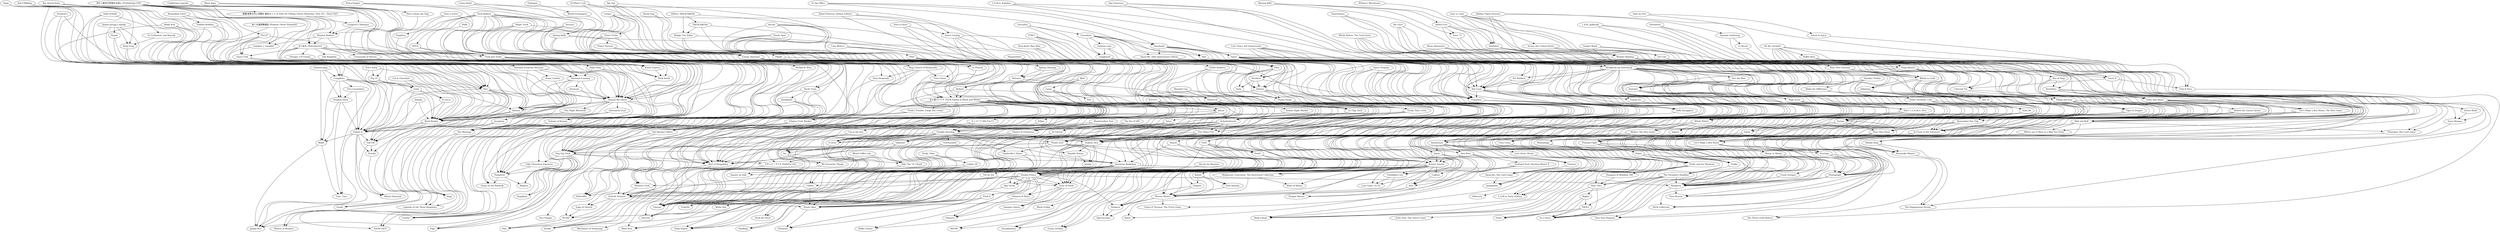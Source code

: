 digraph G {
"Auf falscher Fährte" -> "Jalape-NO!" ["weight"=0.19624185102865]
"Mahé" -> "Jalape-NO!" ["weight"=0.17623202873526]
"Figure It" -> "Jalape-NO!" ["weight"=0.216466322038259]
"Inferno" -> "Jalape-NO!" ["weight"=0.220842752308452]
"Completto" -> "Jalape-NO!" ["weight"=0.16970618815019]
"Rat Attack Party" -> "Jalape-NO!" ["weight"=0.109806117166948]
"Auf falscher Fährte" -> "Volltreffer" ["weight"=0.305992310630043]
"Filipino Fruit Market" -> "Auf falscher Fährte" ["weight"=0.18536086812653]
"Trick'n Trouble: Fangt Doc Crazy!" -> "Auf falscher Fährte" ["weight"=0.166525580266]
"Rat Attack Party" -> "Auf falscher Fährte" ["weight"=0.0657326540734247]
"白と黒でトリテ (Trick-Taking in Black and White)" -> "Auf falscher Fährte" ["weight"=0.194019302343291]
"Trick Raiders" -> "Auf falscher Fährte" ["weight"=0.257289599108244]
"Mahé" -> "Ciao, Ciao..." ["weight"=0.202320676883409]
"Figure It" -> "Mahé" ["weight"=0.195895915437864]
"Penguin Party" -> "Mahé" ["weight"=0.194981161399677]
"Completto" -> "Mahé" ["weight"=0.189357910352559]
"Suzume-Jong" -> "Mahé" ["weight"=0.096426138981699]
"Figure It" -> "Ciao, Ciao..." ["weight"=0.213349034212483]
"Figure It" -> "Mister Diamond" ["weight"=0.23447176616179]
"Figure It" -> "Fab Fib" ["weight"=0.317580097212037]
"Figure It" -> "Dorada" ["weight"=0.200618732978016]
"Word Basket" -> "Figure It" ["weight"=0.382636943717313]
"Inferno" -> "Figure It" ["weight"=0.291580714252381]
"Goita" -> "Figure It" ["weight"=0.285430444675649]
"Neu" -> "Figure It" ["weight"=0.344291204316917]
"Penguin Party" -> "Figure It" ["weight"=0.160339595167451]
"Pig 10" -> "Figure It" ["weight"=0.229338340931693]
"Fox's Party" -> "Figure It" ["weight"=0.10970897440994]
"Five Cucumbers" -> "Figure It" ["weight"=0.180020302774966]
"Shephy" -> "Figure It" ["weight"=0.0967960495411735]
"Completto" -> "Figure It" ["weight"=0.261755707675383]
"National Economy" -> "Figure It" ["weight"=0.197879466498127]
"Schüttel's" -> "Figure It" ["weight"=0.148077522633332]
"Inferno" -> "Word Basket" ["weight"=0.330451575231765]
"Neu" -> "Inferno" ["weight"=0.303816133089606]
"Hannin Wa Odoru" -> "Inferno" ["weight"=0.138095204861516]
"Stone Garden" -> "Inferno" ["weight"=0.155739406515097]
"Completto" -> "Inferno" ["weight"=0.230168672800053]
"Toddles-Bobbles" -> "Inferno" ["weight"=0.170002246673986]
"ReCURRRing" -> "Inferno" ["weight"=0.19242597941159]
"National Economy" -> "Inferno" ["weight"=0.207509384069705]
"National Economy Mecenat" -> "Inferno" ["weight"=0.164321099524803]
"Blöde Kuh" -> "Inferno" ["weight"=0.168057122510366]
"Rat Attack Party" -> "Inferno" ["weight"=0.0847358857290491]
"Completto" -> "Neu" ["weight"=0.258991056431504]
"Completto" -> "Penguin Party" ["weight"=0.174176316150106]
"Completto" -> "Five Cucumbers" ["weight"=0.182377926316346]
"Schüttel's" -> "Completto" ["weight"=0.169297738317765]
"Blöde Kuh" -> "Completto" ["weight"=0.17587368735679]
"Suzume-Jong" -> "Completto" ["weight"=0.0904109737628025]
"Rat Attack Party" -> "Completto" ["weight"=0.0642273665138657]
"Penguin Party" -> "Ciao, Ciao..." ["weight"=0.139538761389985]
"Five Cucumbers" -> "Penguin Party" ["weight"=0.188246655834462]
"Suzume-Jong" -> "Penguin Party" ["weight"=0.126919580065082]
"Filipino Fruit Market" -> "Volltreffer" ["weight"=0.228824222744415]
"Best of Neapolitan" -> "Volltreffer" ["weight"=0.284391413645392]
"白と黒でトリテ (Trick-Taking in Black and White)" -> "Volltreffer" ["weight"=0.293835245783941]
"Trick Raiders" -> "Volltreffer" ["weight"=0.27049252216819]
"Trick'n Trouble: Fangt Doc Crazy!" -> "Filipino Fruit Market" ["weight"=0.130901651251681]
"白と黒でトリテ (Trick-Taking in Black and White)" -> "Filipino Fruit Market" ["weight"=0.183113260735682]
"白と黒でトリテ (Trick-Taking in Black and White)" -> "Trick'n Trouble: Fangt Doc Crazy!" ["weight"=0.154501760202511]
"白と黒でトリテ (Trick-Taking in Black and White)" -> "Voodoo Prince" ["weight"=0.241596768858992]
"白と黒でトリテ (Trick-Taking in Black and White)" -> "HUND" ["weight"=0.211529328229318]
"白と黒でトリテ (Trick-Taking in Black and White)" -> "Scharfe Schoten" ["weight"=0.281945634349279]
"白と黒でトリテ (Trick-Taking in Black and White)" -> "Monster Trick" ["weight"=0.184625354548121]
"白と黒でトリテ (Trick-Taking in Black and White)" -> "Charms" ["weight"=0.338878008595957]
"白と黒でトリテ (Trick-Taking in Black and White)" -> "My Favourite Things" ["weight"=0.144294579531186]
"白と黒でトリテ (Trick-Taking in Black and White)" -> "Best of Neapolitan" ["weight"=0.34835944255458]
"白と黒でトリテ (Trick-Taking in Black and White)" -> "luz" ["weight"=0.37980286138086]
"白と黒でトリテ (Trick-Taking in Black and White)" -> "American Bookshop" ["weight"=0.343279761364048]
"白と黒でトリテ (Trick-Taking in Black and White)" -> "Catchy!" ["weight"=0.383667654833015]
"白と黒でトリテ (Trick-Taking in Black and White)" -> "Dog Tag Trick" ["weight"=0.404315544684193]
"白と黒でトリテ (Trick-Taking in Black and White)" -> "Planet etuC" ["weight"=0.419112831554197]
"白と黒でトリテ (Trick-Taking in Black and White)" -> "Twinkle Starship" ["weight"=0.384735820092443]
"白と黒でトリテ (Trick-Taking in Black and White)" -> "ヒーフー!! (Hii Fuu!!)" ["weight"=0.328977224824556]
"白と黒でトリテ (Trick-Taking in Black and White)" -> "Square on Sale" ["weight"=0.175805652388018]
"白と黒でトリテ (Trick-Taking in Black and White)" -> "Eggs of Ostrich" ["weight"=0.171780204652507]
"白と黒でトリテ (Trick-Taking in Black and White)" -> "Cat in the box" ["weight"=0.126210763344479]
"Le Plateau" -> "白と黒でトリテ (Trick-Taking in Black and White)" ["weight"=0.315083220299874]
"Dickory" -> "白と黒でトリテ (Trick-Taking in Black and White)" ["weight"=0.250732269220933]
"Vidrasso" -> "白と黒でトリテ (Trick-Taking in Black and White)" ["weight"=0.272896991830794]
"Trick and Trade" -> "白と黒でトリテ (Trick-Taking in Black and White)" ["weight"=0.348395115752294]
"Pick-a-Pepper" -> "白と黒でトリテ (Trick-Taking in Black and White)" ["weight"=0.122676105047472]
"Trick Raiders" -> "白と黒でトリテ (Trick-Taking in Black and White)" ["weight"=0.343012859555116]
"Trick Raiders" -> "Best of Neapolitan" ["weight"=0.322598592224775]
"Trick Raiders" -> "Pompiers!" ["weight"=0.383386215882671]
"Trick Raiders" -> "Dog Tag Trick" ["weight"=0.358250964176276]
"Trick Raiders" -> "Le Plateau" ["weight"=0.32884568095881]
"Trick Raiders" -> "Trick and Trade" ["weight"=0.319628029787917]
"Trick Raiders" -> "Time Chase" ["weight"=0.136985996573953]
"Trick Raiders" -> "Ugly Christmas Sweaters" ["weight"=0.0875325170641084]
"Trick Raiders" -> "Faux Diamonds" ["weight"=0.140529165479233]
"Trick Raiders" -> "Bug Council of Backyardia" ["weight"=0.294676758950134]
"Trick Raiders" -> "Prophecy" ["weight"=0.120820539661955]
"Trick Raiders" -> "OPEN" ["weight"=0.228446260655525]
"Dorada" -> "Mister Diamond" ["weight"=0.191263662456029]
"Fab Fib" -> "Mister Diamond" ["weight"=0.17630061415628]
"Fab Fib" -> "Dorada" ["weight"=0.168935949634451]
"Neu" -> "Dorada" ["weight"=0.182311549728202]
"Word Basket" -> "Fab Fib" ["weight"=0.314006722526196]
"Il Cucco" -> "Fab Fib" ["weight"=0.24132540615905]
"Goita" -> "Fab Fib" ["weight"=0.261102567145777]
"Neu" -> "Fab Fib" ["weight"=0.296624347622447]
"Volle Scholle" -> "Fab Fib" ["weight"=0.207643949270024]
"Word Basket" -> "Greed" ["weight"=0.0776118166638901]
"Il Cucco" -> "Word Basket" ["weight"=0.273305358407232]
"Goita" -> "Word Basket" ["weight"=0.258659277641716]
"Neu" -> "Word Basket" ["weight"=0.362572385629563]
"Cat & Chocolate" -> "Word Basket" ["weight"=0.150386087232014]
"Pig 10" -> "Word Basket" ["weight"=0.304776195082893]
"Taiga" -> "Word Basket" ["weight"=0.0671143239560164]
"Volle Scholle" -> "Word Basket" ["weight"=0.180611539496133]
"Fox's Party" -> "Word Basket" ["weight"=0.123715795244751]
"One Night Werewolf" -> "Word Basket" ["weight"=0.126586965596879]
"Shephy" -> "Word Basket" ["weight"=0.102491760529777]
"Hannin Wa Odoru" -> "Word Basket" ["weight"=0.212993663795349]
"Dorasure" -> "Word Basket" ["weight"=0.168479136079387]
"Hands" -> "Word Basket" ["weight"=0.14181460766714]
"Toddles-Bobbles" -> "Word Basket" ["weight"=0.23041753557564]
"King Frog" -> "Word Basket" ["weight"=0.148673732524348]
"ReCURRRing" -> "Word Basket" ["weight"=0.218812781561469]
"National Economy" -> "Word Basket" ["weight"=0.238908179519617]
"Jedzie pociąg z daleka" -> "Word Basket" ["weight"=0.147869056204733]
"Goita" -> "Il Cucco" ["weight"=0.268406627065183]
"Cat & Chocolate" -> "Il Cucco" ["weight"=0.0992966036442598]
"Cat & Chocolate" -> "Goita" ["weight"=0.162944750698729]
"Pig 10" -> "Goita" ["weight"=0.168032406765407]
"Taiga" -> "Goita" ["weight"=0.054678490804586]
"Neu" -> "Greed" ["weight"=0.0781227640728994]
"Volle Scholle" -> "Neu" ["weight"=0.194003817606822]
"Hands" -> "Neu" ["weight"=0.155246150922857]
"King Frog" -> "Neu" ["weight"=0.148911778240186]
"ReCURRRing" -> "Neu" ["weight"=0.270492199366881]
"Jedzie pociąg z daleka" -> "Neu" ["weight"=0.174124888732479]
"Schüttel's" -> "Neu" ["weight"=0.15277417074912]
"Blöde Kuh" -> "Neu" ["weight"=0.138312885054564]
"Taiga" -> "Pig 10" ["weight"=0.0671099142268237]
"Fox's Party" -> "Pig 10" ["weight"=0.211418826322908]
"National Economy" -> "Dorasure" ["weight"=0.114565234409903]
"National Economy" -> "Hannin Wa Odoru" ["weight"=0.212591402958617]
"National Economy Mecenat" -> "National Economy" ["weight"=0.373800472110821]
"Hako Onna" -> "National Economy" ["weight"=0.0930075786488614]
"Guess Club" -> "National Economy" ["weight"=0.17022478627705]
"FILLIT" -> "National Economy" ["weight"=0.126746114130622]
"Hannin Wa Odoru" -> "One Night Werewolf" ["weight"=0.129620373336581]
"Stone Garden" -> "Hannin Wa Odoru" ["weight"=0.148574562096465]
"Dorasure" -> "Hannin Wa Odoru" ["weight"=0.169879684586278]
"Hannin Wa Odoru" -> "Saga" ["weight"=0.156475180838138]
"Hannin Wa Odoru" -> "Legends of the Three Kingdoms" ["weight"=0.150302549727964]
"Hannin Wa Odoru" -> "The Message" ["weight"=0.238777781265496]
"Hannin Wa Odoru" -> "Sultans of Karaya" ["weight"=0.179326026169893]
"Hannin Wa Odoru" -> "Inception" ["weight"=0.150422857175979]
"Hannin Wa Odoru" -> "Asteriated Grail" ["weight"=0.180747123663074]
"Tofu Kingdom" -> "Hannin Wa Odoru" ["weight"=0.0945396516288106]
"Toddles-Bobbles" -> "Hannin Wa Odoru" ["weight"=0.185534782268897]
"Gambler × Gamble!" -> "Hannin Wa Odoru" ["weight"=0.096597184602399]
"Stick Stack" -> "Hannin Wa Odoru" ["weight"=0.129689308026827]
"Conflicting Legends" -> "Hannin Wa Odoru" ["weight"=0.158929419060893]
"Crossroads of Heroes" -> "Hannin Wa Odoru" ["weight"=0.0697876010864086]
"National Economy Mecenat" -> "Hannin Wa Odoru" ["weight"=0.185839980087652]
"Hako Onna" -> "Hannin Wa Odoru" ["weight"=0.0908567873460917]
"Guess Club" -> "Hannin Wa Odoru" ["weight"=0.211447089885783]
"Rummikub Twist" -> "Hannin Wa Odoru" ["weight"=0.0505518426432679]
"なつめも (Natsumemo)" -> "Hannin Wa Odoru" ["weight"=0.172352375288818]
"Shadow Raiders" -> "Hannin Wa Odoru" ["weight"=0.156057461217978]
"ぬくみ温泉繁盛記 (Nukumi Onsen Hanjouki)" -> "Hannin Wa Odoru" ["weight"=0.0919283227973996]
"冷たい彼女が目覚める前に (Embalming Girl)" -> "Hannin Wa Odoru" ["weight"=0.134285953009787]
"Jedzie pociąg z daleka" -> "Hands" ["weight"=0.0865752769303447]
"Rummikub Twist" -> "Toddles-Bobbles" ["weight"=0.0622654194880855]
"To Unlimited, and Beyond" -> "King Frog" ["weight"=0.130930124851761]
"ReCURRRing" -> "King Frog" ["weight"=0.171156859275144]
"Jedzie pociąg z daleka" -> "King Frog" ["weight"=0.152357780233421]
"ReCURRRing" -> "To Unlimited, and Beyond" ["weight"=0.189379813772005]
"National Economy Mecenat" -> "Stone Garden" ["weight"=0.139402254279502]
"FILLIT" -> "National Economy Mecenat" ["weight"=0.112218290495721]
"Guess Club" -> "National Economy Mecenat" ["weight"=0.116178848092644]
"ぬくみ温泉繁盛記 (Nukumi Onsen Hanjouki)" -> "National Economy Mecenat" ["weight"=0.114961753764741]
"Seas of Strife" -> "Vampire Queen" ["weight"=0.150785124771283]
"Voodoo Prince" -> "Vampire Queen" ["weight"=0.25172270394712]
"Dealt!" -> "Vampire Queen" ["weight"=0.160201163248605]
"Voodoo Prince" -> "Seas of Strife" ["weight"=0.305716091216416]
"American Bookshop" -> "Seas of Strife" ["weight"=0.236751578825252]
"Seas of Strife" -> "Potato Man" ["weight"=0.270612618351926]
"Dealt!" -> "Seas of Strife" ["weight"=0.25063886254949]
"Seas of Strife" -> "Chimera & More" ["weight"=0.0867470587623624]
"Seas of Strife" -> "Chimera" ["weight"=0.143890280558906]
"Pot de Vin" -> "Seas of Strife" ["weight"=0.0812299180962665]
"Fool!" -> "Seas of Strife" ["weight"=0.201829192337805]
"Anansi" -> "Seas of Strife" ["weight"=0.139089729675562]
"Space Dragons" -> "Seas of Strife" ["weight"=0.094939976845816]
"FTW?!" -> "Seas of Strife" ["weight"=0.143676199389959]
"Voodoo Prince" -> "Elements" ["weight"=0.162117514324515]
"Voodoo Prince" -> "Potato Man" ["weight"=0.296318730799727]
"Voodoo Prince" -> "Scharfe Schoten" ["weight"=0.256740976030486]
"Voodoo Prince" -> "Chimera" ["weight"=0.151388958166935]
"Voodoo Prince" -> "Maskmen" ["weight"=0.224572318190332]
"Voodoo Prince" -> "Nyakuza" ["weight"=0.184884350886938]
"Voodoo Prince" -> "Monster Trick" ["weight"=0.208905789308147]
"Voodoo Prince" -> "Push It" ["weight"=0.0880010721548905]
"Voodoo Prince" -> "Spy Tricks" ["weight"=0.112538354600378]
"Voodoo Prince" -> "Cobras" ["weight"=0.157613031963142]
"Voodoo Prince" -> "Chimera & More" ["weight"=0.101826375007338]
"Dealt!" -> "Voodoo Prince" ["weight"=0.258038200928718]
"Pikoko" -> "Voodoo Prince" ["weight"=0.135946993417384]
"Spring Rally" -> "Voodoo Prince" ["weight"=0.14097778791216]
"Fool!" -> "Voodoo Prince" ["weight"=0.225576554224054]
"Karate Tomate" -> "Voodoo Prince" ["weight"=0.213823451640518]
"Crime Hotel" -> "Voodoo Prince" ["weight"=0.09308790294365]
"Heul doch! Mau Mau" -> "Voodoo Prince" ["weight"=0.143140590801332]
"American Bookshop" -> "Voodoo Prince" ["weight"=0.272814094471242]
"Anansi" -> "Voodoo Prince" ["weight"=0.171216481247001]
"Planet etuC" -> "Voodoo Prince" ["weight"=0.237041753986421]
"Space Dragons" -> "Voodoo Prince" ["weight"=0.0791720191695511]
"Tatari" -> "Voodoo Prince" ["weight"=0.146475291632809]
"Fool!" -> "Dealt!" ["weight"=0.188120097041227]
"Heul doch! Mau Mau" -> "Dealt!" ["weight"=0.16235227124982]
"FTW?!" -> "Dealt!" ["weight"=0.131844025422464]
"Hako Onna" -> "The Message" ["weight"=0.0670260690455394]
"Guess Club" -> "Hako Onna" ["weight"=0.0901486289314287]
"FILLIT" -> "Guess Club" ["weight"=0.0882082770648003]
"Guess Club" -> "The Message" ["weight"=0.123177986360305]
"Guess Club" -> "Stick Stack" ["weight"=0.121058478062664]
"Guess Club" -> "Master of Respect" ["weight"=0.122651114119354]
"なつめも (Natsumemo)" -> "Guess Club" ["weight"=0.15614957764778]
"ぬくみ温泉繁盛記 (Nukumi Onsen Hanjouki)" -> "Guess Club" ["weight"=0.100259145307953]
"FILLIT" -> "HATSUDEN" ["weight"=0.0705457641799754]
"Moon Base" -> "FILLIT" ["weight"=0.116757506423786]
"Potato Man" -> "Elements" ["weight"=0.134600955331738]
"Push It" -> "Elements" ["weight"=0.0956766611652593]
"Spy Tricks" -> "Potato Man" ["weight"=0.112307073732517]
"Scharfe Schoten" -> "Potato Man" ["weight"=0.263879894532645]
"Cobras" -> "Potato Man" ["weight"=0.156743031804719]
"American Bookshop" -> "Potato Man" ["weight"=0.260498892252337]
"Push It" -> "Potato Man" ["weight"=0.09906359642235]
"Ladder 29" -> "Potato Man" ["weight"=0.149858140488887]
"Pot de Vin" -> "Potato Man" ["weight"=0.0887458395194382]
"Fool!" -> "Potato Man" ["weight"=0.201258421827534]
"Scharfe Schoten" -> "Pala" ["weight"=0.187205604949597]
"Scharfe Schoten" -> "HUND" ["weight"=0.209737721151357]
"Scharfe Schoten" -> "Eggs of Ostrich" ["weight"=0.182214559832686]
"Monster Trick" -> "Scharfe Schoten" ["weight"=0.262428941309522]
"Cobras" -> "Scharfe Schoten" ["weight"=0.161420515601542]
"Ladder 29" -> "Scharfe Schoten" ["weight"=0.149011838660694]
"Pikoko" -> "Scharfe Schoten" ["weight"=0.125376887837347]
"Spring Rally" -> "Scharfe Schoten" ["weight"=0.160992754310364]
"American Bookshop" -> "Scharfe Schoten" ["weight"=0.229084845369818]
"Chimera & More" -> "Chimera" ["weight"=0.174183431814393]
"Maskmen" -> "In a Grove" ["weight"=0.222833345147011]
"Maskmen" -> "Time Barons" ["weight"=0.0575162655427516]
"The Pyramid's Deadline" -> "Maskmen" ["weight"=0.172211501424443]
"Photograph" -> "Maskmen" ["weight"=0.23934483713973]
"Startups" -> "Maskmen" ["weight"=0.28503151431389]
"Let's Make a Bus Route" -> "Maskmen" ["weight"=0.135244081549124]
"Flotsam Fight" -> "Maskmen" ["weight"=0.191867442155353]
"Nine Tiles Panic" -> "Maskmen" ["weight"=0.192146275957289]
"American Bookshop" -> "Maskmen" ["weight"=0.265113891397673]
"Durian" -> "Maskmen" ["weight"=0.208550277880744]
"Crash Octopus" -> "Maskmen" ["weight"=0.125595154450791]
"Planet etuC" -> "Maskmen" ["weight"=0.248141771055257]
"Dokojong" -> "Maskmen" ["weight"=0.136895382857162]
"Tiger & Dragon" -> "Maskmen" ["weight"=0.176402943930613]
"Viking See-Saw" -> "Maskmen" ["weight"=0.144580842326928]
"Whale to Look" -> "Maskmen" ["weight"=0.166354724506881]
"DroPolter" -> "Maskmen" ["weight"=0.153121303706099]
"Rafter Five" -> "Maskmen" ["weight"=0.142538492113251]
"Yangtze" -> "Nyakuza" ["weight"=0.184823189372859]
"Wiener Walzer" -> "Nyakuza" ["weight"=0.203190165651436]
"Karate Tomate" -> "Nyakuza" ["weight"=0.185753677805415]
"Tatari" -> "Nyakuza" ["weight"=0.163333160460286]
"Nyakuza" -> "Spectaculum" ["weight"=0.210056171587537]
"Spring Rally" -> "Monster Trick" ["weight"=0.198467947013551]
"Crime Hotel" -> "Monster Trick" ["weight"=0.0860215376339183]
"Dia de los Muertos" -> "Spy Tricks" ["weight"=0.0799476640889522]
"Fool!" -> "Spy Tricks" ["weight"=0.1216242059604]
"Ladder 29" -> "Cobras" ["weight"=0.167492239686742]
"Tricky Tides" -> "Cobras" ["weight"=0.0900125616072041]
"Spring Rally" -> "Pikoko" ["weight"=0.169634799088866]
"Crime Hotel" -> "Spring Rally" ["weight"=0.155388768349944]
"World Exchangers" -> "Spring Rally" ["weight"=0.114604218422078]
"Heul doch! Mau Mau" -> "Fool!" ["weight"=0.124664757794761]
"FTW?!" -> "Fool!" ["weight"=0.161493145844339]
"Karate Tomate" -> "Dragon Master" ["weight"=0.123479464470399]
"Karate Tomate" -> "Yangtze" ["weight"=0.165351125987594]
"Karate Tomate" -> "Khan of Khans" ["weight"=0.0506686273309443]
"Karate Tomate" -> "Kartel" ["weight"=0.182974566077379]
"Karate Tomate" -> "Wiener Walzer" ["weight"=0.252854812396033]
"Karate Tomate" -> "Axio" ["weight"=0.132953470477944]
"Karate Tomate" -> "Callisto" ["weight"=0.102856260310823]
"Karate Tomate" -> "Gold Armada" ["weight"=0.0869756983625244]
"Karate Tomate" -> "Lost Cities: To Go" ["weight"=0.093591574337546]
"Karate Tomate" -> "Forbidden City" ["weight"=0.112737976870156]
"Karate Tomate" -> "Miskatonic University: The Restricted Collection" ["weight"=0.0834687337113395]
"Axio Rota" -> "Karate Tomate" ["weight"=0.155045532451514]
"Lost Cities: Auf Schatzsuche" -> "Karate Tomate" ["weight"=0.131832814506559]
"Tajuto" -> "Karate Tomate" ["weight"=0.199008342078409]
"Aristocracy" -> "Karate Tomate" ["weight"=0.187551420308195]
"Family Inc." -> "Karate Tomate" ["weight"=0.15923856026897]
"Hot Lead" -> "Karate Tomate" ["weight"=0.149382077115061]
"Heckmeck am Karteneck" -> "Karate Tomate" ["weight"=0.260998040757842]
"Ninja Master" -> "Karate Tomate" ["weight"=0.121000101765593]
"Tatari" -> "Karate Tomate" ["weight"=0.194296273369785]
"American Bookshop" -> "Pala" ["weight"=0.157658647999614]
"American Bookshop" -> "HUND" ["weight"=0.170219529597121]
"American Bookshop" -> "Square on Sale" ["weight"=0.138907547412832]
"American Bookshop" -> "Pot de Vin" ["weight"=0.117861514755208]
"Cinderella's Dance" -> "American Bookshop" ["weight"=0.308264641062453]
"Overstocked" -> "American Bookshop" ["weight"=0.09747808431611]
"Anansi" -> "American Bookshop" ["weight"=0.169248710841185]
"Planet etuC" -> "American Bookshop" ["weight"=0.353049366014247]
"Twinkle Starship" -> "American Bookshop" ["weight"=0.336957777327094]
"Space Dragons" -> "Anansi" ["weight"=0.114845866827437]
"Planet etuC" -> "Dog Tag Trick" ["weight"=0.372092958121383]
"Planet etuC" -> "Cinderella's Dance" ["weight"=0.313544835991819]
"Planet etuC" -> "ドキッと！アイス (Dokitto! Ice)" ["weight"=0.197054792090158]
"Twinkle Starship" -> "Planet etuC" ["weight"=0.438768319185986]
"Dickory" -> "Planet etuC" ["weight"=0.31443083182651]
"Vidrasso" -> "Planet etuC" ["weight"=0.26489020752198]
"Enemy Anemone" -> "Planet etuC" ["weight"=0.228297087015231]
"Wonder Bowling" -> "Planet etuC" ["weight"=0.127870124272696]
"Crisps!" -> "Planet etuC" ["weight"=0.192683223622406]
"Tatari" -> "Wiener Walzer" ["weight"=0.222483930398026]
"Havalandi" -> "Tatari" ["weight"=0.166833986342521]
"Tatari" -> "Viking See-Saw" ["weight"=0.194314609750526]
"Tatari" -> "Ninja Master" ["weight"=0.228184472575293]
"Tatari" -> "Spectaculum" ["weight"=0.143825377158845]
"Tatari" -> "Soda Smugglers" ["weight"=0.171842453125295]
"Tatari" -> "Pumafiosi" ["weight"=0.194861088561938]
"Tatari" -> "Hot Lead" ["weight"=0.16502341858197]
"Tatari" -> "Heckmeck am Karteneck" ["weight"=0.229505097891003]
"At the Office" -> "Tatari" ["weight"=0.0945964519782881]
"Here Comes the Dog" -> "HATSUDEN" ["weight"=0.17691199971554]
"Moon Base" -> "HATSUDEN" ["weight"=0.112852848304621]
"Moon Base" -> "Here Comes the Dog" ["weight"=0.15605181803196]
"Gangster's Dilemma" -> "Shadow Raiders" ["weight"=0.0560026557640049]
"新幕 桜降る代に決闘を 基本セット (A Duel for Falling Cherry Blossoms: New Act – Basic Set)" -> "Gangster's Dilemma" ["weight"=0.0843869984603684]
"冷たい彼女が目覚める前に (Embalming Girl)" -> "Gangster's Dilemma" ["weight"=0.0536885336144568]
"Shadow Raiders" -> "Gambler × Gamble!" ["weight"=0.105240396328544]
"Shadow Raiders" -> "なつめも (Natsumemo)" ["weight"=0.122885894366582]
"新幕 桜降る代に決闘を 基本セット (A Duel for Falling Cherry Blossoms: New Act – Basic Set)" -> "Shadow Raiders" ["weight"=0.114897350455782]
"冷たい彼女が目覚める前に (Embalming Girl)" -> "Shadow Raiders" ["weight"=0.13867164917174]
"新幕 桜降る代に決闘を 基本セット (A Duel for Falling Cherry Blossoms: New Act – Basic Set)" -> "なつめも (Natsumemo)" ["weight"=0.0811973268760253]
"冷たい彼女が目覚める前に (Embalming Girl)" -> "新幕 桜降る代に決闘を 基本セット (A Duel for Falling Cherry Blossoms: New Act – Basic Set)" ["weight"=0.176360157309668]
"冷たい彼女が目覚める前に (Embalming Girl)" -> "Gambler × Gamble!" ["weight"=0.128089263992278]
"冷たい彼女が目覚める前に (Embalming Girl)" -> "Stick Stack" ["weight"=0.130859740297545]
"冷たい彼女が目覚める前に (Embalming Girl)" -> "なつめも (Natsumemo)" ["weight"=0.155480800369554]
"冷たい彼女が目覚める前に (Embalming Girl)" -> "Kushi Express" ["weight"=0.138860991763694]
"Tasso Banana" -> "Bubble King" ["weight"=0.0750409778462304]
"Stereo Mind" -> "Tasso Banana" ["weight"=0.2277811905553]
"Buffet Boss" -> "Tasso Banana" ["weight"=0.0791034764496989]
"Oh My. Orchids!" -> "Tasso Banana" ["weight"=0.0676242265889984]
"Newsboys" -> "Bubble King" ["weight"=0.0696890678027334]
"Bubble King" -> "The Singaporean Dream" ["weight"=0.118711774881835]
"Bubble King" -> "Mooncake Master" ["weight"=0.183121390039948]
"Come Sail Away!" -> "Bubble King" ["weight"=0.0847785478985474]
"Plantopia: The Card Game" -> "Bubble King" ["weight"=0.10833052234991]
"Wok and Roll" -> "Bubble King" ["weight"=0.171368774544478]
"Buffet Boss" -> "Bubble King" ["weight"=0.128301019500915]
"Oh My. Orchids!" -> "Bubble King" ["weight"=0.175041949636138]
"Buffet Boss" -> "Stereo Mind" ["weight"=0.10156671639085]
"Buffet Boss" -> "Plantopia: The Card Game" ["weight"=0.0605908069287983]
"Oh My. Orchids!" -> "Buffet Boss" ["weight"=0.12353253866269]
"Oh My. Orchids!" -> "The Singaporean Dream" ["weight"=0.0534587841824886]
"Oh My. Orchids!" -> "Mooncake Master" ["weight"=0.153393405535063]
"Oh My. Orchids!" -> "Where am I? Alice in a Mad Tea Party" ["weight"=0.0788638402772882]
"Oh My. Orchids!" -> "Plantopia: The Card Game" ["weight"=0.0971719572964281]
"Oh My. Orchids!" -> "Wok and Roll" ["weight"=0.135342445213584]
"TROLL" -> "Twins" ["weight"=0.192390061736866]
"Rights" -> "Twins" ["weight"=0.231522952128913]
"Nine Tiles" -> "Twins" ["weight"=0.163335540833194]
"The Pyramid's Deadline" -> "Twins" ["weight"=0.189771119213565]
"TROLL" -> "In a Grove" ["weight"=0.196818081843712]
"Rights" -> "TROLL" ["weight"=0.279692516634842]
"The Pyramid's Deadline" -> "TROLL" ["weight"=0.262923265396175]
"Rights" -> "In a Grove" ["weight"=0.160382705742698]
"Nine Tiles" -> "Rights" ["weight"=0.1673443180791]
"Nine Tiles" -> "In a Grove" ["weight"=0.153994652558742]
"The Pyramid's Deadline" -> "Nine Tiles" ["weight"=0.199617295035257]
"Dungeon of Mandom VIII" -> "Nine Tiles" ["weight"=0.164399269026255]
"Tricks and the Phantom" -> "Nine Tiles" ["weight"=0.164956489124738]
"Zogen" -> "Nine Tiles" ["weight"=0.177637833255199]
"The Pyramid's Deadline" -> "In a Grove" ["weight"=0.17542463916998]
"Troika" -> "The Pyramid's Deadline" ["weight"=0.202257314931499]
"Zogen" -> "The Pyramid's Deadline" ["weight"=0.208946677154071]
"Flotsam Fight" -> "The Pyramid's Deadline" ["weight"=0.201035848473991]
"Axio" -> "Dragon Master" ["weight"=0.118027544930276]
"Axio Rota" -> "Dragon Master" ["weight"=0.129218578085035]
"Callisto" -> "Axio" ["weight"=0.0661963732816411]
"Axio Rota" -> "Axio" ["weight"=0.227467326118407]
"Heckmeck am Karteneck" -> "Axio" ["weight"=0.109176403981284]
"Axio Rota" -> "Keltis" ["weight"=0.0807829551616934]
"Aristocracy" -> "Axio Rota" ["weight"=0.118086867847984]
"Heckmeck am Karteneck" -> "Axio Rota" ["weight"=0.143465263877776]
"Tricks and the Phantom" -> "In a Grove" ["weight"=0.216488230676034]
"Fafnir" -> "In a Grove" ["weight"=0.18438052645797]
"Dokojong" -> "In a Grove" ["weight"=0.223875156619132]
"Moon Adventure" -> "In a Grove" ["weight"=0.176003600634354]
"Tricks and the Phantom" -> "Dungeon of Mandom VIII" ["weight"=0.169352838989577]
"Tricks and the Phantom" -> "Itchy Feet: The Travel Game" ["weight"=0.0458727465646614]
"Zogen" -> "Tricks and the Phantom" ["weight"=0.220652473598941]
"Moneybags" -> "Tricks and the Phantom" ["weight"=0.196413769965739]
"Flotsam Fight" -> "Tricks and the Phantom" ["weight"=0.211731485278235]
"TomaTomato" -> "Tricks and the Phantom" ["weight"=0.18390138918229]
"Mr. Face" -> "Tricks and the Phantom" ["weight"=0.211812629608268]
"Fafnir" -> "Tricks and the Phantom" ["weight"=0.226493285404949]
"Fafnir" -> "Flotsam Fight" ["weight"=0.244768156552076]
"Durian" -> "Fafnir" ["weight"=0.226310098179829]
"Hey Yo" -> "Fafnir" ["weight"=0.180198668460448]
"Dokojong" -> "Fafnir" ["weight"=0.213101026242311]
"Moon Adventure" -> "Fafnir" ["weight"=0.160001049986945]
"Town 66" -> "Fafnir" ["weight"=0.177582616579478]
"Dokojong" -> "Durian" ["weight"=0.230164016939145]
"Dokojong" -> "Hey Yo" ["weight"=0.167184325832515]
"Moon Adventure" -> "Dokojong" ["weight"=0.219331126991392]
"Whale to Look" -> "Dokojong" ["weight"=0.181337817225881]
"Photograph" -> "Time Barons" ["weight"=0.0717422951144586]
"Startups" -> "Time Barons" ["weight"=0.0591320771525343]
"Dustbiters" -> "Time Barons" ["weight"=0.0636286667948555]
"Startups" -> "Photograph" ["weight"=0.21203253699176]
"Sheep 'n' Sheep" -> "Photograph" ["weight"=0.126157439917295]
"Let's Make a Bus Route" -> "Photograph" ["weight"=0.192364516009446]
"In Front of the Elevators" -> "Photograph" ["weight"=0.244434721066144]
"Nine Tiles Panic" -> "Photograph" ["weight"=0.159854473865731]
"Remember Our Trip" -> "Photograph" ["weight"=0.23249658279171]
"Goat 'n' Goat" -> "Photograph" ["weight"=0.133641938797923]
"Dustbiters" -> "Photograph" ["weight"=0.0409505582083219]
"Hygge" -> "Photograph" ["weight"=0.199459751440866]
"Flotsam Fight" -> "Startups" ["weight"=0.196551879020617]
"Nine Tiles Panic" -> "Startups" ["weight"=0.235967653103007]
"Durian" -> "Startups" ["weight"=0.252478548706183]
"Insider Black" -> "Startups" ["weight"=0.128036349654417]
"Dustbiters" -> "Startups" ["weight"=0.0454466672261936]
"Nine Tiles Panic" -> "Let's Make a Bus Route" ["weight"=0.150039346667972]
"Let's Make a Bus Route" -> "Sheep 'n' Sheep" ["weight"=0.158184356508974]
"5x5 City" -> "Let's Make a Bus Route" ["weight"=0.185910517581539]
"Across the United States" -> "Let's Make a Bus Route" ["weight"=0.122249697916066]
"In Front of the Elevators" -> "Let's Make a Bus Route" ["weight"=0.21682166154502]
"Remember Our Trip" -> "Let's Make a Bus Route" ["weight"=0.196038611270446]
"Goat 'n' Goat" -> "Let's Make a Bus Route" ["weight"=0.127055021801913]
"Flotsam Fight" -> "Troika" ["weight"=0.238257736358597]
"Flotsam Fight" -> "Zogen" ["weight"=0.224203998940731]
"Mr. Face" -> "Flotsam Fight" ["weight"=0.199796893889859]
"Durian" -> "Flotsam Fight" ["weight"=0.188835665670037]
"Town 66" -> "Flotsam Fight" ["weight"=0.180602065342465]
"Order Overload: Cafe" -> "Flotsam Fight" ["weight"=0.140692319031494]
"Remember Our Trip" -> "Nine Tiles Panic" ["weight"=0.138731079050613]
"Durian" -> "Nine Tiles Panic" ["weight"=0.222021233650883]
"Insider Black" -> "Nine Tiles Panic" ["weight"=0.114092359812411]
"Insider Black" -> "Durian" ["weight"=0.139574781584364]
"Hey Yo" -> "Durian" ["weight"=0.182133374007605]
"Tiger & Dragon" -> "Durian" ["weight"=0.167258168808241]
"Town 66" -> "Durian" ["weight"=0.162065966219053]
"Order Overload: Cafe" -> "Durian" ["weight"=0.167352718136317]
"Quickity Pickity" -> "Durian" ["weight"=0.137846781927498]
"Whale to Look" -> "Durian" ["weight"=0.19433894452187]
"Viking See-Saw" -> "Crash Octopus" ["weight"=0.16155257207519]
"Viking See-Saw" -> "Tiger & Dragon" ["weight"=0.14947751081164]
"Whale to Look" -> "Tiger & Dragon" ["weight"=0.194415662945437]
"Viking See-Saw" -> "Yura Yura Penguin" ["weight"=0.0894355716764916]
"Viking See-Saw" -> "Stick Collection" ["weight"=0.216594746683176]
"3 Second Try" -> "Viking See-Saw" ["weight"=0.249822593895268]
"Ninja Master" -> "Viking See-Saw" ["weight"=0.361141071054987]
"Wonder Bowling" -> "Viking See-Saw" ["weight"=0.29907265123325]
"Rubber Paper Scissors" -> "Viking See-Saw" ["weight"=0.0736210394499984]
"DroPolter" -> "Viking See-Saw" ["weight"=0.177457591599277]
"Nine Tiles Extreme" -> "Whale to Look" ["weight"=0.149205992229501]
"Town 77" -> "Whale to Look" ["weight"=0.179571963752131]
"DroPolter" -> "Whale to Look" ["weight"=0.16752228746806]
"Rafter Five" -> "Whale to Look" ["weight"=0.20540931915156]
"Moving Wild" -> "Whale to Look" ["weight"=0.138681569511319]
"DroPolter" -> "Wonder Bowling" ["weight"=0.144624025149943]
"Wilmot's Warehouse" -> "DroPolter" ["weight"=0.150281457880342]
"DroPolter" -> "Yura Yura Penguin" ["weight"=0.0571931093988859]
"Rafter Five" -> "DroPolter" ["weight"=0.284199357838635]
"Moving Wild" -> "DroPolter" ["weight"=0.121434341323107]
"Rafter Five" -> "Nine Tiles Extreme" ["weight"=0.156151094254283]
"Rafter Five" -> "Town 77" ["weight"=0.151274573262371]
"Moving Wild" -> "Rafter Five" ["weight"=0.162633653199987]
"Zogen" -> "Dungeon of Mandom VIII" ["weight"=0.150861635714627]
"Zogen" -> "Troika" ["weight"=0.245703334833638]
"Moneybags" -> "Zogen" ["weight"=0.191656035864542]
"TomaTomato" -> "Zogen" ["weight"=0.25690981660734]
"Mr. Face" -> "Zogen" ["weight"=0.218336361240865]
"Yangtze" -> "Wiener Walzer" ["weight"=0.251781886562474]
"Kartel" -> "Yangtze" ["weight"=0.133899100974792]
"Kartel" -> "Wiener Walzer" ["weight"=0.175093993689054]
"Wiener Walzer" -> "Game of Thrones: The Trivia Game" ["weight"=0.0411354515462165]
"Wiener Walzer" -> "Spectaculum" ["weight"=0.188381272979243]
"Gold Armada" -> "Wiener Walzer" ["weight"=0.1010459006034]
"Forbidden City" -> "Wiener Walzer" ["weight"=0.135101562504171]
"Miskatonic University: The Restricted Collection" -> "Wiener Walzer" ["weight"=0.0814503715098287]
"Scotland Yard: Hunting Mister X" -> "Wiener Walzer" ["weight"=0.0839990274634135]
"Lost Cities: Auf Schatzsuche" -> "Wiener Walzer" ["weight"=0.124204851706797]
"Tajuto" -> "Wiener Walzer" ["weight"=0.180607591019328]
"Heckmeck am Karteneck" -> "Wiener Walzer" ["weight"=0.203022316148338]
"Kartel" -> "Gold Armada" ["weight"=0.136700471378061]
"Miskatonic University: The Restricted Collection" -> "Khan of Khans" ["weight"=0.0955685424018092]
"Lost Cities: Auf Schatzsuche" -> "Miskatonic University: The Restricted Collection" ["weight"=0.0707316240858641]
"TomaTomato" -> "Moneybags" ["weight"=0.210745195039248]
"Mr. Face" -> "Moneybags" ["weight"=0.210525098446551]
"Best of Neapolitan" -> "Charms" ["weight"=0.317769087930111]
"Time Chase" -> "Best of Neapolitan" ["weight"=0.114855296174308]
"Nokosu Dice" -> "Best of Neapolitan" ["weight"=0.289250970045657]
"Dog Tag Trick" -> "Best of Neapolitan" ["weight"=0.381165572416437]
"Oh! Meow! Bow!" -> "Best of Neapolitan" ["weight"=0.332876384131788]
"Twinkle Starship" -> "Best of Neapolitan" ["weight"=0.340861524495046]
"Schadenfreude" -> "Best of Neapolitan" ["weight"=0.358896361134074]
"Bridge City Poker" -> "Best of Neapolitan" ["weight"=0.30957090899978]
"Bug Council of Backyardia" -> "Best of Neapolitan" ["weight"=0.30038407723072]
"Nirvana" -> "Best of Neapolitan" ["weight"=0.123373299698518]
"Bacon" -> "Best of Neapolitan" ["weight"=0.273664998680369]
"Of What's Left" -> "Best of Neapolitan" ["weight"=0.279533252967333]
"Magic Trick" -> "Best of Neapolitan" ["weight"=0.281134857889218]
"HUND" -> "Pala" ["weight"=0.165973706654622]
"Eggs of Ostrich" -> "HUND" ["weight"=0.146775955847864]
"Tricky Tides" -> "Ladder 29" ["weight"=0.105730293712679]
"Take The \"A\" Chord" -> "Charms" ["weight"=0.219601991239835]
"My Favourite Things" -> "Charms" ["weight"=0.178330219655485]
"9 Lives" -> "Charms" ["weight"=0.292996073461884]
"luz" -> "Charms" ["weight"=0.310058448736724]
"Ghosts of Christmas" -> "Charms" ["weight"=0.227604194614599]
"Inflation!" -> "Charms" ["weight"=0.522181909316748]
"Twinkle Starship" -> "Charms" ["weight"=0.383140832025183]
"Schadenfreude" -> "Charms" ["weight"=0.362132789900765]
"St Patrick" -> "Charms" ["weight"=0.170588996117957]
"Bacon" -> "Charms" ["weight"=0.285179646821492]
"Tatsu" -> "Charms" ["weight"=0.107496765427029]
"Of What's Left" -> "Charms" ["weight"=0.264079499685145]
"Mori" -> "Charms" ["weight"=0.197163835195294]
"Tricky Time Crisis" -> "Charms" ["weight"=0.313354589869413]
"The Six of VIII" -> "Charms" ["weight"=0.321503830762078]
"CATsle Builders" -> "Charms" ["weight"=0.250676860172076]
"Xylotar" -> "Charms" ["weight"=0.175770990678481]
"VIVO" -> "Charms" ["weight"=0.266718235300441]
"Blend Coffee Lab." -> "Take The \"A\" Chord" ["weight"=0.256250863257965]
"luz" -> "Take The \"A\" Chord" ["weight"=0.187063844779593]
"Inflation!" -> "Take The \"A\" Chord" ["weight"=0.212532375516183]
"luz" -> "My Favourite Things" ["weight"=0.186255029899588]
"Schadenfreude" -> "9 Lives" ["weight"=0.318459410534722]
"Bacon" -> "9 Lives" ["weight"=0.279795667638884]
"Ghosts of Christmas" -> "9 Lives" ["weight"=0.350418569111386]
"Marshmallow Test" -> "9 Lives" ["weight"=0.176718989769576]
"Pollen" -> "9 Lives" ["weight"=0.14670922755499]
"Big Top" -> "9 Lives" ["weight"=0.275391608939849]
"Lunar" -> "9 Lives" ["weight"=0.244309299436803]
"Mori" -> "9 Lives" ["weight"=0.248418457382916]
"Inflation!" -> "luz" ["weight"=0.307565786209673]
"Twinkle Starship" -> "luz" ["weight"=0.357013061328447]
"Cat in the box" -> "luz" ["weight"=0.134509993292343]
"ヒーフー!! (Hii Fuu!!)" -> "luz" ["weight"=0.322849365163393]
"Schadenfreude" -> "Ghosts of Christmas" ["weight"=0.248458435622144]
"Marshmallow Test" -> "Ghosts of Christmas" ["weight"=0.151885109993085]
"Big Top" -> "Ghosts of Christmas" ["weight"=0.231159527450296]
"Twinkle Starship" -> "Inflation!" ["weight"=0.318960373589848]
"St Patrick" -> "Inflation!" ["weight"=0.189357733965021]
"Tatsu" -> "Inflation!" ["weight"=0.109121240969373]
"The Six of VIII" -> "Inflation!" ["weight"=0.312381912245073]
"Twinkle Starship" -> "Nokosu Dice" ["weight"=0.305179407315131]
"Twinkle Starship" -> "Dog Tag Trick" ["weight"=0.355726066056305]
"Twinkle Starship" -> "Harvest" ["weight"=0.19034087511188]
"Twinkle Starship" -> "Square on Sale" ["weight"=0.150004429504541]
"Twinkle Starship" -> "Mino Dice" ["weight"=0.151763230393201]
"Twinkle Starship" -> "Cinderella's Dance" ["weight"=0.25968558070888]
"Twinkle Starship" -> "Overstocked" ["weight"=0.0828919418153675]
"Twinkle Starship" -> "ドキッと！アイス (Dokitto! Ice)" ["weight"=0.249570939659385]
"Schadenfreude" -> "Twinkle Starship" ["weight"=0.336253023252793]
"ヒーフー!! (Hii Fuu!!)" -> "Twinkle Starship" ["weight"=0.30991121429854]
"Robotrick" -> "Twinkle Starship" ["weight"=0.277795651288869]
"Magic Trick" -> "Twinkle Starship" ["weight"=0.241733200663969]
"Tricky Time Crisis" -> "Twinkle Starship" ["weight"=0.324019370546412]
"The Six of VIII" -> "Twinkle Starship" ["weight"=0.278017853081343]
"Schadenfreude" -> "Nokosu Dice" ["weight"=0.388140607783481]
"Robotrick" -> "Schadenfreude" ["weight"=0.342700385155383]
"Schadenfreude" -> "Harvest" ["weight"=0.246468543854299]
"Schadenfreude" -> "Yokai Septet" ["weight"=0.311259733463483]
"Schadenfreude" -> "Rumble Nation" ["weight"=0.130323273288853]
"Schadenfreude" -> "Oh! Meow! Bow!" ["weight"=0.343072234947402]
"Schadenfreude" -> "Joraku" ["weight"=0.137227121287301]
"Bridge City Poker" -> "Schadenfreude" ["weight"=0.292776228997332]
"TRICKTAKERs" -> "Schadenfreude" ["weight"=0.275883934708152]
"12 Chip Trick" -> "Schadenfreude" ["weight"=0.234014182362667]
"Bacon" -> "Schadenfreude" ["weight"=0.317426419464851]
"Big Top" -> "Schadenfreude" ["weight"=0.197835724262892]
"KINGs: TRICKTAKERs" -> "Schadenfreude" ["weight"=0.221839566125686]
"Aurum" -> "Schadenfreude" ["weight"=0.241348473387904]
"Tricky Time Crisis" -> "Schadenfreude" ["weight"=0.341041601000674]
"R-ECO+" -> "Schadenfreude" ["weight"=0.120634467016074]
"CATsle Builders" -> "Schadenfreude" ["weight"=0.250539795219051]
"Panda Spin" -> "Schadenfreude" ["weight"=0.118503213808603]
"Tatsu" -> "St Patrick" ["weight"=0.185387586487398]
"Bottle Imp" -> "St Patrick" ["weight"=0.149523829858517]
"Of What's Left" -> "Bacon" ["weight"=0.247906894672328]
"Pies" -> "Bacon" ["weight"=0.245539599717668]
"Lunar" -> "Bacon" ["weight"=0.324021371915286]
"Mori" -> "Bacon" ["weight"=0.300356366749765]
"Bottle Imp" -> "Tatsu" ["weight"=0.103246836736645]
"Mori" -> "Pies" ["weight"=0.323626457479921]
"Mori" -> "Lunar" ["weight"=0.372388414823846]
"Tricky Time Crisis" -> "Harvest" ["weight"=0.227938525086332]
"R-ECO+" -> "Tricky Time Crisis" ["weight"=0.112123425472939]
"Panda Panda" -> "Tricky Time Crisis" ["weight"=0.164771777769114]
"CATsle Builders" -> "Tricky Time Crisis" ["weight"=0.282124913353263]
"Xylotar" -> "Tricky Time Crisis" ["weight"=0.134013643690774]
"VIVO" -> "Tricky Time Crisis" ["weight"=0.286732789211693]
"VIVO" -> "CATsle Builders" ["weight"=0.39121376401894]
"Xylotar" -> "Panda Panda" ["weight"=0.135140216958968]
"VIVO" -> "Xylotar" ["weight"=0.193945194091242]
"Xylotar" -> "Sandbag" ["weight"=0.262504924699538]
"Xylotar" -> "Stich für Stich" ["weight"=0.068419707075685]
"Rainbow" -> "Xylotar" ["weight"=0.162809719137881]
"Prey" -> "Xylotar" ["weight"=0.187713514902285]
"Seers Catalog" -> "Xylotar" ["weight"=0.222700355902954]
"Rebel Princess: Deluxe Edition" -> "Xylotar" ["weight"=0.125449691230079]
"VIVO" -> "Panda Panda" ["weight"=0.176040085849314]
"VIVO" -> "Prey" ["weight"=0.152458886215528]
"Lone Wolves" -> "VIVO" ["weight"=0.125744621199855]
"Dog Tag Trick" -> "Pups" ["weight"=0.209729654988213]
"Hachi Train" -> "Pups" ["weight"=0.184846308423924]
"Trick and Trade" -> "Pups" ["weight"=0.204790105873679]
"Dog Tag Trick" -> "Mopsen" ["weight"=0.133121470617843]
"Dog Tag Trick" -> "Pompiers!" ["weight"=0.287014083615719]
"Dog Tag Trick" -> "Catchy!" ["weight"=0.303864866523703]
"Dog Tag Trick" -> "Ugly Christmas Sweaters" ["weight"=0.101666484021109]
"Dog Tag Trick" -> "Hagakure" ["weight"=0.109331976866402]
"Dog Tag Trick" -> "ドキッと！アイス (Dokitto! Ice)" ["weight"=0.298522225300808]
"Faux Diamonds" -> "Dog Tag Trick" ["weight"=0.127331846257346]
"Bug Council of Backyardia" -> "Dog Tag Trick" ["weight"=0.296176510485898]
"Dickory" -> "Dog Tag Trick" ["weight"=0.259626158776954]
"Awimbawé" -> "Dog Tag Trick" ["weight"=0.189955483598341]
"Hachi Train" -> "Dog Tag Trick" ["weight"=0.294919066293756]
"Trick and Trade" -> "Dog Tag Trick" ["weight"=0.337162151589809]
"Magic Trick" -> "Dog Tag Trick" ["weight"=0.250593851855795]
"Hachi Train" -> "Catchy!" ["weight"=0.31162408098603]
"Hachi Train" -> "Awimbawé" ["weight"=0.215885934256056]
"Trick and Trade" -> "Hachi Train" ["weight"=0.344357810669124]
"Nuts a GoGo!" -> "Hachi Train" ["weight"=0.181154768460272]
"Trick and Trade" -> "Vamp on the Batwalk" ["weight"=0.111173631718438]
"Trick and Trade" -> "Mopsen" ["weight"=0.150832861253885]
"Trick and Trade" -> "Pompiers!" ["weight"=0.30751227562398]
"Trick and Trade" -> "Catchy!" ["weight"=0.317691908953482]
"Trick and Trade" -> "Le Plateau" ["weight"=0.3389824123332]
"Trick and Trade" -> "Wicked & Wise" ["weight"=0.130252155218546]
"Pick-a-Pepper" -> "Trick and Trade" ["weight"=0.135912566191699]
"OPEN" -> "Trick and Trade" ["weight"=0.176139749680611]
"Nuts a GoGo!" -> "Trick and Trade" ["weight"=0.132268696606505]
"PASS" -> "Trick and Trade" ["weight"=0.11930985962724]
"Bug Council of Backyardia" -> "Time Chase" ["weight"=0.107810346142811]
"Nokosu Dice" -> "Joraku" ["weight"=0.159584341609435]
"Nokosu Dice" -> "Mino Dice" ["weight"=0.163507543734003]
"Nokosu Dice" -> "Yokai Septet" ["weight"=0.312938962457929]
"Nokosu Dice" -> "Rumble Nation" ["weight"=0.16625732633466]
"Oh! Meow! Bow!" -> "Nokosu Dice" ["weight"=0.298950038181382]
"Robotrick" -> "Nokosu Dice" ["weight"=0.314315440397564]
"Aurum" -> "Nokosu Dice" ["weight"=0.250774072091981]
"Nanatoridori" -> "Nokosu Dice" ["weight"=0.17935547031052]
"Wizards Cup" -> "Nokosu Dice" ["weight"=0.0791952284972633]
"Oh! Meow! Bow!" -> "Yokai Septet" ["weight"=0.311905278580105]
"Bridge City Poker" -> "Oh! Meow! Bow!" ["weight"=0.367538534415613]
"TRICKTAKERs" -> "Oh! Meow! Bow!" ["weight"=0.268364600088379]
"Nanatoridori" -> "Oh! Meow! Bow!" ["weight"=0.194195381621699]
"TRICKTAKERs" -> "Bridge City Poker" ["weight"=0.25454562281965]
"KINGs: TRICKTAKERs" -> "Bridge City Poker" ["weight"=0.20482975623701]
"Nirvana" -> "Bug Council of Backyardia" ["weight"=0.159528410007376]
"Bug Council of Backyardia" -> "Faux Diamonds" ["weight"=0.144046393838012]
"Magic Trick" -> "Sea Change" ["weight"=0.097285829999944]
"Pathogen" -> "World Exchangers" ["weight"=0.120729609395304]
"ヒーフー!! (Hii Fuu!!)" -> "Cat in the box" ["weight"=0.150576484346733]
"Pompiers!" -> "Vamp on the Batwalk" ["weight"=0.10734417014038]
"Wicked & Wise" -> "Vamp on the Batwalk" ["weight"=0.168120577342486]
"Pompiers!" -> "Mopsen" ["weight"=0.151469177063698]
"Ugly Christmas Sweaters" -> "Pompiers!" ["weight"=0.120654417635639]
"Wicked & Wise" -> "Pompiers!" ["weight"=0.149657636848353]
"Prophecy" -> "Pompiers!" ["weight"=0.144594710036945]
"OPEN" -> "Pompiers!" ["weight"=0.190031302293077]
"Cinderella's Dance" -> "Colorful" ["weight"=0.0874467700730312]
"Overstocked" -> "Colorful" ["weight"=0.0823784812448613]
"Rumble Nation" -> "Joraku" ["weight"=0.142083304090105]
"Robotrick" -> "Mino Dice" ["weight"=0.147185324331224]
"Rumble Nation" -> "Yokai Septet" ["weight"=0.124856456425164]
"Nanatoridori" -> "Yokai Septet" ["weight"=0.156509076803108]
"Robotrick" -> "12 Chip Trick" ["weight"=0.259221412491386]
"Aurum" -> "Robotrick" ["weight"=0.258698582743293]
"Wizards Cup" -> "Robotrick" ["weight"=0.102876284137754]
"Panda Spin" -> "Robotrick" ["weight"=0.120686085012592]
"Aurum" -> "12 Chip Trick" ["weight"=0.234477776997079]
"Aurum" -> "White Hat" ["weight"=0.101098389361221]
"Awimbawé" -> "Catchy!" ["weight"=0.201089714603582]
"Nuts a GoGo!" -> "Catchy!" ["weight"=0.150023260455581]
"Awimbawé" -> "Hagakure" ["weight"=0.129960973947353]
"ドキッと！アイス (Dokitto! Ice)" -> "Merchants of Dunhuang" ["weight"=0.099667272822391]
"Vidrasso" -> "Dickory" ["weight"=0.366580337983344]
"Crisps!" -> "Dickory" ["weight"=0.294617390842273]
"Spring Cleaning" -> "Vidrasso" ["weight"=0.186357503011387]
"Enemy Anemone" -> "Vidrasso" ["weight"=0.192110083276007]
"Crisps!" -> "Vidrasso" ["weight"=0.389071472381942]
"Enemy Anemone" -> "Stonks" ["weight"=0.136086788458146]
"Enemy Anemone" -> "Spring Cleaning" ["weight"=0.288032981740849]
"Power Vacuum" -> "Enemy Anemone" ["weight"=0.117315595689064]
"Cheez-Tricks" -> "Enemy Anemone" ["weight"=0.173619880018427]
"Crisps!" -> "Enemy Anemone" ["weight"=0.223333094294985]
"Wonder Bowling" -> "3 Second Try" ["weight"=0.192278406621091]
"Wonder Bowling" -> "Ninja Master" ["weight"=0.201667622353723]
"Wonder Bowling" -> "Yura Yura Penguin" ["weight"=0.097969180231536]
"Wonder Bowling" -> "Touch It" ["weight"=0.0736436333451039]
"Rubber Paper Scissors" -> "Wonder Bowling" ["weight"=0.126804291315797]
"Crisps!" -> "Spring Cleaning" ["weight"=0.297261881039263]
"Crisps!" -> "Cheez-Tricks" ["weight"=0.210777470444997]
"Taiwan Night Market" -> "Harvest" ["weight"=0.0861564079126111]
"R-ECO+" -> "Harvest" ["weight"=0.152080312337793]
"Pick-a-Pepper" -> "Le Plateau" ["weight"=0.114918067294527]
"Panda Spin" -> "12 Chip Trick" ["weight"=0.109854292415293]
"Pumafiosi" -> "MEOW" ["weight"=0.120483620532336]
"Longboard" -> "MEOW" ["weight"=0.133980252668235]
"Havalandi" -> "Pumafiosi" ["weight"=0.172501986951394]
"Pumafiosi" -> "Soda Smugglers" ["weight"=0.41195150380056]
"Hot Lead" -> "Pumafiosi" ["weight"=0.417196817677354]
"Cascadero" -> "Pumafiosi" ["weight"=0.17067969555522]
"Pumafiosi" -> "Gussy Gorillas" ["weight"=0.142690078054932]
"Amun-Re: 20th Anniversary Edition" -> "Pumafiosi" ["weight"=0.14010462944204]
"Longboard" -> "Pumafiosi" ["weight"=0.180444779857351]
"At the Office" -> "Pumafiosi" ["weight"=0.0758776961531329]
"Cascadito" -> "Pumafiosi" ["weight"=0.165486077169616]
"Longboard" -> "Hot Lead" ["weight"=0.178942668984412]
"Cascadero" -> "Longboard" ["weight"=0.145033913508228]
"Longboard" -> "Tutankhamun" ["weight"=0.206824274527753]
"Cascadito" -> "Longboard" ["weight"=0.146604275394236]
"Sunrise Lane" -> "Longboard" ["weight"=0.174847422976591]
"Sumatra" -> "Influentia" ["weight"=0.12456125612626]
"Sumatra" -> "Amphipolis" ["weight"=0.099518350171788]
"Sumatra" -> "Amun-Re: The Card Game" ["weight"=0.158265025592606]
"Sumatra" -> "Chartae" ["weight"=0.129964814519036]
"Sumatra" -> "Tajuto" ["weight"=0.180099843543991]
"Sumatra" -> "Aristocracy" ["weight"=0.179361611310224]
"Sumatra" -> "Whale Riders" ["weight"=0.174215164994662]
"Into the Blue" -> "Sumatra" ["weight"=0.159913172183094]
"Heckmeck am Karteneck" -> "Sumatra" ["weight"=0.173861538750367]
"San Francisco" -> "Sumatra" ["weight"=0.163742364598222]
"The Message" -> "Saga" ["weight"=0.159252033343648]
"Asteriated Grail" -> "Saga" ["weight"=0.169524056680062]
"Conflicting Legends" -> "Saga" ["weight"=0.120803038867915]
"The Message" -> "Legends of the Three Kingdoms" ["weight"=0.257372568204825]
"Sultans of Karaya" -> "The Message" ["weight"=0.160276381157671]
"Inception" -> "The Message" ["weight"=0.31569779814568]
"Asteriated Grail" -> "The Message" ["weight"=0.226748115288626]
"Conflicting Legends" -> "The Message" ["weight"=0.154293508208784]
"なつめも (Natsumemo)" -> "The Message" ["weight"=0.115459867188425]
"Asteriated Grail" -> "Inception" ["weight"=0.180474572048893]
"Conflicting Legends" -> "Sultans of Karaya" ["weight"=0.117627018377349]
"Inception" -> "Legends of the Three Kingdoms" ["weight"=0.157528530740247]
"Crossroads of Heroes" -> "Sultans of Karaya" ["weight"=0.0581047789937921]
"なつめも (Natsumemo)" -> "Sultans of Karaya" ["weight"=0.122067619229156]
"なつめも (Natsumemo)" -> "Crossroads of Heroes" ["weight"=0.0700999537333671]
"なつめも (Natsumemo)" -> "Master of Respect" ["weight"=0.119409991030465]
"なつめも (Natsumemo)" -> "Ubongo: 3-D Family" ["weight"=0.0576090519962757]
"なつめも (Natsumemo)" -> "Tofu Kingdom" ["weight"=0.0950044290485448]
"なつめも (Natsumemo)" -> "Stick Stack" ["weight"=0.135628337025277]
"なつめも (Natsumemo)" -> "Kushi Express" ["weight"=0.0887449051227157]
"Ubongo: 3-D Family" -> "Stick Stack" ["weight"=0.0622185076213587]
"Kushi Express" -> "Stick Stack" ["weight"=0.102100481415638]
"Amun-Re: The Card Game" -> "Amphipolis" ["weight"=0.102622194366306]
"Aristocracy" -> "Amphipolis" ["weight"=0.116236357178931]
"Lost Cities: Rivals" -> "Amun-Re: The Card Game" ["weight"=0.146244896439432]
"Chartae" -> "Amun-Re: The Card Game" ["weight"=0.120183886491889]
"Tajuto" -> "Amun-Re: The Card Game" ["weight"=0.167171250945937]
"Aristocracy" -> "Amun-Re: The Card Game" ["weight"=0.130022435981559]
"Aristocracy" -> "Tajuto" ["weight"=0.185911796295079]
"Medici: The Dice Game" -> "Aristocracy" ["weight"=0.147963837653096]
"Aristocracy" -> "King's Road" ["weight"=0.17438584400926]
"Aristocracy" -> "Lost Cities: Rivals" ["weight"=0.130285133427215]
"Whale Riders" -> "Aristocracy" ["weight"=0.135139718717868]
"Heckmeck am Karteneck" -> "Aristocracy" ["weight"=0.1660477625375]
"San Francisco" -> "Aristocracy" ["weight"=0.136457375621553]
"Scotland Yard: Hunting Mister X" -> "Game of Thrones: The Trivia Game" ["weight"=0.0434633610792554]
"Lost Cities: Auf Schatzsuche" -> "Scotland Yard: Hunting Mister X" ["weight"=0.105651707208517]
"Forbidden City" -> "Lost Cities: To Go" ["weight"=0.0901884085139997]
"Lost Cities: Auf Schatzsuche" -> "Forbidden City" ["weight"=0.13380083264492]
"Tajuto" -> "Forbidden City" ["weight"=0.131769111469798]
"Lost Cities: Auf Schatzsuche" -> "Lost Cities: To Go" ["weight"=0.152450755312119]
"Tajuto" -> "Chartae" ["weight"=0.134811066924183]
"Heckmeck am Karteneck" -> "Tajuto" ["weight"=0.172043043065851]
"Heckmeck am Karteneck" -> "Keltis" ["weight"=0.100679210943879]
"Heckmeck am Karteneck" -> "Callisto" ["weight"=0.0959666461850915]
"Heckmeck am Karteneck" -> "Medici: The Dice Game" ["weight"=0.152061681076581]
"Heckmeck am Karteneck" -> "Don't L.L.A.M.A. Dice" ["weight"=0.162847443274552]
"Heckmeck am Karteneck" -> "High Score" ["weight"=0.136771948531459]
"Heckmeck am Karteneck" -> "Into the Blue" ["weight"=0.152361320591929]
"Havalandi" -> "Heckmeck am Karteneck" ["weight"=0.176830500435491]
"Heckmeck am Karteneck" -> "Family Inc." ["weight"=0.147813262460635]
"Heckmeck am Karteneck" -> "Art Robbery" ["weight"=0.159544693261998]
"Heckmeck am Karteneck" -> "Hot Lead" ["weight"=0.180063215332587]
"Heckmeck am Karteneck" -> "L.A.M.A. Party Edition" ["weight"=0.132088390456486]
"L.A.M.A. Kadabra" -> "Heckmeck am Karteneck" ["weight"=0.131538679631956]
"Criss Cross" -> "King's Road" ["weight"=0.118703757607725]
"Medici: The Dice Game" -> "Criss Cross" ["weight"=0.170761512395831]
"Whale Riders: The Card Game" -> "Criss Cross" ["weight"=0.114372841400298]
"Medici: The Dice Game" -> "King's Road" ["weight"=0.171145695844509]
"Sakura" -> "King's Road" ["weight"=0.120721355808143]
"Whale Riders" -> "King's Road" ["weight"=0.165128277851651]
"Whale Riders: The Card Game" -> "King's Road" ["weight"=0.143075521160276]
"Whale Riders" -> "Medici: The Dice Game" ["weight"=0.176479755020933]
"Whale Riders: The Card Game" -> "Medici: The Dice Game" ["weight"=0.154161856465376]
"Don't L.L.A.M.A. Dice" -> "Medici: The Dice Game" ["weight"=0.120902560461095]
"Whale Riders: The Card Game" -> "Sakura" ["weight"=0.102782987401275]
"Whale Riders: The Card Game" -> "Whale Riders" ["weight"=0.313060425187825]
"Hot Lead" -> "Family Inc." ["weight"=0.114076422614106]
"Havalandi" -> "Hot Lead" ["weight"=0.175868896763037]
"Noli" -> "Hot Lead" ["weight"=0.086233875683129]
"Art Robbery" -> "Hot Lead" ["weight"=0.174108763020498]
"Hot Lead" -> "Soda Smugglers" ["weight"=0.41002033969751]
"Hot Lead" -> "Tutankhamun" ["weight"=0.134570117550723]
"Hot Lead" -> "Gussy Gorillas" ["weight"=0.185820811073635]
"Sunrise Lane" -> "Hot Lead" ["weight"=0.158298257694816]
"Cascadero" -> "Hot Lead" ["weight"=0.178116906372536]
"Ninja Master" -> "3 Second Try" ["weight"=0.370720999293433]
"Ninja Master" -> "Stick Collection" ["weight"=0.324802010992087]
"Don't L.L.A.M.A. Dice" -> "Whale Riders" ["weight"=0.187374823909915]
"High Score" -> "Whale Riders" ["weight"=0.135322507609266]
"Into the Blue" -> "Whale Riders" ["weight"=0.151282992465098]
"Whale Riders" -> "Sakura" ["weight"=0.10836591794808]
"San Francisco" -> "Whale Riders" ["weight"=0.176032387374022]
"Don't L.L.A.M.A. Dice" -> "L.A.M.A. Party Edition" ["weight"=0.233376086712484]
"High Score" -> "Don't L.L.A.M.A. Dice" ["weight"=0.1762226408378]
"L.A.M.A. Kadabra" -> "Don't L.L.A.M.A. Dice" ["weight"=0.123150954722672]
"Into the Blue" -> "High Score" ["weight"=0.162645486378185]
"High Score" -> "L.A.M.A. Party Edition" ["weight"=0.109869861419641]
"L.A.M.A. Kadabra" -> "L.A.M.A. Party Edition" ["weight"=0.162255070626706]
"Havalandi" -> "Art Robbery" ["weight"=0.144752521691302]
"Havalandi" -> "Amun-Re: 20th Anniversary Edition" ["weight"=0.108633032997608]
"Havalandi" -> "Noli" ["weight"=0.0671490020649447]
"At the Office" -> "Havalandi" ["weight"=0.102305303592456]
"Cascadero" -> "Havalandi" ["weight"=0.197263482533423]
"Cascadero" -> "Amun-Re: 20th Anniversary Edition" ["weight"=0.167220391689751]
"Cascadero" -> "Noli" ["weight"=0.0749519485975506]
"Cascadero" -> "Sunrise Lane" ["weight"=0.177418129225369]
"Cascadito" -> "Cascadero" ["weight"=0.337590365491035]
"R-ECO+" -> "Taiwan Night Market" ["weight"=0.123073138732075]
"5x5 City" -> "Sheep 'n' Sheep" ["weight"=0.151782458864724]
"Goat 'n' Goat" -> "Sheep 'n' Sheep" ["weight"=0.21021303762844]
"Let's Make a Bus Route: The Dice Game" -> "In Front of the Elevators" ["weight"=0.177304286267816]
"Hygge" -> "In Front of the Elevators" ["weight"=0.275391168517147]
"Bus & Stop" -> "In Front of the Elevators" ["weight"=0.158541781894667]
"Remember Our Trip" -> "In Front of the Elevators" ["weight"=0.224793613320245]
"Goat 'n' Goat" -> "In Front of the Elevators" ["weight"=0.14231690038497]
"Come Sail Away!" -> "In Front of the Elevators" ["weight"=0.178590516545807]
"Newsboys" -> "In Front of the Elevators" ["weight"=0.165056839034873]
"Let's Make a Bus Route: The Dice Game" -> "Remember Our Trip" ["weight"=0.207592884404447]
"Hygge" -> "Remember Our Trip" ["weight"=0.184326494755224]
"Come Sail Away!" -> "Remember Our Trip" ["weight"=0.207973360841485]
"Goat 'n' Goat" -> "5x5 City" ["weight"=0.14132509991013]
"Goat 'n' Goat" -> "Across the United States" ["weight"=0.114417372854454]
"Come Sail Away!" -> "Hygge" ["weight"=0.178173953529343]
"KINGs: TRICKTAKERs" -> "TRICKTAKERs" ["weight"=0.245339284138599]
"Big Top" -> "Pollen" ["weight"=0.21615506131961]
"Let's Make a Bus Route: The Dice Game" -> "Wok and Roll" ["weight"=0.105560506405109]
"Come Sail Away!" -> "Let's Make a Bus Route: The Dice Game" ["weight"=0.163926842477667]
"Newsboys" -> "Let's Make a Bus Route: The Dice Game" ["weight"=0.187434613763248]
"Newsboys" -> "Wok and Roll" ["weight"=0.14107139140591]
"Wok and Roll" -> "Mooncake Master" ["weight"=0.100938442386116]
"Wok and Roll" -> "Where am I? Alice in a Mad Tea Party" ["weight"=0.061737002241669]
"Come Sail Away!" -> "Wok and Roll" ["weight"=0.102772774223692]
"Wok and Roll" -> "Plantopia: The Card Game" ["weight"=0.120604953461207]
"Bus & Stop" -> "Come Sail Away!" ["weight"=0.191084405097943]
"1 A.M. Jailbreak" -> "Come Sail Away!" ["weight"=0.11990863233154]
"Newsboys" -> "Come Sail Away!" ["weight"=0.284617800810748]
"Come Sail Away!" -> "Mooncake Master" ["weight"=0.065407482141705]
"Bus & Stop" -> "Newsboys" ["weight"=0.195847010179195]
"1 A.M. Jailbreak" -> "Newsboys" ["weight"=0.0952907396697274]
"3 Second Try" -> "Stick Collection" ["weight"=0.354936552109235]
"Touch It" -> "3 Second Try" ["weight"=0.0689379123412674]
"Rubber Paper Scissors" -> "Touch It" ["weight"=0.123371037152175]
"Rubber Paper Scissors" -> "Animals Gathering" ["weight"=0.14276311443154]
"Touch It" -> "The Three Little Wolves" ["weight"=0.166275056537797]
"Touch It" -> "Fish & Katz" ["weight"=0.0996859911219062]
"12 Rivers" -> "Touch It" ["weight"=0.0700839011304203]
"Animals Gathering" -> "Touch It" ["weight"=0.12260859647495]
"Lunar" -> "Pies" ["weight"=0.279524036165372]
"Soda Smugglers" -> "Gussy Gorillas" ["weight"=0.18837488717617]
"Panda Panda" -> "Stich für Stich" ["weight"=0.0886367760944465]
"Fairy" -> "Panda Panda" ["weight"=0.279778583234716]
"Rainbow" -> "Panda Panda" ["weight"=0.268993856322469]
"Prey" -> "Panda Panda" ["weight"=0.261443975749563]
"Lone Wolves" -> "Panda Panda" ["weight"=0.109606874913778]
"Rainbow" -> "Fairy" ["weight"=0.32435979493315]
"Prey" -> "Fairy" ["weight"=0.282671254872848]
"Prey" -> "Rainbow" ["weight"=0.457808870131421]
"Seers Catalog" -> "Rainbow" ["weight"=0.181475631532105]
"Rainbow" -> "Biñho Classic" ["weight"=0.042602426875818]
"Zero to Hero" -> "Rainbow" ["weight"=0.0678823531247998]
"Seers Catalog" -> "Prey" ["weight"=0.171968912221852]
"Rebel Princess: Deluxe Edition" -> "Prey" ["weight"=0.11850070165336]
"Lone Wolves" -> "Prey" ["weight"=0.134000520648396]
"Zero to Hero" -> "Prey" ["weight"=0.106746953571709]
"1 A.M. Jailbreak" -> "Bus & Stop" ["weight"=0.287270901272501]
"FTW?!" -> "Black Friday" ["weight"=0.110559303048592]
"Ubongo: 3-D Family" -> "Kushi Express" ["weight"=0.0476140492049391]
"Order Overload: Cafe" -> "Town 66" ["weight"=0.176617469371942]
"Make the Difference" -> "Town 66" ["weight"=0.144540133338928]
"Quickity Pickity" -> "Town 66" ["weight"=0.179351505931317]
"Quickity Pickity" -> "Order Overload: Cafe" ["weight"=0.227526241318057]
"Make the Difference" -> "Order Overload: Cafe" ["weight"=0.114812869035958]
"Quickity Pickity" -> "Make the Difference" ["weight"=0.136324981260065]
"Town 77" -> "Nine Tiles Extreme" ["weight"=0.149880460367516]
"Moving Wild" -> "Town 77" ["weight"=0.136977005118122]
"Spring Cleaning" -> "Stonks" ["weight"=0.129426673592535]
"Power Vacuum" -> "Stonks" ["weight"=0.0934089466735122]
"Cheez-Tricks" -> "Stonks" ["weight"=0.268704824324744]
"Cheez-Tricks" -> "Spring Cleaning" ["weight"=0.196358696682108]
"Cheez-Tricks" -> "Power Vacuum" ["weight"=0.0927362717609683]
"Across the United States" -> "5x5 City" ["weight"=0.21645311330432]
"Sunrise Lane" -> "Tutankhamun" ["weight"=0.128712277847552]
"Seers Catalog" -> "Sandbag" ["weight"=0.157339951063438]
"Seers Catalog" -> "Biñho Classic" ["weight"=0.0390773400563803]
"Rebel Princess: Deluxe Edition" -> "Seers Catalog" ["weight"=0.177503950296556]
"Zero to Hero" -> "Seers Catalog" ["weight"=0.0889321028788082]
"Mooncake Master" -> "The Singaporean Dream" ["weight"=0.067967653356073]
"Where am I? Alice in a Mad Tea Party" -> "Mooncake Master" ["weight"=0.0966846093530973]
"Fish & Katz" -> "The Three Little Wolves" ["weight"=0.078123445833567]
"Tails on Fire" -> "Fish & Katz" ["weight"=0.137158102987655]
"Sweet & Spicy" -> "Fish & Katz" ["weight"=0.100080206640827]
"Animals Gathering" -> "12 Rivers" ["weight"=0.0898971986578832]
"Tails on Fire" -> "Sweet & Spicy" ["weight"=0.114702104531126]
"Jalape-NO!" ["id"=206 "l"="1.6048783912766769,14.972836287642687" "label"="Jalape-NO!" "rating"="6.26049" "complexity"="1.4" "min_players"="3" "max_players"="9" "min_players_rec"="3" "max_players_rec"="9" "min_players_best"="4" "max_players_best"="4" "min_time"="45" "max_time"="45" "bayes_rating"="5.6025" "year"="1998" "size"="0.002349072116513977"]
"Twins" ["id"=343 "l"="0.4856113977093169,17.96558339947749" "label"="Twins" "rating"="6.12231" "complexity"="1.25" "min_players"="3" "max_players"="6" "min_players_rec"="3" "max_players_rec"="6" "min_players_best"="4" "max_players_best"="5" "min_time"="30" "max_time"="30" "bayes_rating"="5.55796" "year"="1996" "size"="0.0016644853854156179"]
"Ciao, Ciao..." ["id"=1163 "l"="1.937223154720416,14.797869472687669" "label"="Ciao, Ciao..." "rating"="6.00732" "complexity"="1.0952" "min_players"="2" "max_players"="4" "min_players_rec"="2" "max_players_rec"="4" "min_players_best"="4" "max_players_best"="4" "min_time"="30" "max_time"="30" "bayes_rating"="5.61113" "year"="1997" "size"="0.004751837309976845"]
"Volltreffer" ["id"=1271 "l"="1.042672549731179,16.10604252444986" "label"="Volltreffer" "rating"="6.8694" "complexity"="1.8" "min_players"="3" "max_players"="5" "min_players_rec"="3" "max_players_rec"="5" "min_players_best"="3" "max_players_best"="3" "min_time"="30" "max_time"="30" "bayes_rating"="5.60653" "year"="1999" "size"="0.0012282291352058794"]
"Auf falscher Fährte" ["id"=1317 "l"="1.0698198973091833,15.839558551589507" "label"="Auf falscher Fährte" "rating"="6.76642" "complexity"="1.3333" "min_players"="3" "max_players"="4" "min_players_rec"="3" "max_players_rec"="4" "min_players_best"="4" "max_players_best"="4" "min_time"="30" "max_time"="30" "bayes_rating"="5.60413" "year"="2001" "size"="0.0013490385583408838"]
"Mahé" ["id"=3383 "l"="1.7676574817203603,14.846004213383628" "label"="Mahé" "rating"="6.36507" "complexity"="1.2264" "min_players"="2" "max_players"="7" "min_players_rec"="3" "max_players_rec"="7" "min_players_best"="5" "max_players_best"="6" "min_time"="20" "max_time"="20" "bayes_rating"="5.75432" "year"="1974" "size"="0.006516997214671633"]
"Mister Diamond" ["id"=3762 "l"="1.8825401053160866,14.714968222142353" "label"="Mister Diamond" "rating"="5.55857" "complexity"="1.0" "min_players"="2" "max_players"="8" "min_players_rec"="2" "max_players_rec"="8" "min_players_best"="3" "max_players_best"="5" "min_time"="20" "max_time"="20" "bayes_rating"="5.50624" "year"="1993" "size"="0.0011745360582569885"]
"Greed" ["id"=4282 "l"="1.1767138798038492,14.32986385808776" "label"="Greed" "rating"="5.48795" "complexity"="1.0263" "min_players"="2" "max_players"="6" "min_players_rec"="2" "max_players_rec"="7" "min_players_best"="3" "max_players_best"="5" "min_time"="30" "max_time"="30" "bayes_rating"="5.48708" "year"="1984" "size"="0.003288700963119568"]
"Dorada" ["id"=5155 "l"="1.5972147878426686,14.640287701683986" "label"="Dorada" "rating"="6.18687" "complexity"="1.0" "min_players"="2" "max_players"="4" "min_players_rec"="3" "max_players_rec"="4" "min_players_best"="4" "max_players_best"="4" "min_time"="20" "max_time"="20" "bayes_rating"="5.54759" "year"="1988" "size"="0.001073861538977818"]
"Saga" ["id"=10323 "l"="2.588792156789114,13.951159071904645" "label"="Saga" "rating"="6.55966" "complexity"="1.7" "min_players"="3" "max_players"="6" "min_players_rec"="3" "max_players_rec"="6" "min_players_best"="4" "max_players_best"="4" "min_time"="60" "max_time"="60" "bayes_rating"="5.56644" "year"="2003" "size"="0.001000033558173093"]
"Dragon Master" ["id"=11396 "l"="-1.714375281615912,17.186288448814977" "label"="Dragon Master" "rating"="6.30072" "complexity"="1.2353" "min_players"="2" "max_players"="2" "min_players_rec"="2" "max_players_rec"="2" "min_players_best"="2" "max_players_best"="2" "min_time"="5" "max_time"="20" "bayes_rating"="5.60161" "year"="2004" "size"="0.0021947045202859155"]
"Fab Fib" ["id"=11983 "l"="1.7763703438304737,14.521637454627458" "label"="Fab Fib" "rating"="5.87125" "complexity"="1.2" "min_players"="3" "max_players"="10" "min_players_rec"="4" "max_players_rec"="7" "min_players_best"="3" "max_players_best"="10" "min_time"="30" "max_time"="30" "bayes_rating"="5.5308" "year"="2004" "size"="0.0012886338467733816"]
"Figure It" ["id"=14940 "l"="1.8055540120000615,14.635882559972822" "label"="Figure It" "rating"="6.53438" "complexity"="1.3" "min_players"="2" "max_players"="5" "min_players_rec"="2" "max_players_rec"="5" "min_players_best"="4" "max_players_best"="4" "min_time"="20" "max_time"="20" "bayes_rating"="5.60614" "year"="1975" "size"="0.0017450250008389544"]
"Word Basket" ["id"=15000 "l"="1.8818640613056843,14.426102218830085" "label"="Word Basket" "rating"="6.14093" "complexity"="1.1" "min_players"="2" "max_players"="8" "min_players_rec"="3" "max_players_rec"="9" "min_players_best"="4" "max_players_best"="5" "min_time"="10" "max_time"="10" "bayes_rating"="5.55409" "year"="2002" "size"="0.0014497130776200543"]
"Harvest" ["id"=15390 "l"="1.7835734868073339,16.343956332866647" "label"="Harvest" "rating"="7.31234" "complexity"="1.0714" "min_players"="1" "max_players"="6" "min_players_rec"="2" "max_players_rec"="6" "min_players_best"="3" "max_players_best"="4" "min_time"="20" "max_time"="20" "bayes_rating"="5.87956" "year"="1992" "size"="0.003993422598073761"]
"Il Cucco" ["id"=16110 "l"="2.0553727027534463,14.450417579267853" "label"="Il Cucco" "rating"="5.78671" "complexity"="1.25" "min_players"="2" "max_players"="40" "min_players_rec"="6" "max_players_rec"="12" "min_players_best"="2" "max_players_best"="40" "min_time"="2" "max_time"="2" "bayes_rating"="5.51786" "year"="" "size"="0.0010805731735964294"]
"Inferno" ["id"=17623 "l"="1.8883370923931893,14.54201449563723" "label"="Inferno" "rating"="6.00395" "complexity"="1.2857" "min_players"="3" "max_players"="7" "min_players_rec"="3" "max_players_rec"="8" "min_players_best"="6" "max_players_best"="7" "min_time"="20" "max_time"="20" "bayes_rating"="5.55044" "year"="2005" "size"="0.0017920064431692338"]
"Square on Sale" ["id"=19056 "l"="0.8030012049464823,16.530050656960675" "label"="Square on Sale" "rating"="7.17969" "complexity"="2.5" "min_players"="3" "max_players"="4" "min_players_rec"="3" "max_players_rec"="4" "min_players_best"="4" "max_players_best"="4" "min_time"="60" "max_time"="60" "bayes_rating"="5.63801" "year"="2005" "size"="0.0012886338467733816"]
"Goita" ["id"=31821 "l"="2.0411586201697625,14.531846073906287" "label"="Goita" "rating"="6.96632" "complexity"="1.6923" "min_players"="3" "max_players"="4" "min_players_rec"="4" "max_players_rec"="4" "min_players_best"="4" "max_players_best"="4" "min_time"="30" "max_time"="30" "bayes_rating"="5.61297" "year"="1860" "size"="0.001295345481391993"]
"Legends of the Three Kingdoms" ["id"=35188 "l"="2.6399595206879494,14.105827016329652" "label"="Legends of the Three Kingdoms" "rating"="6.10281" "complexity"="2.2157" "min_players"="2" "max_players"="10" "min_players_rec"="5" "max_players_rec"="10" "min_players_best"="8" "max_players_best"="8" "min_time"="40" "max_time"="40" "bayes_rating"="5.58851" "year"="2007" "size"="0.006308936541494681"]
"Pala" ["id"=37441 "l"="0.6201944892708267,16.717183518036354" "label"="Pala" "rating"="6.71344" "complexity"="2.2" "min_players"="3" "max_players"="5" "min_players_rec"="3" "max_players_rec"="4" "min_players_best"="4" "max_players_best"="4" "min_time"="30" "max_time"="30" "bayes_rating"="5.61524" "year"="2012" "size"="0.0015235410584247793"]
"Neu" ["id"=39245 "l"="1.62865548448651,14.512642156765256" "label"="Neu" "rating"="5.93119" "complexity"="1.0" "min_players"="2" "max_players"="7" "min_players_rec"="3" "max_players_rec"="7" "min_players_best"="4" "max_players_best"="5" "min_time"="20" "max_time"="20" "bayes_rating"="5.51935" "year"="1988" "size"="0.0007315681734286386"]
"Penguin Party" ["id"=56933 "l"="1.5859636163800233,14.83235664163813" "label"="Penguin Party" "rating"="6.6054" "complexity"="1.117" "min_players"="2" "max_players"="6" "min_players_rec"="2" "max_players_rec"="6" "min_players_best"="4" "max_players_best"="4" "min_time"="15" "max_time"="15" "bayes_rating"="5.97366" "year"="2008" "size"="0.01152387664015571"]
"Filipino Fruit Market" ["id"=57759 "l"="0.9752485922858424,16.01813481950884" "label"="Filipino Fruit Market" "rating"="6.60418" "complexity"="1.9" "min_players"="3" "max_players"="5" "min_players_rec"="3" "max_players_rec"="5" "min_players_best"="4" "max_players_best"="4" "min_time"="30" "max_time"="30" "bayes_rating"="5.66548" "year"="2009" "size"="0.002496728078123427"]
"The Message" ["id"=67919 "l"="2.4383690248948335,14.02761746688734" "label"="The Message" "rating"="6.97983" "complexity"="2.425" "min_players"="3" "max_players"="9" "min_players_rec"="5" "max_players_rec"="9" "min_players_best"="7" "max_players_best"="8" "min_time"="30" "max_time"="60" "bayes_rating"="5.74291" "year"="2009" "size"="0.003698110674854861"]
"Elements" ["id"=73313 "l"="-0.2547376819526608,16.85790192300744" "label"="Elements" "rating"="6.743" "complexity"="1.3333" "min_players"="2" "max_players"="2" "min_players_rec"="2" "max_players_rec"="2" "min_players_best"="2" "max_players_best"="2" "min_time"="10" "max_time"="20" "bayes_rating"="5.79026" "year"="2010" "size"="0.004657874425316286"]
"Cat & Chocolate" ["id"=77034 "l"="2.3149812271639973,14.514282339856239" "label"="Cat & Chocolate" "rating"="5.95381" "complexity"="1.1" "min_players"="3" "max_players"="6" "min_players_rec"="4" "max_players_rec"="6" "min_players_best"="4" "max_players_best"="6" "min_time"="20" "max_time"="20" "bayes_rating"="5.54487" "year"="2010" "size"="0.0019396624047786839"]
"Pig 10" ["id"=83196 "l"="2.064990398708347,14.607574228677109" "label"="Pig 10" "rating"="6.33558" "complexity"="1.3" "min_players"="2" "max_players"="8" "min_players_rec"="2" "max_players_rec"="6" "min_players_best"="4" "max_players_best"="5" "min_time"="15" "max_time"="20" "bayes_rating"="5.584" "year"="2010" "size"="0.0018054297124064566"]
"Taiga" ["id"=86542 "l"="2.6577956880439984,14.603313589308144" "label"="Taiga" "rating"="6.34094" "complexity"="1.1111" "min_players"="2" "max_players"="6" "min_players_rec"="2" "max_players_rec"="4" "min_players_best"="3" "max_players_best"="4" "min_time"="15" "max_time"="15" "bayes_rating"="5.54671" "year"="2010" "size"="0.0008523775965636431"]
"Volle Scholle" ["id"=93733 "l"="1.5358612305159223,14.430846424814499" "label"="Volle Scholle" "rating"="6.14576" "complexity"="1.6" "min_players"="3" "max_players"="4" "min_players_rec"="3" "max_players_rec"="4" "min_players_best"="4" "max_players_best"="4" "min_time"="20" "max_time"="20" "bayes_rating"="5.54035" "year"="2011" "size"="0.0009664753850800363"]
"Sultans of Karaya" ["id"=94365 "l"="2.092594815448571,13.969806222581898" "label"="Sultans of Karaya" "rating"="6.3201" "complexity"="1.7917" "min_players"="5" "max_players"="15" "min_players_rec"="6" "max_players_rec"="15" "min_players_best"="5" "max_players_best"="15" "min_time"="60" "max_time"="60" "bayes_rating"="5.60738" "year"="2011" "size"="0.0024900164435048156"]
"In a Grove" ["id"=102181 "l"="0.28356665868187436,17.7041026509071" "label"="In a Grove" "rating"="6.33914" "complexity"="1.4694" "min_players"="2" "max_players"="5" "min_players_rec"="3" "max_players_rec"="5" "min_players_best"="4" "max_players_best"="5" "min_time"="20" "max_time"="20" "bayes_rating"="5.78686" "year"="2010" "size"="0.008389543273264204"]
"Spectaculum" ["id"=104573 "l"="-1.3190026397299155,16.890879242777245" "label"="Spectaculum" "rating"="6.57628" "complexity"="1.74" "min_players"="2" "max_players"="4" "min_players_rec"="2" "max_players_rec"="4" "min_players_best"="3" "max_players_best"="3" "min_time"="30" "max_time"="45" "bayes_rating"="5.81523" "year"="2012" "size"="0.006000201349038559"]
"Fox's Party" ["id"=108155 "l"="2.2517187916904358,14.628652668965646" "label"="Fox's Party" "rating"="6.12336" "complexity"="1.0" "min_players"="2" "max_players"="5" "min_players_rec"="2" "max_players_rec"="6" "min_players_best"="2" "max_players_best"="6" "min_time"="10" "max_time"="10" "bayes_rating"="5.52727" "year"="2011" "size"="0.0007382798080472499"]
"Inception" ["id"=124000 "l"="2.5941920866665367,14.021476229632322" "label"="Inception" "rating"="6.64384" "complexity"="2.1875" "min_players"="4" "max_players"="8" "min_players_rec"="4" "max_players_rec"="8" "min_players_best"="4" "max_players_best"="8" "min_time"="30" "max_time"="30" "bayes_rating"="5.55284" "year"="2011" "size"="0.001053726635121984"]
"Asteriated Grail" ["id"=128425 "l"="2.337724171596771,13.964571031799034" "label"="Asteriated Grail" "rating"="7.36763" "complexity"="3.1724" "min_players"="4" "max_players"="6" "min_players_rec"="4" "max_players_rec"="6" "min_players_best"="4" "max_players_best"="6" "min_time"="30" "max_time"="30" "bayes_rating"="5.62085" "year"="2010" "size"="0.0011611127890197657"]
"Potato Man" ["id"=137155 "l"="0.07707111678314302,16.726398303939035" "label"="Potato Man" "rating"="6.86005" "complexity"="1.4189" "min_players"="2" "max_players"="5" "min_players_rec"="2" "max_players_rec"="5" "min_players_best"="4" "max_players_best"="4" "min_time"="40" "max_time"="40" "bayes_rating"="6.07197" "year"="2013" "size"="0.010752038659015403"]
"One Night Werewolf" ["id"=142503 "l"="1.8518224680394215,14.177305159200907" "label"="One Night Werewolf" "rating"="6.11135" "complexity"="1.2222" "min_players"="3" "max_players"="7" "min_players_rec"="4" "max_players_rec"="6" "min_players_best"="5" "max_players_best"="5" "min_time"="10" "max_time"="10" "bayes_rating"="5.61729" "year"="2012" "size"="0.004026980771166817"]
"HUND" ["id"=143882 "l"="0.6143536724505962,16.553662953612644" "label"="HUND" "rating"="6.69985" "complexity"="2.1667" "min_players"="2" "max_players"="5" "min_players_rec"="3" "max_players_rec"="5" "min_players_best"="4" "max_players_best"="4" "min_time"="45" "max_time"="45" "bayes_rating"="5.73065" "year"="2013" "size"="0.0037786502902781975"]
"Eggs of Ostrich" ["id"=146035 "l"="0.3950992456922807,16.450109089634147" "label"="Eggs of Ostrich" "rating"="6.80305" "complexity"="1.1818" "min_players"="3" "max_players"="3" "min_players_rec"="3" "max_players_rec"="3" "min_players_best"="3" "max_players_best"="3" "min_time"="10" "max_time"="10" "bayes_rating"="5.66159" "year"="2012" "size"="0.002047048558676466"]
"Five Cucumbers" ["id"=147768 "l"="1.4372017066475118,14.752188558785049" "label"="Five Cucumbers" "rating"="5.94608" "complexity"="1.3" "min_players"="2" "max_players"="6" "min_players_rec"="3" "max_players_rec"="6" "min_players_best"="4" "max_players_best"="5" "min_time"="25" "max_time"="25" "bayes_rating"="5.67651" "year"="2013" "size"="0.01024866606261955"]
"Shephy" ["id"=150016 "l"="1.3285045806051095,14.50857429657136" "label"="Shephy" "rating"="6.73227" "complexity"="1.4167" "min_players"="1" "max_players"="1" "min_players_rec"="1" "max_players_rec"="1" "min_players_best"="1" "max_players_best"="1" "min_time"="15" "max_time"="15" "bayes_rating"="5.72353" "year"="2013" "size"="0.0033289707708312358"]
"Scharfe Schoten" ["id"=153480 "l"="0.30145777462661777,16.616691858558003" "label"="Scharfe Schoten" "rating"="6.96465" "complexity"="2.1176" "min_players"="3" "max_players"="4" "min_players_rec"="3" "max_players_rec"="4" "min_players_best"="3" "max_players_best"="3" "min_time"="30" "max_time"="30" "bayes_rating"="5.71859" "year"="2014" "size"="0.002557132789690929"]
"Time Barons" ["id"=154519 "l"="-0.7792088605750269,17.63167660782521" "label"="Time Barons" "rating"="7.65045" "complexity"="2.381" "min_players"="2" "max_players"="4" "min_players_rec"="2" "max_players_rec"="4" "min_players_best"="2" "max_players_best"="4" "min_time"="30" "max_time"="30" "bayes_rating"="5.7473" "year"="2014" "size"="0.002496728078123427"]
"Chimera" ["id"=156373 "l"="-0.0816370356638445,16.908114833247147" "label"="Chimera" "rating"="6.96363" "complexity"="2.1667" "min_players"="3" "max_players"="3" "min_players_rec"="3" "max_players_rec"="3" "min_players_best"="3" "max_players_best"="3" "min_time"="45" "max_time"="45" "bayes_rating"="5.90907" "year"="2014" "size"="0.005798852310480217"]
"Hannin Wa Odoru" ["id"=158991 "l"="2.2372310751219233,14.109929909992184" "label"="Hannin Wa Odoru" "rating"="6.45326" "complexity"="1.1628" "min_players"="3" "max_players"="8" "min_players_rec"="4" "max_players_rec"="7" "min_players_best"="5" "max_players_best"="5" "min_time"="10" "max_time"="10" "bayes_rating"="5.70075" "year"="2013" "size"="0.004731702406121011"]
"Maskmen" ["id"=159581 "l"="0.024679284832380837,17.3100706100029" "label"="Maskmen" "rating"="6.93235" "complexity"="1.7143" "min_players"="2" "max_players"="6" "min_players_rec"="3" "max_players_rec"="5" "min_players_best"="4" "max_players_best"="4" "min_time"="20" "max_time"="20" "bayes_rating"="6.15746" "year"="2014" "size"="0.013242055102520219"]
"Nyakuza" ["id"=165556 "l"="-1.1404980332797265,16.807957545904472" "label"="Nyakuza" "rating"="6.95448" "complexity"="2.2609" "min_players"="2" "max_players"="4" "min_players_rec"="2" "max_players_rec"="4" "min_players_best"="3" "max_players_best"="3" "min_time"="40" "max_time"="40" "bayes_rating"="5.8571" "year"="2014" "size"="0.004671297694553509"]
"Stone Garden" ["id"=169146 "l"="2.0936907112946845,14.300750291455977" "label"="Stone Garden" "rating"="6.75192" "complexity"="2.6842" "min_players"="2" "max_players"="4" "min_players_rec"="2" "max_players_rec"="4" "min_players_best"="4" "max_players_best"="4" "min_time"="75" "max_time"="75" "bayes_rating"="5.63382" "year"="2014" "size"="0.0019665089432531293"]
"Dorasure" ["id"=169513 "l"="2.0059947043517754,14.218126563526146" "label"="Dorasure" "rating"="6.35319" "complexity"="1.7778" "min_players"="2" "max_players"="5" "min_players_rec"="3" "max_players_rec"="5" "min_players_best"="4" "max_players_best"="4" "min_time"="30" "max_time"="30" "bayes_rating"="5.56126" "year"="2014" "size"="0.001369173462196718"]
"Hands" ["id"=171950 "l"="1.5147262690834469,14.313501744407008" "label"="Hands" "rating"="6.20726" "complexity"="1.2857" "min_players"="3" "max_players"="8" "min_players_rec"="4" "max_players_rec"="8" "min_players_best"="8" "max_players_best"="8" "min_time"="20" "max_time"="20" "bayes_rating"="5.55012" "year"="2015" "size"="0.0011745360582569885"]
"Monster Trick" ["id"=172309 "l"="0.18677693958871933,16.568795772951823" "label"="Monster Trick" "rating"="6.66846" "complexity"="2.0" "min_players"="2" "max_players"="5" "min_players_rec"="3" "max_players_rec"="5" "min_players_best"="2" "max_players_best"="5" "min_time"="40" "max_time"="40" "bayes_rating"="5.65572" "year"="2015" "size"="0.0023020906741836973"]
"Charms" ["id"=172844 "l"="1.432039576971089,16.346238891687303" "label"="Charms" "rating"="7.32043" "complexity"="2.25" "min_players"="3" "max_players"="4" "min_players_rec"="3" "max_players_rec"="4" "min_players_best"="3" "max_players_best"="4" "min_time"="60" "max_time"="" "bayes_rating"="5.71119" "year"="2014" "size"="0.0018725460585925701"]
"TROLL" ["id"=174893 "l"="0.3772774462999365,17.85007480695502" "label"="TROLL" "rating"="6.45678" "complexity"="1.3636" "min_players"="3" "max_players"="5" "min_players_rec"="3" "max_players_rec"="5" "min_players_best"="5" "max_players_best"="5" "min_time"="20" "max_time"="30" "bayes_rating"="5.62273" "year"="2015" "size"="0.0021947045202859155"]
"Take The \"A\" Chord" ["id"=174975 "l"="1.3992517905169202,16.166954416301383" "label"="Take The \"A\" Chord" "rating"="6.31893" "complexity"="1.8" "min_players"="2" "max_players"="4" "min_players_rec"="2" "max_players_rec"="4" "min_players_best"="4" "max_players_best"="4" "min_time"="30" "max_time"="30" "bayes_rating"="5.57291" "year"="2015" "size"="0.0015235410584247793"]
"Rights" ["id"=176458 "l"="0.32841197883622114,17.9262617052641" "label"="Rights" "rating"="6.11844" "complexity"="1.3" "min_players"="3" "max_players"="5" "min_players_rec"="3" "max_players_rec"="5" "min_players_best"="4" "max_players_best"="4" "min_time"="20" "max_time"="20" "bayes_rating"="5.5414" "year"="2015" "size"="0.0011208429813080976"]
"Push It" ["id"=178940 "l"="0.07418044171879833,16.979350719085406" "label"="Push It" "rating"="7.13299" "complexity"="1.0625" "min_players"="2" "max_players"="4" "min_players_rec"="2" "max_players_rec"="5" "min_players_best"="2" "max_players_best"="4" "min_time"="10" "max_time"="10" "bayes_rating"="5.80911" "year"="2015" "size"="0.0034095103862545723"]
"Joraku" ["id"=180901 "l"="2.007600217899963,16.631084620348204" "label"="Joraku" "rating"="7.16876" "complexity"="2.1538" "min_players"="3" "max_players"="4" "min_players_rec"="3" "max_players_rec"="4" "min_players_best"="4" "max_players_best"="4" "min_time"="30" "max_time"="60" "bayes_rating"="6.22222" "year"="2015" "size"="0.01142991375549515"]
"Amphipolis" ["id"=181244 "l"="-3.021172991226393,16.931530986000713" "label"="Amphipolis" "rating"="6.17456" "complexity"="1.6667" "min_players"="1" "max_players"="4" "min_players_rec"="2" "max_players_rec"="4" "min_players_best"="3" "max_players_best"="3" "min_time"="30" "max_time"="30" "bayes_rating"="5.54314" "year"="2015" "size"="0.0010671499043592068"]
"Trick'n Trouble: Fangt Doc Crazy!" ["id"=181319 "l"="0.739049172940772,15.949325214385713" "label"="Trick'n Trouble: Fangt Doc Crazy!" "rating"="6.55392" "complexity"="1.6667" "min_players"="3" "max_players"="3" "min_players_rec"="3" "max_players_rec"="3" "min_players_best"="3" "max_players_best"="3" "min_time"="15" "max_time"="30" "bayes_rating"="5.59466" "year"="2014" "size"="0.0014564247122386658"]
"Completto" ["id"=181325 "l"="1.63882728498262,14.718865006390342" "label"="Completto" "rating"="6.59272" "complexity"="1.0" "min_players"="2" "max_players"="4" "min_players_rec"="3" "max_players_rec"="4" "min_players_best"="3" "max_players_best"="4" "min_time"="30" "max_time"="30" "bayes_rating"="5.64674" "year"="2015" "size"="0.0023960535588442564"]
"Tofu Kingdom" ["id"=186475 "l"="2.8513152929843835,13.939265041013705" "label"="Tofu Kingdom" "rating"="6.21089" "complexity"="1.5833" "min_players"="3" "max_players"="8" "min_players_rec"="5" "max_players_rec"="8" "min_players_best"="7" "max_players_best"="7" "min_time"="10" "max_time"="30" "bayes_rating"="5.61334" "year"="2015" "size"="0.003550454713245411"]
"Nine Tiles" ["id"=188018 "l"="0.5909836887011588,17.877863188746044" "label"="Nine Tiles" "rating"="6.48342" "complexity"="1.0909" "min_players"="2" "max_players"="4" "min_players_rec"="2" "max_players_rec"="4" "min_players_best"="3" "max_players_best"="4" "min_time"="15" "max_time"="15" "bayes_rating"="5.65081" "year"="2015" "size"="0.0030068123091378904"]
"My Favourite Things" ["id"=188530 "l"="1.2028311629783173,16.216401198481606" "label"="My Favourite Things" "rating"="7.258" "complexity"="1.3333" "min_players"="3" "max_players"="6" "min_players_rec"="3" "max_players_rec"="6" "min_players_best"="3" "max_players_best"="4" "min_time"="30" "max_time"="30" "bayes_rating"="5.83255" "year"="2015" "size"="0.003490050001677909"]
"Game of Thrones: The Trivia Game" ["id"=188793 "l"="-2.8173866773214047,16.375108469450222" "label"="Game of Thrones: The Trivia Game" "rating"="5.90514" "complexity"="1.5" "min_players"="2" "max_players"="4" "min_players_rec"="2" "max_players_rec"="5" "min_players_best"="4" "max_players_best"="5" "min_time"="30" "max_time"="60" "bayes_rating"="5.51794" "year"="2016" "size"="0.000979898654317259"]
"9 Lives" ["id"=189190 "l"="1.4895563557820364,16.596389044454995" "label"="9 Lives" "rating"="7.08953" "complexity"="1.4" "min_players"="3" "max_players"="4" "min_players_rec"="3" "max_players_rec"="4" "min_players_best"="4" "max_players_best"="4" "min_time"="20" "max_time"="30" "bayes_rating"="5.97232" "year"="2015" "size"="0.006114299137554952"]
"Mino Dice" ["id"=191071 "l"="1.4524235387713111,16.674426945667268" "label"="Mino Dice" "rating"="6.84794" "complexity"="1.5714" "min_players"="3" "max_players"="6" "min_players_rec"="3" "max_players_rec"="6" "min_players_best"="4" "max_players_best"="4" "min_time"="30" "max_time"="30" "bayes_rating"="5.9234" "year"="2016" "size"="0.006772039330178865"]
"Vampire Queen" ["id"=191073 "l"="-0.30188590607196636,16.606103046700063" "label"="Vampire Queen" "rating"="6.48045" "complexity"="1.0909" "min_players"="3" "max_players"="12" "min_players_rec"="4" "max_players_rec"="8" "min_players_best"="5" "max_players_best"="6" "min_time"="30" "max_time"="30" "bayes_rating"="5.70748" "year"="2016" "size"="0.004429678848283499"]
"Toddles-Bobbles" ["id"=191895 "l"="1.9374578242346083,14.292236014623887" "label"="Toddles-Bobbles" "rating"="6.54267" "complexity"="1.0" "min_players"="2" "max_players"="6" "min_players_rec"="3" "max_players_rec"="7" "min_players_best"="4" "max_players_best"="6" "min_time"="15" "max_time"="15" "bayes_rating"="5.5904" "year"="2010" "size"="0.0022886674049464747"]
"Wiener Walzer" ["id"=192201 "l"="-1.682442835129533,16.819542963897312" "label"="Wiener Walzer" "rating"="6.71779" "complexity"="1.7778" "min_players"="2" "max_players"="5" "min_players_rec"="2" "max_players_rec"="5" "min_players_best"="2" "max_players_best"="5" "min_time"="30" "max_time"="30" "bayes_rating"="5.56942" "year"="2016" "size"="0.0009127823081311454"]
"Spy Tricks" ["id"=195163 "l"="-0.23352537498120887,16.93944017635636" "label"="Spy Tricks" "rating"="6.4944" "complexity"="1.25" "min_players"="3" "max_players"="4" "min_players_rec"="3" "max_players_rec"="4" "min_players_best"="4" "max_players_best"="4" "min_time"="30" "max_time"="30" "bayes_rating"="5.55796" "year"="2016" "size"="0.0008993590388939227"]
"Gambler × Gamble!" ["id"=197071 "l"="1.8868260197785247,13.797075486441505" "label"="Gambler × Gamble!" "rating"="6.72033" "complexity"="1.0" "min_players"="3" "max_players"="4" "min_players_rec"="3" "max_players_rec"="4" "min_players_best"="3" "max_players_best"="4" "min_time"="15" "max_time"="30" "bayes_rating"="5.57155" "year"="2016" "size"="0.0010268800966475385"]
"Cobras" ["id"=199047 "l"="0.22426185337076762,16.82586907693845" "label"="Cobras" "rating"="6.79278" "complexity"="1.7143" "min_players"="1" "max_players"="5" "min_players_rec"="1" "max_players_rec"="5" "min_players_best"="4" "max_players_best"="4" "min_time"="30" "max_time"="45" "bayes_rating"="5.6622" "year"="2017" "size"="0.0022148394241417496"]
"Pups" ["id"=200512 "l"="0.42373372403602244,16.066452784866964" "label"="Pups" "rating"="6.92013" "complexity"="1.6" "min_players"="2" "max_players"="5" "min_players_rec"="3" "max_players_rec"="5" "min_players_best"="4" "max_players_best"="4" "min_time"="15" "max_time"="30" "bayes_rating"="5.61732" "year"="2016" "size"="0.0015101177891875567"]
"Stick Stack" ["id"=204734 "l"="2.6758865305017343,13.865169726730963" "label"="Stick Stack" "rating"="6.52405" "complexity"="1.0" "min_players"="2" "max_players"="99" "min_players_rec"="3" "max_players_rec"="15" "min_players_best"="2" "max_players_best"="99" "min_time"="30" "max_time"="30" "bayes_rating"="5.60975" "year"="2016" "size"="0.0024363233665559247"]
"Conflicting Legends" ["id"=209734 "l"="2.2568810828441035,13.898457104058336" "label"="Conflicting Legends" "rating"="6.1183" "complexity"="1.625" "min_players"="3" "max_players"="6" "min_players_rec"="3" "max_players_rec"="6" "min_players_best"="4" "max_players_best"="4" "min_time"="30" "max_time"="30" "bayes_rating"="5.52383" "year"="2016" "size"="0.001000033558173093"]
"King Frog" ["id"=209849 "l"="1.6204055465101999,14.283268680341402" "label"="King Frog" "rating"="6.68516" "complexity"="1.0" "min_players"="2" "max_players"="4" "min_players_rec"="2" "max_players_rec"="4" "min_players_best"="4" "max_players_best"="4" "min_time"="15" "max_time"="15" "bayes_rating"="5.56353" "year"="2016" "size"="0.0008590892311822544"]
"Keltis" ["id"=209872 "l"="-2.260707477612679,17.21069224596035" "label"="Keltis" "rating"="7.12606" "complexity"="2.0" "min_players"="2" "max_players"="4" "min_players_rec"="2" "max_players_rec"="4" "min_players_best"="2" "max_players_best"="4" "min_time"="30" "max_time"="30" "bayes_rating"="5.67757" "year"="2012" "size"="0.0017987180777878453"]
"Dia de los Muertos" ["id"=210937 "l"="0.1989224142182139,17.10121233486218" "label"="Dia de los Muertos" "rating"="5.69108" "complexity"="" "min_players"="3" "max_players"="6" "min_players_rec"="3" "max_players_rec"="6" "min_players_best"="3" "max_players_best"="6" "min_time"="10" "max_time"="15" "bayes_rating"="5.50439" "year"="2016" "size"="0.0007047216349541931"]
"Master of Respect" ["id"=211734 "l"="2.8319921669095893,14.017381848619985" "label"="Master of Respect" "rating"="7.05187" "complexity"="2.3077" "min_players"="3" "max_players"="5" "min_players_rec"="3" "max_players_rec"="5" "min_players_best"="5" "max_players_best"="5" "min_time"="60" "max_time"="60" "bayes_rating"="5.7489" "year"="2016" "size"="0.0028725796167656634"]
"Yangtze" ["id"=212382 "l"="-1.4311970229636883,16.851065509675518" "label"="Yangtze" "rating"="6.47726" "complexity"="2.1429" "min_players"="2" "max_players"="4" "min_players_rec"="3" "max_players_rec"="4" "min_players_best"="3" "max_players_best"="4" "min_time"="60" "max_time"="60" "bayes_rating"="5.59552" "year"="2016" "size"="0.0017651599046947884"]
"Crossroads of Heroes" ["id"=212450 "l"="2.3398337013907278,13.626120198184223" "label"="Crossroads of Heroes" "rating"="7.12527" "complexity"="2.3333" "min_players"="2" "max_players"="5" "min_players_rec"="3" "max_players_rec"="5" "min_players_best"="4" "max_players_best"="5" "min_time"="45" "max_time"="90" "bayes_rating"="5.58631" "year"="2018" "size"="0.0012215175005872681"]
"To Unlimited, and Beyond" ["id"=213631 "l"="1.3528943180901882,14.26639452457853" "label"="To Unlimited, and Beyond" "rating"="6.48394" "complexity"="1.4" "min_players"="2" "max_players"="6" "min_players_rec"="3" "max_players_rec"="6" "min_players_best"="4" "max_players_best"="4" "min_time"="10" "max_time"="10" "bayes_rating"="5.5601" "year"="2014" "size"="0.0009194939427497567"]
"ReCURRRing" ["id"=215455 "l"="1.6387547612694824,14.386851913529608" "label"="ReCURRRing" "rating"="6.75704" "complexity"="1.3333" "min_players"="3" "max_players"="5" "min_players_rec"="3" "max_players_rec"="5" "min_players_best"="4" "max_players_best"="4" "min_time"="30" "max_time"="30" "bayes_rating"="5.57063" "year"="2016" "size"="0.0009530521158428136"]
"The Pyramid's Deadline" ["id"=215469 "l"="0.4640529286190687,17.743748573823815" "label"="The Pyramid's Deadline" "rating"="5.79585" "complexity"="1.6923" "min_players"="2" "max_players"="6" "min_players_rec"="2" "max_players_rec"="5" "min_players_best"="4" "max_players_best"="4" "min_time"="20" "max_time"="20" "bayes_rating"="5.53745" "year"="2016" "size"="0.0024363233665559247"]
"Photograph" ["id"=215471 "l"="-0.33039609097418976,17.759925393921716" "label"="Photograph" "rating"="7.39727" "complexity"="2.0256" "min_players"="2" "max_players"="4" "min_players_rec"="2" "max_players_rec"="4" "min_players_best"="3" "max_players_best"="3" "min_time"="20" "max_time"="20" "bayes_rating"="6.35466" "year"="2016" "size"="0.012282291352058794"]
"Khan of Khans" ["id"=215614 "l"="-1.9891697710283176,17.387625169102037" "label"="Khan of Khans" "rating"="5.87548" "complexity"="1.0588" "min_players"="2" "max_players"="5" "min_players_rec"="3" "max_players_rec"="5" "min_players_best"="4" "max_players_best"="4" "min_time"="15" "max_time"="25" "bayes_rating"="5.52685" "year"="2016" "size"="0.0020940300010067452"]
"King's Road" ["id"=216974 "l"="-2.770294244274056,17.198231093476757" "label"="King's Road" "rating"="6.53933" "complexity"="1.6875" "min_players"="2" "max_players"="5" "min_players_rec"="3" "max_players_rec"="5" "min_players_best"="4" "max_players_best"="4" "min_time"="30" "max_time"="30" "bayes_rating"="5.75657" "year"="2017" "size"="0.00507399577167019"]
"National Economy" ["id"=219122 "l"="2.1894934546978804,14.363384635602642" "label"="National Economy" "rating"="6.7375" "complexity"="2.4" "min_players"="1" "max_players"="4" "min_players_rec"="1" "max_players_rec"="4" "min_players_best"="2" "max_players_best"="4" "min_time"="30" "max_time"="45" "bayes_rating"="5.59144" "year"="2015" "size"="0.0012684989429175475"]
"Axio" ["id"=219475 "l"="-2.0424332535121756,17.121958562607425" "label"="Axio" "rating"="6.75623" "complexity"="1.6111" "min_players"="1" "max_players"="4" "min_players_rec"="2" "max_players_rec"="4" "min_players_best"="2" "max_players_best"="2" "min_time"="30" "max_time"="45" "bayes_rating"="5.74075" "year"="2017" "size"="0.00364441759790597"]
"Callisto" ["id"=220443 "l"="-1.574446189029427,17.12104391517991" "label"="Callisto" "rating"="6.41287" "complexity"="1.75" "min_players"="2" "max_players"="4" "min_players_rec"="2" "max_players_rec"="4" "min_players_best"="2" "max_players_best"="4" "min_time"="15" "max_time"="30" "bayes_rating"="5.55835" "year"="2015" "size"="0.001073861538977818"]
"Ladder 29" ["id"=220598 "l"="0.44753899862988417,16.82813384791283" "label"="Ladder 29" "rating"="6.72399" "complexity"="1.4" "min_players"="2" "max_players"="5" "min_players_rec"="3" "max_players_rec"="5" "min_players_best"="4" "max_players_best"="4" "min_time"="30" "max_time"="45" "bayes_rating"="5.66869" "year"="2017" "size"="0.0023222255780395314"]
"Criss Cross" ["id"=220988 "l"="-2.8118776889165025,17.326771708169606" "label"="Criss Cross" "rating"="6.54732" "complexity"="1.3125" "min_players"="1" "max_players"="6" "min_players_rec"="1" "max_players_rec"="7" "min_players_best"="6" "max_players_best"="6" "min_time"="10" "max_time"="10" "bayes_rating"="5.72942" "year"="2017" "size"="0.006637806637806638"]
"Startups" ["id"=223770 "l"="-0.05694401989173984,17.538333186083715" "label"="Startups" "rating"="7.18588" "complexity"="1.5888" "min_players"="3" "max_players"="7" "min_players_rec"="3" "max_players_rec"="5" "min_players_best"="4" "max_players_best"="4" "min_time"="20" "max_time"="20" "bayes_rating"="6.68512" "year"="2017" "size"="0.03713547434477667"]
"Best of Neapolitan" ["id"=223952 "l"="1.224957804865675,16.3162816170418" "label"="Best of Neapolitan" "rating"="7.21591" "complexity"="1.3636" "min_players"="3" "max_players"="5" "min_players_rec"="3" "max_players_rec"="5" "min_players_best"="4" "max_players_best"="4" "min_time"="15" "max_time"="30" "bayes_rating"="5.75848" "year"="2017" "size"="0.00261082586663982"]
"Gold Armada" ["id"=224011 "l"="-1.725076883611066,17.095843662879183" "label"="Gold Armada" "rating"="6.00478" "complexity"="1.2" "min_players"="2" "max_players"="5" "min_players_rec"="2" "max_players_rec"="5" "min_players_best"="3" "max_players_best"="4" "min_time"="20" "max_time"="" "bayes_rating"="5.52603" "year"="2017" "size"="0.0009866102889358704"]
"Chimera & More" ["id"=224830 "l"="-0.14468177833696658,17.01505664164254" "label"="Chimera & More" "rating"="7.4221" "complexity"="2.25" "min_players"="3" "max_players"="5" "min_players_rec"="3" "max_players_rec"="5" "min_players_best"="3" "max_players_best"="5" "min_time"="45" "max_time"="90" "bayes_rating"="5.61905" "year"="2017" "size"="0.0009597637504614249"]
"Seas of Strife" ["id"=225482 "l"="-0.0812167377388385,16.773960450636835" "label"="Seas of Strife" "rating"="7.32342" "complexity"="1.2647" "min_players"="3" "max_players"="6" "min_players_rec"="4" "max_players_rec"="6" "min_players_best"="5" "max_players_best"="6" "min_time"="45" "max_time"="45" "bayes_rating"="6.34661" "year"="2015" "size"="0.012738682506124366"]
"Sheep 'n' Sheep" ["id"=225977 "l"="-0.14387381044677067,17.96865101886139" "label"="Sheep 'n' Sheep" "rating"="6.78437" "complexity"="2.1667" "min_players"="2" "max_players"="4" "min_players_rec"="2" "max_players_rec"="3" "min_players_best"="2" "max_players_best"="2" "min_time"="20" "max_time"="30" "bayes_rating"="5.58697" "year"="2017" "size"="0.0010604382697405952"]
"Sakura" ["id"=227029 "l"="-3.16341264094122,17.273022122700862" "label"="Sakura" "rating"="6.50692" "complexity"="1.4118" "min_players"="2" "max_players"="6" "min_players_rec"="2" "max_players_rec"="5" "min_players_best"="4" "max_players_best"="4" "min_time"="20" "max_time"="40" "bayes_rating"="5.76138" "year"="2018" "size"="0.005785429041242995"]
"Dungeon of Mandom VIII" ["id"=227110 "l"="0.8301016739485917,17.932486480517046" "label"="Dungeon of Mandom VIII" "rating"="6.90319" "complexity"="1.4444" "min_players"="2" "max_players"="4" "min_players_rec"="2" "max_players_rec"="4" "min_players_best"="3" "max_players_best"="3" "min_time"="30" "max_time"="30" "bayes_rating"="5.68092" "year"="2017" "size"="0.0024161884627000906"]
"HATSUDEN" ["id"=228234 "l"="3.481357384354867,14.269047537000313" "label"="HATSUDEN" "rating"="6.3872" "complexity"="1.2222" "min_players"="2" "max_players"="2" "min_players_rec"="2" "max_players_rec"="2" "min_players_best"="2" "max_players_best"="2" "min_time"="15" "max_time"="30" "bayes_rating"="5.57064" "year"="2017" "size"="0.0014094432699083862"]
"National Economy Mecenat" ["id"=229527 "l"="2.346681074233409,14.3269134533982" "label"="National Economy Mecenat" "rating"="6.87921" "complexity"="2.5" "min_players"="1" "max_players"="4" "min_players_rec"="1" "max_players_rec"="4" "min_players_best"="1" "max_players_best"="4" "min_time"="30" "max_time"="45" "bayes_rating"="5.55521" "year"="2017" "size"="0.0006778750964797477"]
"Itchy Feet: The Travel Game" ["id"=230667 "l"="1.242469323023708,18.18987350435786" "label"="Itchy Feet: The Travel Game" "rating"="6.64091" "complexity"="1.0" "min_players"="2" "max_players"="6" "min_players_rec"="3" "max_players_rec"="6" "min_players_best"="4" "max_players_best"="5" "min_time"="8" "max_time"="45" "bayes_rating"="5.60894" "year"="2017" "size"="0.0025705560589281517"]
"Pot de Vin" ["id"=232078 "l"="-0.03458896127048613,16.50682966916679" "label"="Pot de Vin" "rating"="6.22301" "complexity"="1.8571" "min_players"="3" "max_players"="6" "min_players_rec"="3" "max_players_rec"="6" "min_players_best"="4" "max_players_best"="4" "min_time"="30" "max_time"="45" "bayes_rating"="5.60814" "year"="2017" "size"="0.0029665425014262226"]
"Amun-Re: The Card Game" ["id"=232303 "l"="-2.706758882916476,16.790561137140166" "label"="Amun-Re: The Card Game" "rating"="6.53895" "complexity"="2.3636" "min_players"="2" "max_players"="5" "min_players_rec"="2" "max_players_rec"="5" "min_players_best"="3" "max_players_best"="3" "min_time"="45" "max_time"="45" "bayes_rating"="5.73995" "year"="2017" "size"="0.004711567502265176"]
"Hako Onna" ["id"=233848 "l"="1.9007910665145096,14.069682548334525" "label"="Hako Onna" "rating"="6.52247" "complexity"="2.7" "min_players"="3" "max_players"="5" "min_players_rec"="3" "max_players_rec"="5" "min_players_best"="5" "max_players_best"="5" "min_time"="90" "max_time"="120" "bayes_rating"="5.60379" "year"="2016" "size"="0.0022081277895231385"]
"Voodoo Prince" ["id"=234248 "l"="-0.17704926153600817,16.7132767611085" "label"="Voodoo Prince" "rating"="7.08102" "complexity"="1.6" "min_players"="2" "max_players"="5" "min_players_rec"="3" "max_players_rec"="5" "min_players_best"="5" "max_players_best"="5" "min_time"="20" "max_time"="20" "bayes_rating"="6.0371" "year"="2017" "size"="0.007429779522802779"]
"Jedzie pociąg z daleka" ["id"=234451 "l"="1.3920622770696753,14.410250035037581" "label"="Jedzie pociąg z daleka" "rating"="6.26148" "complexity"="1.5" "min_players"="1" "max_players"="4" "min_players_rec"="1" "max_players_rec"="4" "min_players_best"="1" "max_players_best"="4" "min_time"="20" "max_time"="45" "bayes_rating"="5.54443" "year"="2017" "size"="0.000906070673512534"]
"Guess Club" ["id"=234452 "l"="2.4882451027220043,14.146693334103114" "label"="Guess Club" "rating"="7.0215" "complexity"="1.7143" "min_players"="2" "max_players"="8" "min_players_rec"="3" "max_players_rec"="8" "min_players_best"="4" "max_players_best"="6" "min_time"="20" "max_time"="30" "bayes_rating"="5.6494" "year"="2017" "size"="0.0018255646162622908"]
"Tricky Tides" ["id"=234776 "l"="0.5757023726653496,17.02759062660823" "label"="Tricky Tides" "rating"="6.87141" "complexity"="1.7778" "min_players"="2" "max_players"="4" "min_players_rec"="2" "max_players_rec"="4" "min_players_best"="3" "max_players_best"="3" "min_time"="30" "max_time"="45" "bayes_rating"="5.6959" "year"="2019" "size"="0.002550421155072318"]
"Schüttel's" ["id"=234846 "l"="1.3827010540237037,14.648000982470954" "label"="Schüttel's" "rating"="6.28363" "complexity"="1.3333" "min_players"="2" "max_players"="6" "min_players_rec"="4" "max_players_rec"="7" "min_players_best"="5" "max_players_best"="5" "min_time"="30" "max_time"="30" "bayes_rating"="5.56837" "year"="2017" "size"="0.001443001443001443"]
"Rummikub Twist" ["id"=237792 "l"="1.4784085515270577,13.957888793210815" "label"="Rummikub Twist" "rating"="7.33497" "complexity"="2.1111" "min_players"="2" "max_players"="4" "min_players_rec"="2" "max_players_rec"="4" "min_players_best"="3" "max_players_best"="4" "min_time"="20" "max_time"="45" "bayes_rating"="5.65514" "year"="2016" "size"="0.001570522500755059"]
"Blend Coffee Lab." ["id"=240584 "l"="1.4827473758623257,16.03701750266955" "label"="Blend Coffee Lab." "rating"="6.61299" "complexity"="2.3333" "min_players"="2" "max_players"="4" "min_players_rec"="3" "max_players_rec"="4" "min_players_best"="4" "max_players_best"="4" "min_time"="15" "max_time"="30" "bayes_rating"="5.58808" "year"="2017" "size"="0.0012886338467733816"]
"Troika" ["id"=240822 "l"="0.6894651506110184,17.66668900682979" "label"="Troika" "rating"="6.17292" "complexity"="1.1667" "min_players"="2" "max_players"="5" "min_players_rec"="2" "max_players_rec"="5" "min_players_best"="3" "max_players_best"="4" "min_time"="20" "max_time"="20" "bayes_rating"="5.64167" "year"="2017" "size"="0.00408738548273432"]
"Tricks and the Phantom" ["id"=242325 "l"="0.6406899324560766,17.75910161822607" "label"="Tricks and the Phantom" "rating"="6.59424" "complexity"="1.8333" "min_players"="2" "max_players"="4" "min_players_rec"="3" "max_players_rec"="4" "min_players_best"="4" "max_players_best"="4" "min_time"="10" "max_time"="20" "bayes_rating"="5.65075" "year"="2017" "size"="0.002422900097318702"]
"Dealt!" ["id"=243430 "l"="-0.4104628907708665,16.701413297805658" "label"="Dealt!" "rating"="7.04495" "complexity"="1.413" "min_players"="3" "max_players"="5" "min_players_rec"="3" "max_players_rec"="4" "min_players_best"="4" "max_players_best"="4" "min_time"="30" "max_time"="30" "bayes_rating"="6.207" "year"="2018" "size"="0.012443370582905467"]
"Pikoko" ["id"=244505 "l"="0.09036616582586024,16.83968324129952" "label"="Pikoko" "rating"="6.54395" "complexity"="1.9091" "min_players"="3" "max_players"="5" "min_players_rec"="3" "max_players_rec"="5" "min_players_best"="3" "max_players_best"="4" "min_time"="30" "max_time"="30" "bayes_rating"="5.70439" "year"="2018" "size"="0.003718245578710695"]
"Kartel" ["id"=244584 "l"="-1.490641642643339,17.002847746725685" "label"="Kartel" "rating"="6.16111" "complexity"="1.2857" "min_players"="2" "max_players"="6" "min_players_rec"="2" "max_players_rec"="6" "min_players_best"="4" "max_players_best"="4" "min_time"="15" "max_time"="15" "bayes_rating"="5.55176" "year"="2018" "size"="0.0012684989429175475"]
"Lost Cities: To Go" ["id"=244795 "l"="-2.207831653202803,16.742056973770293" "label"="Lost Cities: To Go" "rating"="6.38585" "complexity"="1.3333" "min_players"="2" "max_players"="2" "min_players_rec"="2" "max_players_rec"="2" "min_players_best"="2" "max_players_best"="2" "min_time"="20" "max_time"="20" "bayes_rating"="5.6071" "year"="2018" "size"="0.002127588174099802"]
"Spring Rally" ["id"=245384 "l"="0.28956083802515403,16.75612955284589" "label"="Spring Rally" "rating"="6.39395" "complexity"="1.3333" "min_players"="3" "max_players"="5" "min_players_rec"="3" "max_players_rec"="5" "min_players_best"="4" "max_players_best"="4" "min_time"="20" "max_time"="30" "bayes_rating"="5.55846" "year"="2018" "size"="0.0010872848082150407"]
"Forbidden City" ["id"=246316 "l"="-1.9281128298721408,16.955780264889793" "label"="Forbidden City" "rating"="6.39033" "complexity"="1.8" "min_players"="2" "max_players"="4" "min_players_rec"="2" "max_players_rec"="4" "min_players_best"="2" "max_players_best"="4" "min_time"="30" "max_time"="30" "bayes_rating"="5.58784" "year"="2018" "size"="0.001885969327829793"]
"Zogen" ["id"=249289 "l"="0.7895351433432473,17.771775076316274" "label"="Zogen" "rating"="5.63986" "complexity"="1.6667" "min_players"="2" "max_players"="6" "min_players_rec"="2" "max_players_rec"="6" "min_players_best"="4" "max_players_best"="5" "min_time"="20" "max_time"="20" "bayes_rating"="5.50408" "year"="2018" "size"="0.0009933219235544817"]
"Let's Make a Bus Route" ["id"=251053 "l"="-0.2281440286878388,17.86430496633501" "label"="Let's Make a Bus Route" "rating"="7.25126" "complexity"="1.9565" "min_players"="2" "max_players"="5" "min_players_rec"="2" "max_players_rec"="5" "min_players_best"="4" "max_players_best"="4" "min_time"="20" "max_time"="30" "bayes_rating"="6.04824" "year"="2018" "size"="0.006785462599416088"]
"Miskatonic University: The Restricted Collection" ["id"=251349 "l"="-1.8858010825648663,17.171466880705346" "label"="Miskatonic University: The Restricted Collection" "rating"="6.09891" "complexity"="1.7143" "min_players"="2" "max_players"="5" "min_players_rec"="2" "max_players_rec"="5" "min_players_best"="4" "max_players_best"="4" "min_time"="30" "max_time"="45" "bayes_rating"="5.57015" "year"="2019" "size"="0.002275244135709252"]
"Yokai Septet" ["id"=251433 "l"="1.8675047105550868,16.474692476636115" "label"="Yokai Septet" "rating"="7.39357" "complexity"="1.7826" "min_players"="3" "max_players"="4" "min_players_rec"="2" "max_players_rec"="4" "min_players_best"="4" "max_players_best"="4" "min_time"="30" "max_time"="45" "bayes_rating"="6.15881" "year"="2018" "size"="0.007913017215342797"]
"Moneybags" ["id"=251622 "l"="0.9387320971846613,17.843782600675016" "label"="Moneybags" "rating"="5.7544" "complexity"="1.25" "min_players"="3" "max_players"="6" "min_players_rec"="4" "max_players_rec"="6" "min_players_best"="5" "max_players_best"="6" "min_time"="30" "max_time"="30" "bayes_rating"="5.52573" "year"="2018" "size"="0.0021678579818114703"]
"luz" ["id"=252657 "l"="1.0826253257363887,16.32612225613898" "label"="luz" "rating"="7.29421" "complexity"="2.0" "min_players"="3" "max_players"="4" "min_players_rec"="2" "max_players_rec"="4" "min_players_best"="3" "max_players_best"="4" "min_time"="30" "max_time"="45" "bayes_rating"="5.67928" "year"="2014" "size"="0.0016242155777039498"]
"Here Comes the Dog" ["id"=252892 "l"="3.5693040091405783,14.383206611927942" "label"="Here Comes the Dog" "rating"="5.5479" "complexity"="1.0" "min_players"="2" "max_players"="4" "min_players_rec"="2" "max_players_rec"="4" "min_players_best"="2" "max_players_best"="4" "min_time"="30" "max_time"="45" "bayes_rating"="5.49443" "year"="2018" "size"="0.0011879593274942112"]
"Lost Cities: Rivals" ["id"=253398 "l"="-2.8836118468767973,16.879507065987468" "label"="Lost Cities: Rivals" "rating"="6.67617" "complexity"="1.9286" "min_players"="2" "max_players"="4" "min_players_rec"="3" "max_players_rec"="4" "min_players_best"="4" "max_players_best"="4" "min_time"="40" "max_time"="40" "bayes_rating"="6.00024" "year"="2018" "size"="0.011295681063122924"]
"Vamp on the Batwalk" ["id"=255396 "l"="0.4725575438072718,15.790080065440831" "label"="Vamp on the Batwalk" "rating"="7.07886" "complexity"="1.8" "min_players"="2" "max_players"="6" "min_players_rec"="3" "max_players_rec"="6" "min_players_best"="2" "max_players_best"="6" "min_time"="20" "max_time"="25" "bayes_rating"="5.54484" "year"="2021" "size"="0.0008255310580891976"]
"Flotsam Fight" ["id"=256478 "l"="0.48457293708611576,17.601719278580767" "label"="Flotsam Fight" "rating"="6.55031" "complexity"="1.2222" "min_players"="2" "max_players"="6" "min_players_rec"="3" "max_players_rec"="6" "min_players_best"="4" "max_players_best"="5" "min_time"="30" "max_time"="30" "bayes_rating"="5.7146" "year"="2018" "size"="0.003966576059599315"]
"TomaTomato" ["id"=256479 "l"="1.0039832122656804,17.769220804344382" "label"="TomaTomato" "rating"="5.36502" "complexity"="1.0" "min_players"="3" "max_players"="6" "min_players_rec"="3" "max_players_rec"="6" "min_players_best"="3" "max_players_best"="6" "min_time"="20" "max_time"="20" "bayes_rating"="5.48578" "year"="2018" "size"="0.001389308366052552"]
"Fool!" ["id"=256802 "l"="-0.34022276808301877,16.783622823325246" "label"="Fool!" "rating"="6.59594" "complexity"="1.0909" "min_players"="4" "max_players"="8" "min_players_rec"="4" "max_players_rec"="8" "min_players_best"="5" "max_players_best"="6" "min_time"="15" "max_time"="15" "bayes_rating"="5.76252" "year"="2018" "size"="0.004617604617604618"]
"Karate Tomate" ["id"=257962 "l"="-1.624599427911361,16.906917211396507" "label"="Karate Tomate" "rating"="6.28834" "complexity"="1.3636" "min_players"="3" "max_players"="10" "min_players_rec"="4" "max_players_rec"="10" "min_players_best"="6" "max_players_best"="6" "min_time"="20" "max_time"="20" "bayes_rating"="5.58277" "year"="2018" "size"="0.001738313366220343"]
"Crime Hotel" ["id"=258748 "l"="0.2524606530107135,16.90166832709466" "label"="Crime Hotel" "rating"="6.53617" "complexity"="1.7143" "min_players"="3" "max_players"="4" "min_players_rec"="3" "max_players_rec"="4" "min_players_best"="3" "max_players_best"="3" "min_time"="30" "max_time"="45" "bayes_rating"="5.60381" "year"="2018" "size"="0.0017517366354575657"]
"Blöde Kuh" ["id"=261262 "l"="1.4904991536352628,14.600280548803529" "label"="Blöde Kuh" "rating"="6.46624" "complexity"="1.1333" "min_players"="3" "max_players"="6" "min_players_rec"="3" "max_players_rec"="6" "min_players_best"="4" "max_players_best"="6" "min_time"="15" "max_time"="25" "bayes_rating"="5.6479" "year"="2018" "size"="0.0029531192321889995"]
"FILLIT" ["id"=262806 "l"="2.7948628262905997,14.360968860836516" "label"="FILLIT" "rating"="7.06385" "complexity"="1.7143" "min_players"="2" "max_players"="4" "min_players_rec"="2" "max_players_rec"="4" "min_players_best"="2" "max_players_best"="2" "min_time"="5" "max_time"="20" "bayes_rating"="5.56228" "year"="2018" "size"="0.0007315681734286386"]
"5x5 City" ["id"=264638 "l"="-0.006266106927683624,18.041713609628964" "label"="5x5 City" "rating"="6.96633" "complexity"="1.5714" "min_players"="1" "max_players"="4" "min_players_rec"="1" "max_players_rec"="4" "min_players_best"="2" "max_players_best"="2" "min_time"="30" "max_time"="30" "bayes_rating"="5.58497" "year"="2018" "size"="0.0009396288466055908"]
"Kushi Express" ["id"=264797 "l"="2.578548195489114,13.628950265511428" "label"="Kushi Express" "rating"="6.39763" "complexity"="1.0" "min_players"="2" "max_players"="4" "min_players_rec"="3" "max_players_rec"="4" "min_players_best"="4" "max_players_best"="4" "min_time"="20" "max_time"="20" "bayes_rating"="5.58218" "year"="2019" "size"="0.0018255646162622908"]
"Scotland Yard: Hunting Mister X" ["id"=264970 "l"="-2.2950592267792023,16.636864025471187" "label"="Scotland Yard: Hunting Mister X" "rating"="6.40336" "complexity"="1.8" "min_players"="2" "max_players"="4" "min_players_rec"="2" "max_players_rec"="4" "min_players_best"="2" "max_players_best"="4" "min_time"="15" "max_time"="15" "bayes_rating"="5.5478" "year"="2019" "size"="0.0007986845196147522"]
"Rumble Nation" ["id"=266722 "l"="2.1248390885153663,16.533239743840966" "label"="Rumble Nation" "rating"="7.42603" "complexity"="1.8043" "min_players"="2" "max_players"="4" "min_players_rec"="2" "max_players_rec"="4" "min_players_best"="4" "max_players_best"="4" "min_time"="20" "max_time"="40" "bayes_rating"="6.25955" "year"="2017" "size"="0.009617772408470083"]
"The Singaporean Dream" ["id"=267030 "l"="-1.5103678350170684,18.578981997297287" "label"="The Singaporean Dream" "rating"="5.25529" "complexity"="1.1667" "min_players"="2" "max_players"="6" "min_players_rec"="3" "max_players_rec"="6" "min_players_best"="5" "max_players_best"="5" "min_time"="20" "max_time"="20" "bayes_rating"="5.48357" "year"="2018" "size"="0.0006980100003355817"]
"Mr. Face" ["id"=267945 "l"="0.8536848193096218,17.691671641893976" "label"="Mr. Face" "rating"="6.07275" "complexity"="1.0" "min_players"="3" "max_players"="6" "min_players_rec"="4" "max_players_rec"="6" "min_players_best"="5" "max_players_best"="6" "min_time"="20" "max_time"="20" "bayes_rating"="5.54688" "year"="2018" "size"="0.0014899828853317226"]
"Colorful" ["id"=268252 "l"="1.115718085511961,16.919895961057314" "label"="Colorful" "rating"="6.97512" "complexity"="1.0" "min_players"="2" "max_players"="6" "min_players_rec"="3" "max_players_rec"="6" "min_players_best"="2" "max_players_best"="6" "min_time"="15" "max_time"="15" "bayes_rating"="5.65458" "year"="2019" "size"="0.0017450250008389544"]
"Suzume-Jong" ["id"=268665 "l"="1.2937842259115608,14.89875005346788" "label"="Suzume-Jong" "rating"="6.94615" "complexity"="1.6667" "min_players"="2" "max_players"="5" "min_players_rec"="2" "max_players_rec"="4" "min_players_best"="3" "max_players_best"="3" "min_time"="30" "max_time"="30" "bayes_rating"="5.61323" "year"="2018" "size"="0.0013960200006711634"]
"Chartae" ["id"=269257 "l"="-2.6135348485070176,16.68046389375107" "label"="Chartae" "rating"="6.46324" "complexity"="1.3415" "min_players"="2" "max_players"="2" "min_players_rec"="2" "max_players_rec"="2" "min_players_best"="2" "max_players_best"="2" "min_time"="10" "max_time"="10" "bayes_rating"="5.79263" "year"="2019" "size"="0.00674519279170442"]
"Ubongo: 3-D Family" ["id"=269971 "l"="3.246070986535806,13.688158040094612" "label"="Ubongo: 3-D Family" "rating"="7.06574" "complexity"="1.6667" "min_players"="1" "max_players"="4" "min_players_rec"="1" "max_players_rec"="4" "min_players_best"="1" "max_players_best"="4" "min_time"="25" "max_time"="25" "bayes_rating"="5.61514" "year"="2019" "size"="0.001275210577536159"]
"Heul doch! Mau Mau" ["id"=270233 "l"="-0.5950562937403218,16.63775221637664" "label"="Heul doch! Mau Mau" "rating"="6.7105" "complexity"="1.1111" "min_players"="3" "max_players"="6" "min_players_rec"="3" "max_players_rec"="6" "min_players_best"="3" "max_players_best"="3" "min_time"="15" "max_time"="25" "bayes_rating"="5.76633" "year"="2019" "size"="0.004120943655827377"]
"Axio Rota" ["id"=270637 "l"="-1.9508800588198276,17.049391561714433" "label"="Axio Rota" "rating"="6.55613" "complexity"="1.6364" "min_players"="1" "max_players"="4" "min_players_rec"="1" "max_players_rec"="4" "min_players_best"="1" "max_players_best"="4" "min_time"="20" "max_time"="30" "bayes_rating"="5.60477" "year"="2019" "size"="0.0017181784623645088"]
"Mopsen" ["id"=273937 "l"="0.43469237254895027,15.97883444029919" "label"="Mopsen" "rating"="6.21119" "complexity"="1.6667" "min_players"="3" "max_players"="5" "min_players_rec"="4" "max_players_rec"="5" "min_players_best"="5" "max_players_best"="5" "min_time"="30" "max_time"="40" "bayes_rating"="5.54354" "year"="2019" "size"="0.0008993590388939227"]
"Time Chase" ["id"=276924 "l"="1.2493847524095814,16.04556805879769" "label"="Time Chase" "rating"="6.28379" "complexity"="2.0" "min_players"="3" "max_players"="6" "min_players_rec"="4" "max_players_rec"="6" "min_players_best"="5" "max_players_best"="6" "min_time"="30" "max_time"="30" "bayes_rating"="5.61153" "year"="2019" "size"="0.00261082586663982"]
"Across the United States" ["id"=277184 "l"="-0.05287619649927279,18.13789512490532" "label"="Across the United States" "rating"="6.83378" "complexity"="2.5" "min_players"="2" "max_players"="5" "min_players_rec"="2" "max_players_rec"="4" "min_players_best"="4" "max_players_best"="4" "min_time"="60" "max_time"="60" "bayes_rating"="5.5665" "year"="2019" "size"="0.0007449914426658613"]
"In Front of the Elevators" ["id"=278751 "l"="-0.5208173844791585,18.022464341381962" "label"="In Front of the Elevators" "rating"="7.03065" "complexity"="1.44" "min_players"="2" "max_players"="4" "min_players_rec"="2" "max_players_rec"="4" "min_players_best"="4" "max_players_best"="4" "min_time"="20" "max_time"="40" "bayes_rating"="6.00714" "year"="2019" "size"="0.00768482163831001"]
"Pompiers!" ["id"=279056 "l"="0.6602731025917545,16.02056769306501" "label"="Pompiers!" "rating"="7.06532" "complexity"="2.0" "min_players"="3" "max_players"="5" "min_players_rec"="3" "max_players_rec"="3" "min_players_best"="3" "max_players_best"="3" "min_time"="30" "max_time"="50" "bayes_rating"="5.58668" "year"="2019" "size"="0.0008322426927078089"]
"Nine Tiles Panic" ["id"=279869 "l"="-0.18264988285407877,17.620064630767278" "label"="Nine Tiles Panic" "rating"="6.92758" "complexity"="1.2667" "min_players"="2" "max_players"="5" "min_players_rec"="2" "max_players_rec"="5" "min_players_best"="4" "max_players_best"="5" "min_time"="20" "max_time"="20" "bayes_rating"="6.15661" "year"="2019" "size"="0.012765529044598812"]
"Moon Base" ["id"=280131 "l"="3.2683234534289385,14.392446257206117" "label"="Moon Base" "rating"="6.86475" "complexity"="2.3333" "min_players"="2" "max_players"="2" "min_players_rec"="2" "max_players_rec"="2" "min_players_best"="2" "max_players_best"="2" "min_time"="30" "max_time"="60" "bayes_rating"="5.60123" "year"="2019" "size"="0.0013423269237222725"]
"なつめも (Natsumemo)" ["id"=280811 "l"="2.4581408097682753,13.872763794505298" "label"="なつめも (Natsumemo)" "rating"="7.13711" "complexity"="1.3333" "min_players"="3" "max_players"="6" "min_players_rec"="4" "max_players_rec"="6" "min_players_best"="4" "max_players_best"="6" "min_time"="30" "max_time"="45" "bayes_rating"="5.75393" "year"="2019" "size"="0.0028524447129098292"]
"Ghosts of Christmas" ["id"=281619 "l"="1.5478637798834234,16.545859092418436" "label"="Ghosts of Christmas" "rating"="7.08326" "complexity"="2.3684" "min_players"="3" "max_players"="4" "min_players_rec"="3" "max_players_rec"="4" "min_players_best"="4" "max_players_best"="4" "min_time"="40" "max_time"="40" "bayes_rating"="6.09094" "year"="2019" "size"="0.008698278465720325"]
"Inflation!" ["id"=282255 "l"="1.3486318228699197,16.27405947472526" "label"="Inflation!" "rating"="7.01541" "complexity"="1.6667" "min_players"="3" "max_players"="4" "min_players_rec"="3" "max_players_rec"="4" "min_players_best"="4" "max_players_best"="4" "min_time"="20" "max_time"="20" "bayes_rating"="5.66929" "year"="2019" "size"="0.0017852948085506225"]
"Merchants of Dunhuang" ["id"=283924 "l"="0.2273335704159505,16.2448252514837" "label"="Merchants of Dunhuang" "rating"="6.74192" "complexity"="1.5833" "min_players"="2" "max_players"="4" "min_players_rec"="2" "max_players_rec"="4" "min_players_best"="3" "max_players_best"="4" "min_time"="20" "max_time"="35" "bayes_rating"="5.6424" "year"="2020" "size"="0.0021745696164300814"]
"Lost Cities: Auf Schatzsuche" ["id"=283935 "l"="-1.9958085247154962,16.79820257578003" "label"="Lost Cities: Auf Schatzsuche" "rating"="6.44976" "complexity"="1.4" "min_players"="2" "max_players"="4" "min_players_rec"="2" "max_players_rec"="4" "min_players_best"="2" "max_players_best"="4" "min_time"="20" "max_time"="20" "bayes_rating"="5.56601" "year"="2019" "size"="0.0011007080774522635"]
"Ugly Christmas Sweaters" ["id"=285071 "l"="0.8090144314353561,15.857113517112522" "label"="Ugly Christmas Sweaters" "rating"="7.02084" "complexity"="2.25" "min_players"="2" "max_players"="4" "min_players_rec"="2" "max_players_rec"="4" "min_players_best"="2" "max_players_best"="4" "min_time"="30" "max_time"="45" "bayes_rating"="5.62313" "year"="2020" "size"="0.0014295781737642202"]
"Mooncake Master" ["id"=286656 "l"="-0.8988524540745454,18.59838014762494" "label"="Mooncake Master" "rating"="6.58908" "complexity"="1.0" "min_players"="1" "max_players"="6" "min_players_rec"="1" "max_players_rec"="6" "min_players_best"="1" "max_players_best"="6" "min_time"="20" "max_time"="40" "bayes_rating"="5.55921" "year"="2019" "size"="0.0009463404812242021"]
"Tutankhamun" ["id"=286667 "l"="-1.899043889332614,16.2850651643345" "label"="Tutankhamun" "rating"="6.53351" "complexity"="1.6667" "min_players"="2" "max_players"="6" "min_players_rec"="3" "max_players_rec"="6" "min_players_best"="4" "max_players_best"="4" "min_time"="30" "max_time"="30" "bayes_rating"="5.68114" "year"="2021" "size"="0.0033222591362126247"]
"Tajuto" ["id"=286830 "l"="-2.2517666347934546,16.842914748220934" "label"="Tajuto" "rating"="6.58137" "complexity"="2.05" "min_players"="2" "max_players"="4" "min_players_rec"="2" "max_players_rec"="4" "min_players_best"="3" "max_players_best"="3" "min_time"="45" "max_time"="60" "bayes_rating"="5.70504" "year"="2019" "size"="0.0037450921171851403"]
"Aristocracy" ["id"=287247 "l"="-2.412380141174464,16.985143171395958" "label"="Aristocracy" "rating"="6.65851" "complexity"="2.0" "min_players"="2" "max_players"="4" "min_players_rec"="2" "max_players_rec"="4" "min_players_best"="3" "max_players_best"="3" "min_time"="45" "max_time"="45" "bayes_rating"="5.62322" "year"="2019" "size"="0.0017114668277458975"]
"Shadow Raiders" ["id"=288098 "l"="2.100455418742373,13.838201756941672" "label"="Shadow Raiders" "rating"="6.69441" "complexity"="1.6667" "min_players"="4" "max_players"="8" "min_players_rec"="5" "max_players_rec"="8" "min_players_best"="6" "max_players_best"="6" "min_time"="60" "max_time"="60" "bayes_rating"="5.55975" "year"="2018" "size"="0.0009597637504614249"]
"Where am I? Alice in a Mad Tea Party" ["id"=290611 "l"="-1.3796767842462094,18.68428839488071" "label"="Where am I? Alice in a Mad Tea Party" "rating"="6.58411" "complexity"="1.0" "min_players"="2" "max_players"="4" "min_players_rec"="3" "max_players_rec"="4" "min_players_best"="4" "max_players_best"="4" "min_time"="20" "max_time"="30" "bayes_rating"="5.56284" "year"="2019" "size"="0.0010604382697405952"]
"Medici: The Dice Game" ["id"=291511 "l"="-2.591307095961257,17.15229314343748" "label"="Medici: The Dice Game" "rating"="6.54268" "complexity"="1.3333" "min_players"="1" "max_players"="4" "min_players_rec"="1" "max_players_rec"="4" "min_players_best"="1" "max_players_best"="4" "min_time"="20" "max_time"="20" "bayes_rating"="5.66531" "year"="2020" "size"="0.0028457330782912177"]
"American Bookshop" ["id"=292811 "l"="0.43383058433231936,16.664282220868312" "label"="American Bookshop" "rating"="7.15449" "complexity"="1.375" "min_players"="3" "max_players"="5" "min_players_rec"="3" "max_players_rec"="5" "min_players_best"="4" "max_players_best"="4" "min_time"="30" "max_time"="50" "bayes_rating"="5.84411" "year"="2019" "size"="0.0038793248095573677"]
"Hagakure" ["id"=293836 "l"="0.2148841823516861,16.002681279839496" "label"="Hagakure" "rating"="6.20375" "complexity"="1.125" "min_players"="3" "max_players"="5" "min_players_rec"="3" "max_players_rec"="5" "min_players_best"="5" "max_players_best"="5" "min_time"="25" "max_time"="25" "bayes_rating"="5.55213" "year"="2020" "size"="0.0012819222121547703"]
"Remember Our Trip" ["id"=294230 "l"="-0.47476599410065834,17.933563773497184" "label"="Remember Our Trip" "rating"="7.3248" "complexity"="2.1379" "min_players"="2" "max_players"="4" "min_players_rec"="2" "max_players_rec"="4" "min_players_best"="3" "max_players_best"="3" "min_time"="30" "max_time"="30" "bayes_rating"="6.04295" "year"="2019" "size"="0.006275378368401624"]
"Gangster's Dilemma" ["id"=294231 "l"="2.0151092659702705,13.402835436800336" "label"="Gangster's Dilemma" "rating"="6.47296" "complexity"="1.8333" "min_players"="3" "max_players"="7" "min_players_rec"="4" "max_players_rec"="7" "min_players_best"="5" "max_players_best"="6" "min_time"="30" "max_time"="45" "bayes_rating"="5.53435" "year"="2020" "size"="0.0007248565388100272"]
"Fafnir" ["id"=294233 "l"="0.3261400810071911,17.62013876357078" "label"="Fafnir" "rating"="6.28211" "complexity"="1.7143" "min_players"="2" "max_players"="4" "min_players_rec"="2" "max_players_rec"="4" "min_players_best"="4" "max_players_best"="4" "min_time"="20" "max_time"="20" "bayes_rating"="5.61832" "year"="2019" "size"="0.0028725796167656634"]
"Goat 'n' Goat" ["id"=294237 "l"="-0.27730627208444786,18.030366910038765" "label"="Goat 'n' Goat" "rating"="6.81487" "complexity"="2.0" "min_players"="2" "max_players"="5" "min_players_rec"="1" "max_players_rec"="5" "min_players_best"="2" "max_players_best"="4" "min_time"="30" "max_time"="30" "bayes_rating"="5.58282" "year"="2019" "size"="0.0010201684620289272"]
"Nokosu Dice" ["id"=294693 "l"="1.7004703683294757,16.507967664607907" "label"="Nokosu Dice" "rating"="7.58334" "complexity"="2.2" "min_players"="3" "max_players"="5" "min_players_rec"="3" "max_players_rec"="4" "min_players_best"="4" "max_players_best"="4" "min_time"="45" "max_time"="60" "bayes_rating"="6.28293" "year"="2016" "size"="0.008913050773515889"]
"Catchy!" ["id"=295694 "l"="0.5233525187916787,16.22474873239136" "label"="Catchy!" "rating"="6.85917" "complexity"="1.0" "min_players"="2" "max_players"="2" "min_players_rec"="2" "max_players_rec"="2" "min_players_best"="2" "max_players_best"="2" "min_time"="15" "max_time"="30" "bayes_rating"="5.56262" "year"="2019" "size"="0.0007315681734286386"]
"Cinderella's Dance" ["id"=295796 "l"="0.7272597584409718,16.60300306193512" "label"="Cinderella's Dance" "rating"="5.55112" "complexity"="1.0" "min_players"="2" "max_players"="2" "min_players_rec"="2" "max_players_rec"="2" "min_players_best"="2" "max_players_best"="2" "min_time"="10" "max_time"="10" "bayes_rating"="5.50149" "year"="2019" "size"="0.0008993590388939227"]
"Yura Yura Penguin" ["id"=296164 "l"="-0.9975408979756026,17.206167061706523" "label"="Yura Yura Penguin" "rating"="6.98879" "complexity"="1.0" "min_players"="2" "max_players"="6" "min_players_rec"="2" "max_players_rec"="6" "min_players_best"="3" "max_players_best"="4" "min_time"="15" "max_time"="20" "bayes_rating"="5.61738" "year"="2019" "size"="0.0015034061545689452"]
"Overstocked" ["id"=297001 "l"="0.9136826821997761,16.755258376515695" "label"="Overstocked" "rating"="6.77131" "complexity"="1.25" "min_players"="1" "max_players"="6" "min_players_rec"="2" "max_players_rec"="5" "min_players_best"="1" "max_players_best"="6" "min_time"="20" "max_time"="30" "bayes_rating"="5.59258" "year"="2022" "size"="0.0011812476928755998"]
"MEOW" ["id"=298376 "l"="-1.6443376418962974,16.243166577387683" "label"="MEOW" "rating"="6.10266" "complexity"="1.0909" "min_players"="2" "max_players"="6" "min_players_rec"="2" "max_players_rec"="6" "min_players_best"="3" "max_players_best"="5" "min_time"="20" "max_time"="20" "bayes_rating"="5.54416" "year"="2020" "size"="0.0012349407698244907"]
"Biñho Classic" ["id"=301480 "l"="3.533886619031867,15.946514180124536" "label"="Biñho Classic" "rating"="8.12289" "complexity"="1.0" "min_players"="2" "max_players"="4" "min_players_rec"="2" "max_players_rec"="2" "min_players_best"="2" "max_players_best"="2" "min_time"="5" "max_time"="10" "bayes_rating"="5.62603" "year"="2019" "size"="0.0009530521158428136"]
"ドキッと！アイス (Dokitto! Ice)" ["id"=301614 "l"="0.732466021913055,16.421772753404817" "label"="ドキッと！アイス (Dokitto! Ice)" "rating"="6.83904" "complexity"="1.5" "min_players"="2" "max_players"="5" "min_players_rec"="3" "max_players_rec"="5" "min_players_best"="3" "max_players_best"="3" "min_time"="15" "max_time"="30" "bayes_rating"="5.61009" "year"="2020" "size"="0.0013087687506292158"]
"Marshmallow Test" ["id"=302270 "l"="1.5780636670611345,16.757676864376126" "label"="Marshmallow Test" "rating"="6.9866" "complexity"="1.4667" "min_players"="2" "max_players"="5" "min_players_rec"="3" "max_players_rec"="5" "min_players_best"="4" "max_players_best"="4" "min_time"="20" "max_time"="20" "bayes_rating"="5.84755" "year"="2020" "size"="0.0044565253867579445"]
"Rat Attack Party" ["id"=303635 "l"="1.5187802779535364,15.111178981339428" "label"="Rat Attack Party" "rating"="6.71817" "complexity"="1.4" "min_players"="2" "max_players"="4" "min_players_rec"="2" "max_players_rec"="4" "min_players_best"="2" "max_players_best"="4" "min_time"="20" "max_time"="20" "bayes_rating"="5.55292" "year"="2020" "size"="0.000758414711903084"]
"新幕 桜降る代に決闘を 基本セット (A Duel for Falling Cherry Blossoms: New Act – Basic Set)" ["id"=304042 "l"="2.1384572557164976,13.633677496306916" "label"="新幕 桜降る代に決闘を 基本セット (A Duel for Falling Cherry Blossoms: New Act – Basic Set)" "rating"="8.36137" "complexity"="3.3" "min_players"="2" "max_players"="2" "min_players_rec"="2" "max_players_rec"="2" "min_players_best"="2" "max_players_best"="2" "min_time"="20" "max_time"="20" "bayes_rating"="5.62168" "year"="2018" "size"="0.0007852612503775295"]
"Whale Riders" ["id"=305761 "l"="-2.8210794920280313,17.07900791431124" "label"="Whale Riders" "rating"="6.99517" "complexity"="1.8649" "min_players"="2" "max_players"="6" "min_players_rec"="2" "max_players_rec"="5" "min_players_best"="4" "max_players_best"="4" "min_time"="45" "max_time"="45" "bayes_rating"="6.0576" "year"="2021" "size"="0.008832511158092554"]
"Sea Change" ["id"=305838 "l"="1.3286542561755483,15.945277158578845" "label"="Sea Change" "rating"="6.37128" "complexity"="1.5" "min_players"="1" "max_players"="8" "min_players_rec"="4" "max_players_rec"="4" "min_players_best"="4" "max_players_best"="4" "min_time"="20" "max_time"="40" "bayes_rating"="5.54408" "year"="2021" "size"="0.0008926474042753112"]
"Durian" ["id"=307963 "l"="0.14509094117408322,17.504610522377806" "label"="Durian" "rating"="6.9367" "complexity"="1.125" "min_players"="2" "max_players"="7" "min_players_rec"="4" "max_players_rec"="7" "min_players_best"="5" "max_players_best"="7" "min_time"="20" "max_time"="20" "bayes_rating"="6.05966" "year"="2020" "size"="0.010121145004865936"]
"Insider Black" ["id"=307997 "l"="-0.041881474673547636,17.724551877947626" "label"="Insider Black" "rating"="7.20614" "complexity"="1.1667" "min_players"="4" "max_players"="8" "min_players_rec"="5" "max_players_rec"="8" "min_players_best"="5" "max_players_best"="7" "min_time"="10" "max_time"="15" "bayes_rating"="5.75306" "year"="2020" "size"="0.0026510956743514883"]
"Dog Tag Trick" ["id"=309058 "l"="0.727596007120361,16.238260817559084" "label"="Dog Tag Trick" "rating"="6.99864" "complexity"="1.75" "min_players"="3" "max_players"="5" "min_players_rec"="3" "max_players_rec"="4" "min_players_best"="3" "max_players_best"="4" "min_time"="20" "max_time"="30" "bayes_rating"="5.61656" "year"="2020" "size"="0.0012349407698244907"]
"Whale Riders: The Card Game" ["id"=310031 "l"="-2.98149162204968,17.15105498126738" "label"="Whale Riders: The Card Game" "rating"="6.36192" "complexity"="1.1818" "min_players"="2" "max_players"="5" "min_players_rec"="2" "max_players_rec"="5" "min_players_best"="4" "max_players_best"="4" "min_time"="20" "max_time"="20" "bayes_rating"="5.63027" "year"="2021" "size"="0.0027450585590120475"]
"Oh! Meow! Bow!" ["id"=311031 "l"="1.7130080955848315,16.388808224522315" "label"="Five Three Five" "rating"="6.97969" "complexity"="1.5" "min_players"="2" "max_players"="6" "min_players_rec"="2" "max_players_rec"="5" "min_players_best"="2" "max_players_best"="6" "min_time"="15" "max_time"="30" "bayes_rating"="5.8577" "year"="2020" "size"="0.004751837309976845"]
"Influentia" ["id"=311191 "l"="-3.0560940235429332,16.78943134776757" "label"="Influentia" "rating"="6.41321" "complexity"="2.2" "min_players"="3" "max_players"="4" "min_players_rec"="3" "max_players_rec"="4" "min_players_best"="4" "max_players_best"="4" "min_time"="45" "max_time"="45" "bayes_rating"="5.54407" "year"="2020" "size"="0.0007114332695728044"]
"Bubble King" ["id"=312726 "l"="-1.093678006584334,18.575572419620308" "label"="Bubble King" "rating"="6.04378" "complexity"="1.0" "min_players"="1" "max_players"="6" "min_players_rec"="4" "max_players_rec"="6" "min_players_best"="5" "max_players_best"="5" "min_time"="15" "max_time"="20" "bayes_rating"="5.52927" "year"="2020" "size"="0.0009933219235544817"]
"Sumatra" ["id"=313000 "l"="-2.6362964981868187,16.890954685586685" "label"="Sumatra" "rating"="6.65235" "complexity"="1.9091" "min_players"="2" "max_players"="5" "min_players_rec"="2" "max_players_rec"="4" "min_players_best"="3" "max_players_best"="4" "min_time"="45" "max_time"="45" "bayes_rating"="5.64549" "year"="2020" "size"="0.002221551058760361"]
"L.A.M.A. Party Edition" ["id"=313473 "l"="-2.4595359970387443,16.892356515872514" "label"="L.A.M.A. Party Edition" "rating"="6.95691" "complexity"="1.0417" "min_players"="2" "max_players"="6" "min_players_rec"="3" "max_players_rec"="6" "min_players_best"="5" "max_players_best"="5" "min_time"="20" "max_time"="20" "bayes_rating"="5.94741" "year"="2020" "size"="0.006765327695560253"]
"ぬくみ温泉繁盛記 (Nukumi Onsen Hanjouki)" ["id"=315326 "l"="2.7467204805561938,14.250288346092471" "label"="ぬくみ温泉繁盛記 (Nukumi Onsen Hanjouki)" "rating"="7.27923" "complexity"="2.0909" "min_players"="1" "max_players"="4" "min_players_rec"="1" "max_players_rec"="4" "min_players_best"="3" "max_players_best"="3" "min_time"="20" "max_time"="60" "bayes_rating"="5.5966" "year"="2020" "size"="0.0008725125004194772"]
"Plantopia: The Card Game" ["id"=316857 "l"="-0.6649199100831477,18.638278603779415" "label"="Plantopia: The Card Game" "rating"="6.7061" "complexity"="1.8182" "min_players"="1" "max_players"="5" "min_players_rec"="1" "max_players_rec"="5" "min_players_best"="1" "max_players_best"="5" "min_time"="20" "max_time"="30" "bayes_rating"="5.68289" "year"="2020" "size"="0.0031343333668915063"]
"Anansi" ["id"=317983 "l"="-0.015357046156381362,16.598732838765994" "label"="Anansi" "rating"="6.74042" "complexity"="1.8333" "min_players"="3" "max_players"="5" "min_players_rec"="4" "max_players_rec"="5" "min_players_best"="4" "max_players_best"="4" "min_time"="25" "max_time"="35" "bayes_rating"="5.78046" "year"="2020" "size"="0.0043357159636229405"]
"Wok and Roll" ["id"=319320 "l"="-0.8604691730096632,18.446912549297192" "label"="Wok and Roll" "rating"="7.0569" "complexity"="1.8571" "min_players"="1" "max_players"="5" "min_players_rec"="1" "max_players_rec"="4" "min_players_best"="2" "max_players_best"="3" "min_time"="30" "max_time"="45" "bayes_rating"="5.69633" "year"="2020" "size"="0.0022282626933789722"]
"Crash Octopus" ["id"=319579 "l"="-0.3824936543505907,17.190742269390984" "label"="Crash Octopus" "rating"="6.94131" "complexity"="1.3704" "min_players"="1" "max_players"="5" "min_players_rec"="3" "max_players_rec"="5" "min_players_best"="4" "max_players_best"="4" "min_time"="20" "max_time"="30" "bayes_rating"="5.99883" "year"="2021" "size"="0.008094231350045304"]
"The Three Little Wolves" ["id"=321215 "l"="0.7028947587482619,17.221837442155433" "label"="The Three Little Wolves" "rating"="6.48548" "complexity"="2.0" "min_players"="2" "max_players"="4" "min_players_rec"="2" "max_players_rec"="4" "min_players_best"="4" "max_players_best"="4" "min_time"="15" "max_time"="20" "bayes_rating"="5.54352" "year"="2020" "size"="0.0008322426927078089"]
"Planet etuC" ["id"=324320 "l"="0.47380803028990276,16.52880423610974" "label"="Planet etuC" "rating"="6.8416" "complexity"="1.3333" "min_players"="2" "max_players"="3" "min_players_rec"="3" "max_players_rec"="3" "min_players_best"="3" "max_players_best"="3" "min_time"="20" "max_time"="30" "bayes_rating"="5.65865" "year"="2020" "size"="0.0018926809624484043"]
"Twinkle Starship" ["id"=324344 "l"="1.1024758402148982,16.438720264609504" "label"="Twinkle Starship" "rating"="7.11588" "complexity"="1.75" "min_players"="3" "max_players"="4" "min_players_rec"="3" "max_players_rec"="4" "min_players_best"="4" "max_players_best"="4" "min_time"="30" "max_time"="50" "bayes_rating"="5.68672" "year"="2020" "size"="0.0018591227893553475"]
"Cat in the box" ["id"=324345 "l"="1.1036727293823756,16.16958785000445" "label"="Cat in the box" "rating"="7.02633" "complexity"="1.8571" "min_players"="3" "max_players"="4" "min_players_rec"="3" "max_players_rec"="4" "min_players_best"="4" "max_players_best"="4" "min_time"="30" "max_time"="45" "bayes_rating"="5.9696" "year"="2020" "size"="0.00655055538776469"]
"Hey Yo" ["id"=324467 "l"="0.10939486259548853,17.678962692790794" "label"="Hey Yo" "rating"="6.33241" "complexity"="1.125" "min_players"="2" "max_players"="10" "min_players_rec"="3" "max_players_rec"="8" "min_players_best"="6" "max_players_best"="6" "min_time"="15" "max_time"="15" "bayes_rating"="5.6256" "year"="2020" "size"="0.0026578073089701"]
"Schadenfreude" ["id"=324711 "l"="1.6178645419764728,16.448315633208853" "label"="Schadenfreude" "rating"="7.66128" "complexity"="1.72" "min_players"="3" "max_players"="5" "min_players_rec"="3" "max_players_rec"="5" "min_players_best"="3" "max_players_best"="4" "min_time"="15" "max_time"="20" "bayes_rating"="6.16304" "year"="2021" "size"="0.006436457599248297"]
"Family Inc." ["id"=325382 "l"="-1.8551955240501652,16.774525232510477" "label"="Family Inc." "rating"="6.77908" "complexity"="1.1429" "min_players"="2" "max_players"="7" "min_players_rec"="3" "max_players_rec"="7" "min_players_best"="4" "max_players_best"="5" "min_time"="10" "max_time"="10" "bayes_rating"="5.67147" "year"="2021" "size"="0.002308802308802309"]
"Don't L.L.A.M.A. Dice" ["id"=325853 "l"="-2.590302895672715,16.977411581407978" "label"="Don't L.L.A.M.A. Dice" "rating"="6.5697" "complexity"="1.1429" "min_players"="2" "max_players"="6" "min_players_rec"="3" "max_players_rec"="6" "min_players_best"="4" "max_players_best"="4" "min_time"="20" "max_time"="20" "bayes_rating"="5.92177" "year"="2021" "size"="0.009933219235544816"]
"冷たい彼女が目覚める前に (Embalming Girl)" ["id"=326054 "l"="2.299379546460372,13.755564542483594" "label"="冷たい彼女が目覚める前に (Embalming Girl)" "rating"="6.91831" "complexity"="1.6667" "min_players"="3" "max_players"="6" "min_players_rec"="4" "max_players_rec"="6" "min_players_best"="5" "max_players_best"="5" "min_time"="10" "max_time"="10" "bayes_rating"="5.58034" "year"="2020" "size"="0.0009530521158428136"]
"Fish & Katz" ["id"=328536 "l"="1.1658210991312628,17.34806924156022" "label"="Fish & Katz" "rating"="6.20101" "complexity"="1.0" "min_players"="2" "max_players"="6" "min_players_rec"="4" "max_players_rec"="5" "min_players_best"="4" "max_players_best"="5" "min_time"="20" "max_time"="30" "bayes_rating"="5.53627" "year"="2020" "size"="0.0015839457699922815"]
"Space Dragons" ["id"=329084 "l"="-0.4089350156824217,16.49897085285961" "label"="Space Dragons" "rating"="6.57064" "complexity"="1.375" "min_players"="3" "max_players"="5" "min_players_rec"="3" "max_players_rec"="5" "min_players_best"="4" "max_players_best"="4" "min_time"="15" "max_time"="20" "bayes_rating"="5.61536" "year"="2021" "size"="0.0017785831739320112"]
"Dokojong" ["id"=330401 "l"="0.0728101173010127,17.59661729399928" "label"="Dokojong" "rating"="6.39515" "complexity"="1.5556" "min_players"="2" "max_players"="5" "min_players_rec"="2" "max_players_rec"="5" "min_players_best"="4" "max_players_best"="4" "min_time"="20" "max_time"="20" "bayes_rating"="5.61186" "year"="2021" "size"="0.0022148394241417496"]
"Moon Adventure" ["id"=330403 "l"="0.12139442457985244,17.755057739961785" "label"="Moon Adventure" "rating"="6.68517" "complexity"="2.2273" "min_players"="2" "max_players"="5" "min_players_rec"="1" "max_players_rec"="5" "min_players_best"="3" "max_players_best"="3" "min_time"="40" "max_time"="40" "bayes_rating"="5.78544" "year"="2021" "size"="0.004986744521628243"]
"Wicked & Wise" ["id"=331228 "l"="0.4160333622057527,15.887784545765538" "label"="Wicked & Wise" "rating"="6.68803" "complexity"="2.4" "min_players"="2" "max_players"="6" "min_players_rec"="4" "max_players_rec"="6" "min_players_best"="4" "max_players_best"="4" "min_time"="45" "max_time"="60" "bayes_rating"="5.5668" "year"="2022" "size"="0.0009731870196986476"]
"Faux Diamonds" ["id"=331946 "l"="1.0900286949615179,16.00352980807781" "label"="Faux Diamonds" "rating"="7.22965" "complexity"="1.6667" "min_players"="2" "max_players"="6" "min_players_rec"="4" "max_players_rec"="6" "min_players_best"="6" "max_players_best"="6" "min_time"="20" "max_time"="60" "bayes_rating"="5.5842" "year"="2021" "size"="0.000758414711903084"]
"Bridge City Poker" ["id"=332393 "l"="1.6186742845253643,16.340004150088" "label"="Bridge City Poker" "rating"="6.94092" "complexity"="2.0" "min_players"="2" "max_players"="4" "min_players_rec"="2" "max_players_rec"="4" "min_players_best"="3" "max_players_best"="3" "min_time"="20" "max_time"="45" "bayes_rating"="5.69089" "year"="2022" "size"="0.002328937212658143"]
"ヒーフー!! (Hii Fuu!!)" ["id"=334267 "l"="0.9401258182684468,16.353363362314067" "label"="ヒーフー!! (Hii Fuu!!)" "rating"="7.08482" "complexity"="1.3333" "min_players"="4" "max_players"="5" "min_players_rec"="4" "max_players_rec"="5" "min_players_best"="5" "max_players_best"="5" "min_time"="20" "max_time"="25" "bayes_rating"="5.5722" "year"="2021" "size"="0.0007517030772844726"]
"白と黒でトリテ (Trick-Taking in Black and White)" ["id"=335467 "l"="0.7270343431865299,16.339812531804224" "label"="白と黒でトリテ (Trick-Taking in Black and White)" "rating"="6.90236" "complexity"="1.2" "min_players"="2" "max_players"="4" "min_players_rec"="3" "max_players_rec"="4" "min_players_best"="3" "max_players_best"="3" "min_time"="20" "max_time"="30" "bayes_rating"="5.62442" "year"="2021" "size"="0.0014228665391456089"]
"Let's Make a Bus Route: The Dice Game" ["id"=335678 "l"="-0.552528608785876,18.14958351899538" "label"="Let's Make a Bus Route: The Dice Game" "rating"="7.32322" "complexity"="2.275" "min_players"="1" "max_players"="2" "min_players_rec"="1" "max_players_rec"="2" "min_players_best"="2" "max_players_best"="2" "min_time"="30" "max_time"="30" "bayes_rating"="5.69524" "year"="2021" "size"="0.0017718715393133999"]
"Gussy Gorillas" ["id"=335864 "l"="-1.5066246586069938,16.454177419698325" "label"="Gussy Gorillas" "rating"="6.36757" "complexity"="1.0" "min_players"="3" "max_players"="10" "min_players_rec"="4" "max_players_rec"="10" "min_players_best"="5" "max_players_best"="8" "min_time"="20" "max_time"="20" "bayes_rating"="5.57991" "year"="2023" "size"="0.0014899828853317226"]
"Bug Council of Backyardia" ["id"=337255 "l"="0.9768601369768658,16.199550493391005" "label"="Bug Council of Backyardia" "rating"="7.13529" "complexity"="2.0" "min_players"="1" "max_players"="5" "min_players_rec"="2" "max_players_rec"="4" "min_players_best"="3" "max_players_best"="3" "min_time"="30" "max_time"="30" "bayes_rating"="5.64192" "year"="2022" "size"="0.0014832712507131113"]
"Soda Smugglers" ["id"=338353 "l"="-1.5952121143555509,16.57526431915094" "label"="Soda Smugglers" "rating"="6.69463" "complexity"="1.2222" "min_players"="3" "max_players"="8" "min_players_rec"="4" "max_players_rec"="8" "min_players_best"="5" "max_players_best"="6" "min_time"="20" "max_time"="20" "bayes_rating"="5.64641" "year"="2022" "size"="0.002147723077955636"]
"Pumafiosi" ["id"=338364 "l"="-1.6912944608538958,16.502214303518368" "label"="Pumafiosi" "rating"="6.4917" "complexity"="1.3095" "min_players"="2" "max_players"="5" "min_players_rec"="3" "max_players_rec"="5" "min_players_best"="4" "max_players_best"="4" "min_time"="10" "max_time"="30" "bayes_rating"="5.61988" "year"="2022" "size"="0.002127588174099802"]
"Le Plateau" ["id"=339349 "l"="0.7196279997720767,16.16905991181164" "label"="Le Plateau" "rating"="7.45649" "complexity"="2.5" "min_players"="2" "max_players"="6" "min_players_rec"="2" "max_players_rec"="6" "min_players_best"="5" "max_players_best"="5" "min_time"="30" "max_time"="120" "bayes_rating"="5.63086" "year"="2021" "size"="0.0010335917312661498"]
"Hot Lead" ["id"=339924 "l"="-1.791267788825394,16.57320705926699" "label"="Hot Lead" "rating"="6.87857" "complexity"="1.2308" "min_players"="2" "max_players"="5" "min_players_rec"="2" "max_players_rec"="5" "min_players_best"="4" "max_players_best"="4" "min_time"="15" "max_time"="15" "bayes_rating"="5.73202" "year"="2022" "size"="0.0031007751937984496"]
"High Score" ["id"=341416 "l"="-2.3993268786922735,17.09989956874528" "label"="High Score" "rating"="6.63392" "complexity"="1.0625" "min_players"="2" "max_players"="5" "min_players_rec"="2" "max_players_rec"="5" "min_players_best"="3" "max_players_best"="4" "min_time"="30" "max_time"="30" "bayes_rating"="5.86261" "year"="2021" "size"="0.007261988657337495"]
"Art Robbery" ["id"=341935 "l"="-2.1002433322849186,16.670977221660717" "label"="Art Robbery" "rating"="6.88362" "complexity"="1.1364" "min_players"="2" "max_players"="5" "min_players_rec"="3" "max_players_rec"="5" "min_players_best"="4" "max_players_best"="4" "min_time"="20" "max_time"="20" "bayes_rating"="5.95724" "year"="2021" "size"="0.007617705292123897"]
"TRICKTAKERs" ["id"=343566 "l"="1.8742366498372558,16.402807741088356" "label"="TRICKTAKERs" "rating"="7.43137" "complexity"="2.8421" "min_players"="2" "max_players"="5" "min_players_rec"="3" "max_players_rec"="5" "min_players_best"="4" "max_players_best"="4" "min_time"="30" "max_time"="40" "bayes_rating"="5.84067" "year"="2021" "size"="0.0031947380784590087"]
"Dustbiters" ["id"=343847 "l"="-1.142434132650336,17.850930204854336" "label"="Dustbiters" "rating"="7.475" "complexity"="1.5455" "min_players"="2" "max_players"="2" "min_players_rec"="2" "max_players_rec"="2" "min_players_best"="2" "max_players_best"="2" "min_time"="10" "max_time"="15" "bayes_rating"="5.6737" "year"="2021" "size"="0.0015436759622806135"]
"Nirvana" ["id"=346621 "l"="0.9208878660027991,16.42119562849521" "label"="Nirvana" "rating"="6.54496" "complexity"="1.3333" "min_players"="2" "max_players"="6" "min_players_rec"="2" "max_players_rec"="6" "min_players_best"="2" "max_players_best"="6" "min_time"="20" "max_time"="20" "bayes_rating"="5.55307" "year"="2021" "size"="0.0007986845196147522"]
"Into the Blue" ["id"=346950 "l"="-2.54896815030124,17.043417364018847" "label"="Into the Blue" "rating"="6.50571" "complexity"="1.0833" "min_players"="2" "max_players"="5" "min_players_rec"="2" "max_players_rec"="5" "min_players_best"="4" "max_players_best"="4" "min_time"="15" "max_time"="25" "bayes_rating"="5.63471" "year"="2021" "size"="0.002355783751132588"]
"St Patrick" ["id"=347146 "l"="1.5703360307242624,16.12085390766774" "label"="St Patrick" "rating"="6.81694" "complexity"="1.2" "min_players"="3" "max_players"="4" "min_players_rec"="3" "max_players_rec"="4" "min_players_best"="4" "max_players_best"="4" "min_time"="20" "max_time"="40" "bayes_rating"="5.70594" "year"="2021" "size"="0.0028927145206214975"]
"Dickory" ["id"=347218 "l"="0.4582132818559322,16.36735270547346" "label"="Dickory" "rating"="7.08333" "complexity"="1.875" "min_players"="2" "max_players"="2" "min_players_rec"="2" "max_players_rec"="2" "min_players_best"="2" "max_players_best"="2" "min_time"="10" "max_time"="20" "bayes_rating"="5.6342" "year"="2021" "size"="0.0013087687506292158"]
"Heckmeck am Karteneck" ["id"=348870 "l"="-2.075119898920164,16.89644455654248" "label"="Heckmeck am Karteneck" "rating"="6.95451" "complexity"="1.6667" "min_players"="2" "max_players"="6" "min_players_rec"="2" "max_players_rec"="6" "min_players_best"="4" "max_players_best"="5" "min_time"="20" "max_time"="" "bayes_rating"="5.64343" "year"="2021" "size"="0.0016510621161783953"]
"Tiger & Dragon" ["id"=349992 "l"="-0.24089224818726987,17.32757490904647" "label"="Tiger & Dragon" "rating"="6.92038" "complexity"="1.32" "min_players"="2" "max_players"="5" "min_players_rec"="3" "max_players_rec"="5" "min_players_best"="4" "max_players_best"="4" "min_time"="20" "max_time"="20" "bayes_rating"="5.98063" "year"="2021" "size"="0.0077720728883519585"]
"Vidrasso" ["id"=351666 "l"="0.3215653142344264,16.37364408253397" "label"="Vidrasso" "rating"="6.7996" "complexity"="2.0" "min_players"="2" "max_players"="2" "min_players_rec"="2" "max_players_rec"="2" "min_players_best"="2" "max_players_best"="2" "min_time"="20" "max_time"="40" "bayes_rating"="5.57222" "year"="2021" "size"="0.0008322426927078089"]
"Stick Collection" ["id"=351809 "l"="-0.8905180018354268,17.047061442748817" "label"="Stick Collection" "rating"="6.40032" "complexity"="1.0" "min_players"="2" "max_players"="5" "min_players_rec"="2" "max_players_rec"="5" "min_players_best"="4" "max_players_best"="5" "min_time"="20" "max_time"="" "bayes_rating"="5.55759" "year"="2021" "size"="0.0010470150005033726"]
"Viking See-Saw" ["id"=351810 "l"="-0.6905007423382656,17.088498058917384" "label"="Viking See-Saw" "rating"="7.14166" "complexity"="1.0526" "min_players"="2" "max_players"="4" "min_players_rec"="2" "max_players_rec"="4" "min_players_best"="2" "max_players_best"="4" "min_time"="10" "max_time"="10" "bayes_rating"="6.00335" "year"="2021" "size"="0.006604248464713581"]
"White Hat" ["id"=351855 "l"="2.4390657700122227,16.672209163118797" "label"="White Hat" "rating"="6.19182" "complexity"="2.0" "min_players"="1" "max_players"="6" "min_players_rec"="3" "max_players_rec"="4" "min_players_best"="1" "max_players_best"="6" "min_time"="30" "max_time"="45" "bayes_rating"="5.52777" "year"="2022" "size"="0.0007382798080472499"]
"Awimbawé" ["id"=353765 "l"="0.30099469003624557,16.164252121394348" "label"="Awimbawé" "rating"="6.5997" "complexity"="1.3333" "min_players"="2" "max_players"="2" "min_players_rec"="2" "max_players_rec"="2" "min_players_best"="2" "max_players_best"="2" "min_time"="20" "max_time"="30" "bayes_rating"="5.57425" "year"="2022" "size"="0.0011007080774522635"]
"Amun-Re: 20th Anniversary Edition" ["id"=354568 "l"="-2.1593234936308687,16.464907833533456" "label"="Amun-Re: 20th Anniversary Edition" "rating"="7.48888" "complexity"="2.9615" "min_players"="2" "max_players"="5" "min_players_rec"="3" "max_players_rec"="5" "min_players_best"="5" "max_players_best"="5" "min_time"="90" "max_time"="90" "bayes_rating"="5.99657" "year"="2023" "size"="0.004899493271586295"]
"3 Second Try" ["id"=355473 "l"="-0.7428141991144,17.002989156541396" "label"="3 Second Try" "rating"="6.39359" "complexity"="1.0" "min_players"="2" "max_players"="7" "min_players_rec"="5" "max_players_rec"="7" "min_players_best"="2" "max_players_best"="7" "min_time"="15" "max_time"="15" "bayes_rating"="5.55583" "year"="2021" "size"="0.0010470150005033726"]
"Sweet & Spicy" ["id"=355737 "l"="1.6871884277150095,17.426395711847913" "label"="Sweet & Spicy" "rating"="6.88206" "complexity"="1.25" "min_players"="2" "max_players"="6" "min_players_rec"="3" "max_players_rec"="5" "min_players_best"="4" "max_players_best"="4" "min_time"="15" "max_time"="15" "bayes_rating"="5.65357" "year"="2022" "size"="0.0020671834625322996"]
"Longboard" ["id"=357203 "l"="-1.7759285774198201,16.362130582317196" "label"="Longboard" "rating"="6.56362" "complexity"="1.1429" "min_players"="2" "max_players"="4" "min_players_rec"="2" "max_players_rec"="4" "min_players_best"="3" "max_players_best"="3" "min_time"="20" "max_time"="30" "bayes_rating"="5.69631" "year"="2022" "size"="0.0033558173093056814"]
"San Francisco" ["id"=357271 "l"="-2.859570686198657,16.969799405636305" "label"="San Francisco" "rating"="6.68396" "complexity"="2.1923" "min_players"="2" "max_players"="4" "min_players_rec"="2" "max_players_rec"="4" "min_players_best"="2" "max_players_best"="4" "min_time"="45" "max_time"="60" "bayes_rating"="5.80094" "year"="2022" "size"="0.005295479714084365"]
"12 Chip Trick" ["id"=358669 "l"="1.826365474518924,16.62252194245403" "label"="12 Chip Trick" "rating"="6.82472" "complexity"="1.5" "min_players"="2" "max_players"="4" "min_players_rec"="3" "max_players_rec"="3" "min_players_best"="3" "max_players_best"="3" "min_time"="20" "max_time"="20" "bayes_rating"="5.97394" "year"="2022" "size"="0.008342561830933924"]
"Hachi Train" ["id"=359929 "l"="0.45189222704765153,16.157279318231044" "label"="Hachi Train" "rating"="7.28438" "complexity"="1.0" "min_players"="3" "max_players"="5" "min_players_rec"="3" "max_players_rec"="5" "min_players_best"="3" "max_players_best"="4" "min_time"="20" "max_time"="20" "bayes_rating"="5.59053" "year"="2021" "size"="0.0007517030772844726"]
"Touch It" ["id"=360328 "l"="0.39406592915629446,17.170172135570237" "label"="Touch It" "rating"="6.7058" "complexity"="1.0" "min_players"="2" "max_players"="6" "min_players_rec"="2" "max_players_rec"="6" "min_players_best"="5" "max_players_best"="6" "min_time"="5" "max_time"="10" "bayes_rating"="5.55516" "year"="2022" "size"="0.0013423269237222725"]
"Hygge" ["id"=361211 "l"="-0.6564002303435462,17.952950082412176" "label"="Before the Guests Arrive" "rating"="6.56606" "complexity"="1.3333" "min_players"="2" "max_players"="4" "min_players_rec"="2" "max_players_rec"="4" "min_players_best"="3" "max_players_best"="3" "min_time"="15" "max_time"="15" "bayes_rating"="5.65519" "year"="2022" "size"="0.002536997885835095"]
"Town 66" ["id"=361212 "l"="0.4645792258895513,17.488151996843087" "label"="Town 66" "rating"="6.63359" "complexity"="1.2727" "min_players"="1" "max_players"="4" "min_players_rec"="1" "max_players_rec"="4" "min_players_best"="1" "max_players_best"="4" "min_time"="15" "max_time"="15" "bayes_rating"="5.72008" "year"="2022" "size"="0.003738380482566529"]
"Order Overload: Cafe" ["id"=361214 "l"="0.6308002412169921,17.49885600099657" "label"="Order Overload: Cafe" "rating"="6.80985" "complexity"="1.2143" "min_players"="2" "max_players"="6" "min_players_rec"="3" "max_players_rec"="6" "min_players_best"="4" "max_players_best"="4" "min_time"="20" "max_time"="20" "bayes_rating"="5.82654" "year"="2022" "size"="0.005087419040907413"]
"Ninja Master" ["id"=361314 "l"="-0.9283484493262548,16.970071516862205" "label"="Ninja Master" "rating"="6.55481" "complexity"="1.0" "min_players"="2" "max_players"="5" "min_players_rec"="3" "max_players_rec"="5" "min_players_best"="4" "max_players_best"="4" "min_time"="15" "max_time"="15" "bayes_rating"="5.59604" "year"="2022" "size"="0.0016175039430853385"]
"Trick and Trade" ["id"=361895 "l"="0.5948597653909561,16.110976970641037" "label"="Trick and Trade" "rating"="7.05238" "complexity"="2.0" "min_players"="3" "max_players"="5" "min_players_rec"="3" "max_players_rec"="5" "min_players_best"="4" "max_players_best"="4" "min_time"="20" "max_time"="40" "bayes_rating"="5.58378" "year"="2022" "size"="0.0008456659619450317"]
"Stonks" ["id"=364277 "l"="-0.23688531959678166,16.156934421674563" "label"="Stonks" "rating"="6.75983" "complexity"="1.9" "min_players"="2" "max_players"="5" "min_players_rec"="2" "max_players_rec"="5" "min_players_best"="4" "max_players_best"="4" "min_time"="20" "max_time"="45" "bayes_rating"="5.59662" "year"="2023" "size"="0.0014027316352897747"]
"Make the Difference" ["id"=365727 "l"="0.8926528821438701,17.48618550685995" "label"="Make the Difference" "rating"="6.89682" "complexity"="1.0" "min_players"="2" "max_players"="4" "min_players_rec"="2" "max_players_rec"="4" "min_players_best"="2" "max_players_best"="3" "min_time"="15" "max_time"="30" "bayes_rating"="5.65504" "year"="2022" "size"="0.0018792576932111817"]
"Bacon" ["id"=365742 "l"="1.3664889360398171,16.511700545260886" "label"="Bacon" "rating"="6.8713" "complexity"="1.7143" "min_players"="3" "max_players"="6" "min_players_rec"="4" "max_players_rec"="6" "min_players_best"="4" "max_players_best"="6" "min_time"="30" "max_time"="90" "bayes_rating"="5.85088" "year"="2024" "size"="0.005047149233195745"]
"Taiwan Night Market" ["id"=367201 "l"="2.4474199466169355,16.41877174628254" "label"="Taiwan Night Market" "rating"="7.03939" "complexity"="2.5" "min_players"="2" "max_players"="5" "min_players_rec"="3" "max_players_rec"="5" "min_players_best"="4" "max_players_best"="4" "min_time"="60" "max_time"="80" "bayes_rating"="5.63756" "year"="2023" "size"="0.0015436759622806135"]
"Noli" ["id"=367243 "l"="-2.391219509636452,16.408854028613405" "label"="Noli" "rating"="6.21478" "complexity"="1.6667" "min_players"="2" "max_players"="4" "min_players_rec"="3" "max_players_rec"="4" "min_players_best"="4" "max_players_best"="4" "min_time"="45" "max_time"="60" "bayes_rating"="5.52842" "year"="2022" "size"="0.0007718379811403067"]
"Pick-a-Pepper" ["id"=368103 "l"="0.8163880312874191,16.01802220751485" "label"="Pick-a-Pepper" "rating"="6.63312" "complexity"="1.8333" "min_players"="2" "max_players"="4" "min_players_rec"="2" "max_players_rec"="4" "min_players_best"="4" "max_players_best"="4" "min_time"="30" "max_time"="30" "bayes_rating"="5.62498" "year"="2022" "size"="0.0018255646162622908"]
"World Exchangers" ["id"=368307 "l"="0.7314755742076643,16.952476406529733" "label"="World Exchangers" "rating"="6.70273" "complexity"="2.5" "min_players"="2" "max_players"="4" "min_players_rec"="2" "max_players_rec"="4" "min_players_best"="3" "max_players_best"="3" "min_time"="20" "max_time"="40" "bayes_rating"="5.55391" "year"="2022" "size"="0.0007382798080472499"]
"Tatari" ["id"=368554 "l"="-1.382465084955579,16.76369705693346" "label"="Tatari" "rating"="6.7156" "complexity"="1.3333" "min_players"="2" "max_players"="5" "min_players_rec"="2" "max_players_rec"="5" "min_players_best"="4" "max_players_best"="4" "min_time"="20" "max_time"="20" "bayes_rating"="5.56548" "year"="2022" "size"="0.0007919728849961408"]
"Tatsu" ["id"=369084 "l"="1.730460451691386,16.07625098455038" "label"="Tatsu" "rating"="7.07363" "complexity"="1.8" "min_players"="2" "max_players"="4" "min_players_rec"="4" "max_players_rec"="4" "min_players_best"="4" "max_players_best"="4" "min_time"="20" "max_time"="30" "bayes_rating"="5.70644" "year"="2022" "size"="0.002295379039565086"]
"Tasso Banana" ["id"=369256 "l"="-1.1252710381626103,18.98273207629152" "label"="Tasso Banana" "rating"="6.4404" "complexity"="1.0" "min_players"="2" "max_players"="6" "min_players_rec"="2" "max_players_rec"="6" "min_players_best"="2" "max_players_best"="6" "min_time"="10" "max_time"="15" "bayes_rating"="5.55334" "year"="2022" "size"="0.0010067451927917043"]
"Stereo Mind" ["id"=369257 "l"="-1.3030933174039263,19.025258990861936" "label"="Stereo Mind" "rating"="6.98708" "complexity"="1.0" "min_players"="2" "max_players"="5" "min_players_rec"="2" "max_players_rec"="5" "min_players_best"="3" "max_players_best"="4" "min_time"="10" "max_time"="15" "bayes_rating"="5.55358" "year"="2022" "size"="0.0008053961542333635"]
"Of What's Left" ["id"=369509 "l"="1.3335591423491326,16.42995530695407" "label"="Of What's Left" "rating"="7.96133" "complexity"="2.0" "min_players"="3" "max_players"="4" "min_players_rec"="2" "max_players_rec"="4" "min_players_best"="3" "max_players_best"="4" "min_time"="15" "max_time"="25" "bayes_rating"="5.63378" "year"="2023" "size"="0.0008590892311822544"]
"Pathogen" ["id"=369862 "l"="1.038291268340154,17.088875070608246" "label"="Pathogen" "rating"="7.4562" "complexity"="2.75" "min_players"="2" "max_players"="2" "min_players_rec"="2" "max_players_rec"="2" "min_players_best"="2" "max_players_best"="2" "min_time"="15" "max_time"="30" "bayes_rating"="5.59101" "year"="2022" "size"="0.0008121077888519749"]
"Pollen" ["id"=369898 "l"="1.7383414618115784,16.78613938421043" "label"="Pollen" "rating"="7.02045" "complexity"="2.0588" "min_players"="2" "max_players"="4" "min_players_rec"="2" "max_players_rec"="4" "min_players_best"="3" "max_players_best"="3" "min_time"="30" "max_time"="45" "bayes_rating"="5.80767" "year"="2023" "size"="0.003845766636464311"]
"Big Top" ["id"=369899 "l"="1.658296212992491,16.670642009634395" "label"="Big Top" "rating"="6.97779" "complexity"="1.9167" "min_players"="3" "max_players"="4" "min_players_rec"="3" "max_players_rec"="4" "min_players_best"="4" "max_players_best"="4" "min_time"="40" "max_time"="40" "bayes_rating"="5.83688" "year"="2023" "size"="0.0043357159636229405"]
"12 Rivers" ["id"=370391 "l"="0.8837795691839276,17.314484176901594" "label"="12 Rivers" "rating"="6.79439" "complexity"="2.0" "min_players"="2" "max_players"="4" "min_players_rec"="2" "max_players_rec"="4" "min_players_best"="4" "max_players_best"="4" "min_time"="45" "max_time"="75" "bayes_rating"="5.56281" "year"="2022" "size"="0.0008255310580891976"]
"Animals Gathering" ["id"=370418 "l"="0.3494768305627562,17.293420238532725" "label"="Animals Gathering" "rating"="6.82196" "complexity"="1.6" "min_players"="2" "max_players"="5" "min_players_rec"="2" "max_players_rec"="5" "min_players_best"="2" "max_players_best"="5" "min_time"="20" "max_time"="40" "bayes_rating"="5.56287" "year"="2023" "size"="0.0010268800966475385"]
"Buffet Boss" ["id"=371055 "l"="-1.2490966846212554,18.79297512143756" "label"="Buffet Boss" "rating"="6.65307" "complexity"="1.0" "min_players"="1" "max_players"="5" "min_players_rec"="2" "max_players_rec"="5" "min_players_best"="3" "max_players_best"="4" "min_time"="15" "max_time"="25" "bayes_rating"="5.59219" "year"="2023" "size"="0.0014765596160944998"]
"Tails on Fire" ["id"=371071 "l"="1.4198087721544885,17.48201335302906" "label"="Tails on Fire" "rating"="6.17202" "complexity"="1.6" "min_players"="2" "max_players"="6" "min_players_rec"="4" "max_players_rec"="4" "min_players_best"="4" "max_players_best"="4" "min_time"="20" "max_time"="20" "bayes_rating"="5.53534" "year"="2022" "size"="0.001000033558173093"]
"Quickity Pickity" ["id"=372433 "l"="0.600645430597783,17.40645466236467" "label"="Quickity Pickity" "rating"="6.61653" "complexity"="1.0" "min_players"="2" "max_players"="5" "min_players_rec"="2" "max_players_rec"="4" "min_players_best"="3" "max_players_best"="3" "min_time"="20" "max_time"="20" "bayes_rating"="5.59912" "year"="2022" "size"="0.0016040806738481157"]
"Prophecy" ["id"=373435 "l"="0.6656184239700675,15.849134988748082" "label"="Prophecy" "rating"="6.89917" "complexity"="1.6" "min_players"="2" "max_players"="6" "min_players_rec"="3" "max_players_rec"="6" "min_players_best"="4" "max_players_best"="5" "min_time"="40" "max_time"="40" "bayes_rating"="5.59886" "year"="2022" "size"="0.0012080942313500453"]
"OPEN" ["id"=374026 "l"="0.8463249114854341,15.953812582719273" "label"="OPEN" "rating"="6.58405" "complexity"="1.5" "min_players"="2" "max_players"="4" "min_players_rec"="3" "max_players_rec"="4" "min_players_best"="4" "max_players_best"="4" "min_time"="15" "max_time"="15" "bayes_rating"="5.55461" "year"="2022" "size"="0.0008523775965636431"]
"Nuts a GoGo!" ["id"=374212 "l"="0.22169577767074405,16.081245748248637" "label"="Nuts a GoGo!" "rating"="6.30704" "complexity"="" "min_players"="2" "max_players"="5" "min_players_rec"="5" "max_players_rec"="5" "min_players_best"="5" "max_players_best"="5" "min_time"="10" "max_time"="30" "bayes_rating"="5.54715" "year"="2021" "size"="0.000906070673512534"]
"Trick Raiders" ["id"=374336 "l"="0.8646495136333778,16.1100369452895" "label"="Trick Raiders" "rating"="7.15634" "complexity"="2.0" "min_players"="3" "max_players"="4" "min_players_rec"="3" "max_players_rec"="4" "min_players_best"="4" "max_players_best"="4" "min_time"="15" "max_time"="30" "bayes_rating"="5.59103" "year"="2022" "size"="0.0008255310580891976"]
"Robotrick" ["id"=374866 "l"="1.6683737462726524,16.585314032125375" "label"="Robotrick" "rating"="7.55471" "complexity"="2.0556" "min_players"="3" "max_players"="3" "min_players_rec"="3" "max_players_rec"="3" "min_players_best"="3" "max_players_best"="3" "min_time"="30" "max_time"="30" "bayes_rating"="5.96725" "year"="2020" "size"="0.004282022886674049"]
"Oh My. Orchids!" ["id"=378556 "l"="-0.957872047708272,18.71349616242597" "label"="Oh My. Orchids!" "rating"="6.83968" "complexity"="1.2" "min_players"="2" "max_players"="5" "min_players_rec"="2" "max_players_rec"="4" "min_players_best"="2" "max_players_best"="5" "min_time"="20" "max_time"="30" "bayes_rating"="5.569" "year"="2023" "size"="0.0008456659619450317"]
"KINGs: TRICKTAKERs" ["id"=378889 "l"="1.9306898655880331,16.33337606715275" "label"="KINGs: TRICKTAKERs" "rating"="7.57254" "complexity"="2.6667" "min_players"="2" "max_players"="5" "min_players_rec"="2" "max_players_rec"="5" "min_players_best"="3" "max_players_best"="4" "min_time"="30" "max_time"="40" "bayes_rating"="5.72407" "year"="2023" "size"="0.0018188529816436792"]
"Magic Trick" ["id"=383087 "l"="1.0313696756405817,16.262457464998295" "label"="Magic Trick" "rating"="7.22941" "complexity"="2.2" "min_players"="3" "max_players"="5" "min_players_rec"="3" "max_players_rec"="5" "min_players_best"="4" "max_players_best"="4" "min_time"="25" "max_time"="40" "bayes_rating"="5.62718" "year"="2023" "size"="0.0011409778851639316"]
"Pies" ["id"=383450 "l"="1.3209796515221408,16.684562041069512" "label"="Pies" "rating"="6.3839" "complexity"="2.0" "min_players"="3" "max_players"="5" "min_players_rec"="3" "max_players_rec"="5" "min_players_best"="5" "max_players_best"="5" "min_time"="20" "max_time"="20" "bayes_rating"="5.60421" "year"="2024" "size"="0.002047048558676466"]
"Lunar" ["id"=383452 "l"="1.2473369555991036,16.631456235391425" "label"="Lunar" "rating"="6.93736" "complexity"="1.9333" "min_players"="2" "max_players"="4" "min_players_rec"="2" "max_players_rec"="4" "min_players_best"="4" "max_players_best"="4" "min_time"="20" "max_time"="20" "bayes_rating"="5.74755" "year"="2024" "size"="0.00305379375146817"]
"Aurum" ["id"=383459 "l"="1.9076071381004271,16.559368171842298" "label"="Aurum" "rating"="7.01295" "complexity"="1.9286" "min_players"="3" "max_players"="4" "min_players_rec"="3" "max_players_rec"="4" "min_players_best"="4" "max_players_best"="4" "min_time"="30" "max_time"="45" "bayes_rating"="5.87719" "year"="2023" "size"="0.004919628175442129"]
"Mori" ["id"=383529 "l"="1.3227637103276708,16.58826870310684" "label"="Mori" "rating"="6.75546" "complexity"="1.8" "min_players"="3" "max_players"="5" "min_players_rec"="3" "max_players_rec"="5" "min_players_best"="4" "max_players_best"="4" "min_time"="20" "max_time"="20" "bayes_rating"="5.69087" "year"="2024" "size"="0.002624249135877043"]
"Tricky Time Crisis" ["id"=383701 "l"="1.6547772031267987,16.269399722925844" "label"="Tricky Time Crisis" "rating"="7.25702" "complexity"="2.0" "min_players"="2" "max_players"="5" "min_players_rec"="3" "max_players_rec"="5" "min_players_best"="2" "max_players_best"="5" "min_time"="25" "max_time"="45" "bayes_rating"="5.70823" "year"="2023" "size"="0.0020067787509647976"]
"Come Sail Away!" ["id"=386405 "l"="-0.741158144144201,18.158994680430553" "label"="Come Sail Away!" "rating"="7.76819" "complexity"="2.125" "min_players"="1" "max_players"="4" "min_players_rec"="1" "max_players_rec"="4" "min_players_best"="2" "max_players_best"="2" "min_time"="25" "max_time"="25" "bayes_rating"="6.11063" "year"="2023" "size"="0.005503540387261317"]
"Spring Cleaning" ["id"=387015 "l"="0.03534896853533838,16.273739745786976" "label"="Spring Cleaning" "rating"="7.29971" "complexity"="1.75" "min_players"="2" "max_players"="5" "min_players_rec"="2" "max_players_rec"="5" "min_players_best"="3" "max_players_best"="3" "min_time"="20" "max_time"="45" "bayes_rating"="5.68074" "year"="2024" "size"="0.0016040806738481157"]
"R-ECO+" ["id"=387144 "l"="2.127128885094505,16.34343373701703" "label"="R-ECO+" "rating"="7.29959" "complexity"="1.6" "min_players"="2" "max_players"="4" "min_players_rec"="2" "max_players_rec"="4" "min_players_best"="3" "max_players_best"="3" "min_time"="30" "max_time"="30" "bayes_rating"="5.63074" "year"="2023" "size"="0.0011879593274942112"]
"Nanatoridori" ["id"=387388 "l"="2.046493562194,16.450995042715498" "label"="Nanatoridori" "rating"="6.78854" "complexity"="1.0833" "min_players"="2" "max_players"="6" "min_players_rec"="2" "max_players_rec"="5" "min_players_best"="4" "max_players_best"="4" "min_time"="10" "max_time"="20" "bayes_rating"="5.7861" "year"="2023" "size"="0.0043357159636229405"]
"Whale to Look" ["id"=388413 "l"="-0.26387103204107454,17.458349668270646" "label"="Whale to Look" "rating"="6.62486" "complexity"="1.8421" "min_players"="2" "max_players"="5" "min_players_rec"="2" "max_players_rec"="5" "min_players_best"="4" "max_players_best"="4" "min_time"="30" "max_time"="30" "bayes_rating"="5.77915" "year"="2023" "size"="0.005100842310144636"]
"Black Friday" ["id"=388838 "l"="-0.52900478943108,17.109231682578113" "label"="Black Friday" "rating"="7.37314" "complexity"="2.7333" "min_players"="2" "max_players"="5" "min_players_rec"="3" "max_players_rec"="5" "min_players_best"="4" "max_players_best"="4" "min_time"="45" "max_time"="60" "bayes_rating"="5.68779" "year"="2023" "size"="0.0016711970200342294"]
"FTW?!" ["id"=390094 "l"="-0.5240824871999251,16.862592284301567" "label"="FTW?!" "rating"="6.55638" "complexity"="1.25" "min_players"="2" "max_players"="6" "min_players_rec"="2" "max_players_rec"="6" "min_players_best"="4" "max_players_best"="5" "min_time"="25" "max_time"="40" "bayes_rating"="5.68928" "year"="2023" "size"="0.003315547501594013"]
"Nine Tiles Extreme" ["id"=391084 "l"="-0.4581300038557979,17.577188706206137" "label"="Nine Tiles Extreme" "rating"="6.45683" "complexity"="1.0" "min_players"="2" "max_players"="4" "min_players_rec"="2" "max_players_rec"="4" "min_players_best"="2" "max_players_best"="4" "min_time"="" "max_time"="" "bayes_rating"="5.57187" "year"="2023" "size"="0.0012080942313500453"]
"Enemy Anemone" ["id"=391985 "l"="0.007095473780398614,16.361769959110106" "label"="Enemy Anemone" "rating"="6.63282" "complexity"="1.3333" "min_players"="2" "max_players"="6" "min_players_rec"="2" "max_players_rec"="5" "min_players_best"="2" "max_players_best"="6" "min_time"="20" "max_time"="40" "bayes_rating"="5.6268" "year"="2023" "size"="0.001758448270076177"]
"Wonder Bowling" ["id"=392842 "l"="-0.45750834325369055,17.019348865828892" "label"="Wonder Bowling" "rating"="6.96921" "complexity"="1.1" "min_players"="2" "max_players"="6" "min_players_rec"="2" "max_players_rec"="6" "min_players_best"="4" "max_players_best"="4" "min_time"="15" "max_time"="20" "bayes_rating"="5.7049" "year"="2023" "size"="0.0023759186549884223"]
"Rubber Paper Scissors" ["id"=394081 "l"="-0.023492798734727132,17.161795832682518" "label"="Rubber Paper Scissors" "rating"="6.94287" "complexity"="1.0" "min_players"="2" "max_players"="2" "min_players_rec"="2" "max_players_rec"="2" "min_players_best"="2" "max_players_best"="2" "min_time"="" "max_time"="10" "bayes_rating"="5.58831" "year"="2023" "size"="0.001073861538977818"]
"Sunrise Lane" ["id"=394334 "l"="-2.082174583687434,16.36393014798579" "label"="Sunrise Lane" "rating"="7.06507" "complexity"="1.5185" "min_players"="2" "max_players"="4" "min_players_rec"="2" "max_players_rec"="4" "min_players_best"="3" "max_players_best"="4" "min_time"="45" "max_time"="45" "bayes_rating"="6.02564" "year"="2023" "size"="0.007651263465216954"]
"The Six of VIII" ["id"=394691 "l"="1.2785731142138557,16.383093070308504" "label"="The Six of VIII" "rating"="7.40793" "complexity"="2.25" "min_players"="3" "max_players"="4" "min_players_rec"="3" "max_players_rec"="4" "min_players_best"="4" "max_players_best"="4" "min_time"="15" "max_time"="60" "bayes_rating"="5.6316" "year"="2024" "size"="0.0011007080774522635"]
"Havalandi" ["id"=396543 "l"="-1.8736862851625977,16.663531684724408" "label"="Havalandi" "rating"="6.68971" "complexity"="2.0" "min_players"="2" "max_players"="4" "min_players_rec"="2" "max_players_rec"="4" "min_players_best"="3" "max_players_best"="3" "min_time"="45" "max_time"="60" "bayes_rating"="5.67504" "year"="2023" "size"="0.002530286251216484"]
"At the Office" ["id"=396649 "l"="-2.0968698070292704,16.566402966790548" "label"="At the Office" "rating"="6.36562" "complexity"="1.1429" "min_players"="2" "max_players"="4" "min_players_rec"="2" "max_players_rec"="4" "min_players_best"="4" "max_players_best"="4" "min_time"="20" "max_time"="30" "bayes_rating"="5.55286" "year"="2023" "size"="0.0009664753850800363"]
"Stich für Stich" ["id"=398772 "l"="2.6876233171148805,15.914347368661154" "label"="Stich für Stich" "rating"="6.15071" "complexity"="2.0" "min_players"="3" "max_players"="4" "min_players_rec"="3" "max_players_rec"="4" "min_players_best"="3" "max_players_best"="4" "min_time"="30" "max_time"="40" "bayes_rating"="5.5352" "year"="2023" "size"="0.0009463404812242021"]
"Panda Panda" ["id"=400113 "l"="2.209320519339567,16.06480036909271" "label"="Panda Panda" "rating"="6.74328" "complexity"="1.0" "min_players"="2" "max_players"="4" "min_players_rec"="2" "max_players_rec"="4" "min_players_best"="4" "max_players_best"="4" "min_time"="15" "max_time"="15" "bayes_rating"="5.74321" "year"="2023" "size"="0.0037652270210409744"]
"Wizards Cup" ["id"=400756 "l"="2.1800866352670414,16.73231027325326" "label"="Wizards Cup" "rating"="6.70364" "complexity"="1.8333" "min_players"="2" "max_players"="2" "min_players_rec"="2" "max_players_rec"="2" "min_players_best"="2" "max_players_best"="2" "min_time"="15" "max_time"="30" "bayes_rating"="5.62284" "year"="2023" "size"="0.0018456995201181247"]
"Cascadero" ["id"=401216 "l"="-1.9572481781848072,16.469887381908872" "label"="Cascadero" "rating"="7.31484" "complexity"="2.5714" "min_players"="2" "max_players"="4" "min_players_rec"="2" "max_players_rec"="4" "min_players_best"="3" "max_players_best"="4" "min_time"="45" "max_time"="60" "bayes_rating"="6.21662" "year"="2024" "size"="0.009537232793046746"]
"Cascadito" ["id"=401217 "l"="-1.9599058024453064,16.388209623259023" "label"="Cascadito" "rating"="6.5392" "complexity"="1.75" "min_players"="1" "max_players"="4" "min_players_rec"="1" "max_players_rec"="4" "min_players_best"="2" "max_players_best"="3" "min_time"="30" "max_time"="45" "bayes_rating"="5.63969" "year"="2024" "size"="0.0023960535588442564"]
"Newsboys" ["id"=401543 "l"="-0.7738226953911632,18.253084130192953" "label"="Newsboys" "rating"="6.85519" "complexity"="1.8889" "min_players"="1" "max_players"="4" "min_players_rec"="1" "max_players_rec"="2" "min_players_best"="1" "max_players_best"="4" "min_time"="20" "max_time"="20" "bayes_rating"="5.65172" "year"="2023" "size"="0.0018456995201181247"]
"Power Vacuum" ["id"=402106 "l"="-0.5184759330663468,16.257220489454795" "label"="Power Vacuum" "rating"="6.7875" "complexity"="1.8" "min_players"="1" "max_players"="5" "min_players_rec"="3" "max_players_rec"="5" "min_players_best"="4" "max_players_best"="5" "min_time"="30" "max_time"="45" "bayes_rating"="5.7187" "year"="2025" "size"="0.00334910567468707"]
"PASS" ["id"=402109 "l"="0.22617953305874222,15.8944251861998" "label"="PASS" "rating"="6.53193" "complexity"="1.3333" "min_players"="2" "max_players"="5" "min_players_rec"="3" "max_players_rec"="5" "min_players_best"="4" "max_players_best"="4" "min_time"="15" "max_time"="15" "bayes_rating"="5.57267" "year"="2023" "size"="0.0011544011544011544"]
"Town 77" ["id"=402310 "l"="-0.6108098521850996,17.527468178768185" "label"="Town 77" "rating"="6.70318" "complexity"="1.8571" "min_players"="1" "max_players"="5" "min_players_rec"="1" "max_players_rec"="4" "min_players_best"="1" "max_players_best"="5" "min_time"="15" "max_time"="15" "bayes_rating"="5.68703" "year"="2023" "size"="0.0027517701936306586"]
"CATsle Builders" ["id"=405460 "l"="1.78939627053595,16.26779614606295" "label"="CATsle Builders" "rating"="7.57234" "complexity"="2.0" "min_players"="3" "max_players"="5" "min_players_rec"="3" "max_players_rec"="5" "min_players_best"="4" "max_players_best"="4" "min_time"="30" "max_time"="40" "bayes_rating"="5.62564" "year"="2023" "size"="0.0009463404812242021"]
"DroPolter" ["id"=405537 "l"="-0.47671472626516626,17.28566401506792" "label"="DroPolter" "rating"="7.11519" "complexity"="1.027" "min_players"="2" "max_players"="5" "min_players_rec"="2" "max_players_rec"="5" "min_players_best"="4" "max_players_best"="4" "min_time"="20" "max_time"="20" "bayes_rating"="6.22947" "year"="2023" "size"="0.012544045102184638"]
"Rafter Five" ["id"=405538 "l"="-0.45446020001563575,17.402844388144832" "label"="Rafter Five" "rating"="6.75269" "complexity"="1.1" "min_players"="1" "max_players"="6" "min_players_rec"="2" "max_players_rec"="6" "min_players_best"="4" "max_players_best"="4" "min_time"="20" "max_time"="20" "bayes_rating"="5.7841" "year"="2023" "size"="0.0044095439444276656"]
"L.A.M.A. Kadabra" ["id"=406320 "l"="-2.485262570230546,16.780302293596215" "label"="L.A.M.A. Kadabra" "rating"="6.8737" "complexity"="1.5" "min_players"="2" "max_players"="6" "min_players_rec"="2" "max_players_rec"="6" "min_players_best"="2" "max_players_best"="6" "min_time"="20" "max_time"="20" "bayes_rating"="5.62197" "year"="2024" "size"="0.0014161549045269976"]
"Cheez-Tricks" ["id"=407627 "l"="-0.14496997289306543,16.240667777933353" "label"="Cheez-Tricks" "rating"="6.64172" "complexity"="1.5714" "min_players"="2" "max_players"="5" "min_players_rec"="2" "max_players_rec"="4" "min_players_best"="3" "max_players_best"="4" "min_time"="30" "max_time"="40" "bayes_rating"="5.57656" "year"="2024" "size"="0.0010939964428336522"]
"Fairy" ["id"=408545 "l"="2.3655563721423034,15.976627986449866" "label"="Fairy" "rating"="6.18897" "complexity"="1.0" "min_players"="2" "max_players"="10" "min_players_rec"="2" "max_players_rec"="10" "min_players_best"="2" "max_players_best"="10" "min_time"="5" "max_time"="10" "bayes_rating"="5.5821" "year"="2024" "size"="0.002147723077955636"]
"Sandbag" ["id"=412381 "l"="2.4695434758424595,16.23687221385957" "label"="Sandbag" "rating"="6.29645" "complexity"="1.75" "min_players"="3" "max_players"="6" "min_players_rec"="3" "max_players_rec"="6" "min_players_best"="5" "max_players_best"="6" "min_time"="30" "max_time"="30" "bayes_rating"="5.56565" "year"="2024" "size"="0.0014094432699083862"]
"Bottle Imp" ["id"=413364 "l"="1.7286638243739416,15.904700768395788" "label"="Bottle Imp" "rating"="7.13113" "complexity"="2.1667" "min_players"="2" "max_players"="6" "min_players_rec"="3" "max_players_rec"="4" "min_players_best"="3" "max_players_best"="3" "min_time"="15" "max_time"="30" "bayes_rating"="5.74236" "year"="2024" "size"="0.002604114232021209"]
"Xylotar" ["id"=414302 "l"="2.2408044380635217,16.19606489136149" "label"="Xylotar" "rating"="6.99479" "complexity"="1.75" "min_players"="2" "max_players"="5" "min_players_rec"="2" "max_players_rec"="5" "min_players_best"="4" "max_players_best"="5" "min_time"="30" "max_time"="30" "bayes_rating"="5.75477" "year"="2024" "size"="0.002959830866807611"]
"Rainbow" ["id"=415090 "l"="2.489063261243665,16.022399715681736" "label"="Rainbow" "rating"="6.95983" "complexity"="1.25" "min_players"="2" "max_players"="6" "min_players_rec"="3" "max_players_rec"="5" "min_players_best"="4" "max_players_best"="4" "min_time"="10" "max_time"="20" "bayes_rating"="5.75808" "year"="2024" "size"="0.003114198463035672"]
"Prey" ["id"=415092 "l"="2.4055403492481777,16.07747096419182" "label"="Prey" "rating"="6.78994" "complexity"="1.5" "min_players"="3" "max_players"="4" "min_players_rec"="3" "max_players_rec"="4" "min_players_best"="4" "max_players_best"="4" "min_time"="20" "max_time"="30" "bayes_rating"="5.65897" "year"="2024" "size"="0.0020806067317695226"]
"Crisps!" ["id"=415108 "l"="0.1840403534452936,16.343712366625624" "label"="Crisps!" "rating"="6.91513" "complexity"="1.5" "min_players"="2" "max_players"="2" "min_players_rec"="2" "max_players_rec"="2" "min_players_best"="2" "max_players_best"="2" "min_time"="15" "max_time"="25" "bayes_rating"="5.61472" "year"="2025" "size"="0.0013087687506292158"]
"Seers Catalog" ["id"=415981 "l"="2.6143841792737135,16.134367834377088" "label"="Seers Catalog" "rating"="6.9447" "complexity"="2.0" "min_players"="2" "max_players"="5" "min_players_rec"="3" "max_players_rec"="5" "min_players_best"="4" "max_players_best"="4" "min_time"="30" "max_time"="45" "bayes_rating"="5.77068" "year"="2024" "size"="0.0033222591362126247"]
"Panda Spin" ["id"=417323 "l"="1.9799445016900825,16.732331033967295" "label"="Panda Spin" "rating"="7.00093" "complexity"="2.2941" "min_players"="2" "max_players"="5" "min_players_rec"="3" "max_players_rec"="5" "min_players_best"="4" "max_players_best"="4" "min_time"="25" "max_time"="40" "bayes_rating"="5.80735" "year"="2025" "size"="0.00404040404040404"]
"Rebel Princess: Deluxe Edition" ["id"=418556 "l"="2.726725395127963,16.22192824865493" "label"="Rebel Princess: Deluxe Edition" "rating"="7.88307" "complexity"="1.9091" "min_players"="3" "max_players"="6" "min_players_rec"="3" "max_players_rec"="6" "min_players_best"="4" "max_players_best"="4" "min_time"="45" "max_time"="45" "bayes_rating"="6.01086" "year"="2024" "size"="0.0041880600020134905"]
"Bus & Stop" ["id"=418581 "l"="-0.5437472506830832,18.249666112379398" "label"="Bus & Stop" "rating"="6.99478" "complexity"="1.2" "min_players"="2" "max_players"="4" "min_players_rec"="2" "max_players_rec"="4" "min_players_best"="2" "max_players_best"="4" "min_time"="15" "max_time"="15" "bayes_rating"="5.74042" "year"="2024" "size"="0.002865867982147052"]
"VIVO" ["id"=420242 "l"="1.9087515583149472,16.188881596753106" "label"="VIVO" "rating"="7.33221" "complexity"="1.3333" "min_players"="3" "max_players"="4" "min_players_rec"="3" "max_players_rec"="4" "min_players_best"="4" "max_players_best"="4" "min_time"="20" "max_time"="30" "bayes_rating"="5.61565" "year"="2024" "size"="0.001000033558173093"]
"Lone Wolves" ["id"=422374 "l"="2.149541066946628,15.933926091126684" "label"="Lone Wolves" "rating"="7.82452" "complexity"="2.0625" "min_players"="2" "max_players"="2" "min_players_rec"="2" "max_players_rec"="2" "min_players_best"="2" "max_players_best"="2" "min_time"="15" "max_time"="15" "bayes_rating"="5.80388" "year"="2024" "size"="0.0024497466357931473"]
"Moving Wild" ["id"=423270 "l"="-0.703511338041902,17.42665258623505" "label"="Moving Wild" "rating"="6.98118" "complexity"="1.9333" "min_players"="1" "max_players"="6" "min_players_rec"="1" "max_players_rec"="6" "min_players_best"="4" "max_players_best"="4" "min_time"="15" "max_time"="30" "bayes_rating"="5.80544" "year"="2024" "size"="0.003906171348031813"]
"Zero to Hero" ["id"=423307 "l"="2.975032849230748,16.015209861989327" "label"="Zero to Hero" "rating"="6.67151" "complexity"="2.0" "min_players"="3" "max_players"="5" "min_players_rec"="3" "max_players_rec"="5" "min_players_best"="4" "max_players_best"="4" "min_time"="30" "max_time"="45" "bayes_rating"="5.59278" "year"="2024" "size"="0.0012483640390617136"]
"Wilmot's Warehouse" ["id"=424975 "l"="-0.8160222830826693,17.335762946197576" "label"="Wilmot's Warehouse" "rating"="7.64884" "complexity"="1.1333" "min_players"="2" "max_players"="6" "min_players_rec"="2" "max_players_rec"="6" "min_players_best"="4" "max_players_best"="4" "min_time"="30" "max_time"="30" "bayes_rating"="6.01853" "year"="2024" "size"="0.004798818752307124"]
"1 A.M. Jailbreak" ["id"=428224 "l"="-0.48743640722883264,18.342149341868623" "label"="1 A.M. Jailbreak" "rating"="6.49298" "complexity"="1.0" "min_players"="2" "max_players"="5" "min_players_rec"="2" "max_players_rec"="5" "min_players_best"="2" "max_players_best"="5" "min_time"="20" "max_time"="20" "bayes_rating"="5.59417" "year"="2024" "size"="0.0015772341353736702"]
}